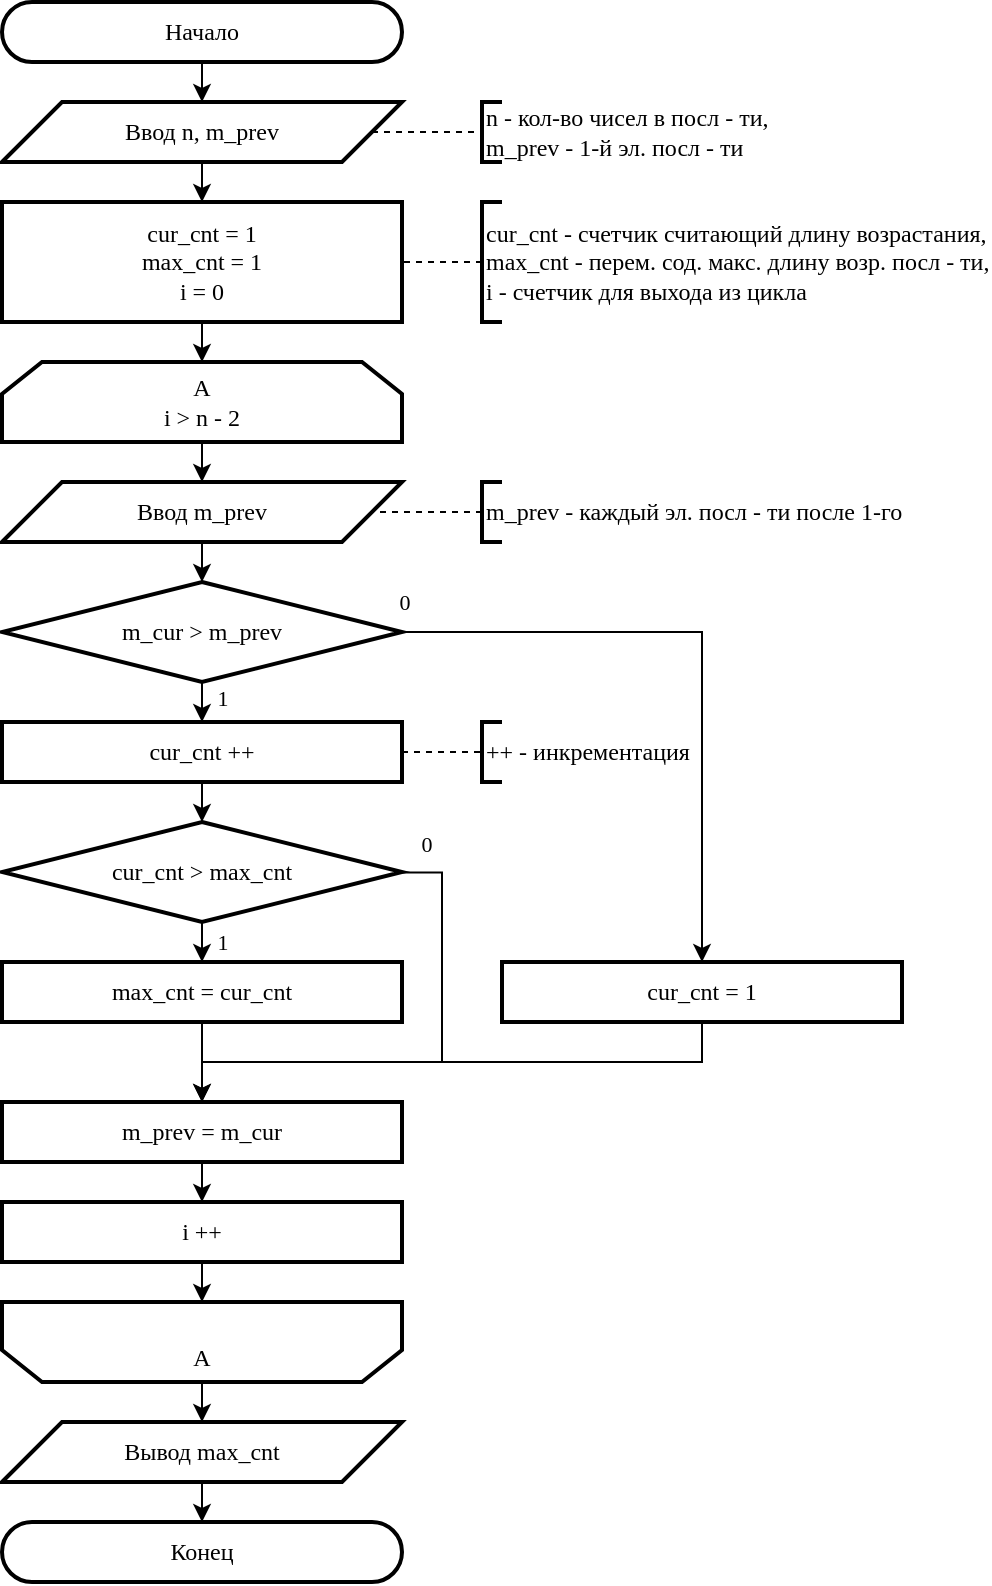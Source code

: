 <mxfile version="24.7.17" pages="12">
  <diagram name="1" id="dCxARPnz_PJ0fLtXInRn">
    <mxGraphModel dx="1434" dy="836" grid="1" gridSize="10" guides="1" tooltips="1" connect="1" arrows="1" fold="1" page="1" pageScale="1" pageWidth="850" pageHeight="1100" math="0" shadow="0">
      <root>
        <mxCell id="0" />
        <mxCell id="1" parent="0" />
        <mxCell id="dLXo_YXkuhED8PBIhZN9-38" style="edgeStyle=orthogonalEdgeStyle;rounded=0;orthogonalLoop=1;jettySize=auto;html=1;entryX=0.5;entryY=1;entryDx=0;entryDy=0;entryPerimeter=0;" parent="1" edge="1">
          <mxGeometry relative="1" as="geometry">
            <mxPoint x="220.034" y="790" as="sourcePoint" />
          </mxGeometry>
        </mxCell>
        <mxCell id="dLXo_YXkuhED8PBIhZN9-69" value="Конец" style="rounded=1;whiteSpace=wrap;html=1;arcSize=50;container=0;strokeWidth=2;fontFamily=Times New Roman;" parent="1" vertex="1">
          <mxGeometry x="10" y="770" width="200" height="30" as="geometry" />
        </mxCell>
        <mxCell id="gQGfrJQ_EjI4G0DBm4ZK-2" style="edgeStyle=orthogonalEdgeStyle;rounded=0;orthogonalLoop=1;jettySize=auto;html=1;entryX=0.5;entryY=0;entryDx=0;entryDy=0;fontFamily=Times New Roman;" parent="1" source="dLXo_YXkuhED8PBIhZN9-2" target="dLXo_YXkuhED8PBIhZN9-67" edge="1">
          <mxGeometry relative="1" as="geometry" />
        </mxCell>
        <mxCell id="dLXo_YXkuhED8PBIhZN9-2" value="Начало" style="rounded=1;whiteSpace=wrap;html=1;arcSize=50;container=0;strokeWidth=2;fontFamily=Times New Roman;" parent="1" vertex="1">
          <mxGeometry x="10" y="10" width="200" height="30" as="geometry" />
        </mxCell>
        <mxCell id="gQGfrJQ_EjI4G0DBm4ZK-4" style="edgeStyle=orthogonalEdgeStyle;rounded=0;orthogonalLoop=1;jettySize=auto;html=1;entryX=0.5;entryY=0;entryDx=0;entryDy=0;fontFamily=Times New Roman;" parent="1" source="dLXo_YXkuhED8PBIhZN9-67" target="gQGfrJQ_EjI4G0DBm4ZK-3" edge="1">
          <mxGeometry relative="1" as="geometry" />
        </mxCell>
        <mxCell id="dLXo_YXkuhED8PBIhZN9-67" value="Ввод n, m_prev" style="shape=parallelogram;perimeter=parallelogramPerimeter;whiteSpace=wrap;html=1;fixedSize=1;size=30;container=0;strokeWidth=2;fontFamily=Times New Roman;" parent="1" vertex="1">
          <mxGeometry x="10" y="60" width="200" height="30" as="geometry" />
        </mxCell>
        <mxCell id="gQGfrJQ_EjI4G0DBm4ZK-8" value="" style="edgeStyle=orthogonalEdgeStyle;rounded=0;orthogonalLoop=1;jettySize=auto;html=1;fontFamily=Times New Roman;" parent="1" source="gQGfrJQ_EjI4G0DBm4ZK-3" target="gQGfrJQ_EjI4G0DBm4ZK-5" edge="1">
          <mxGeometry relative="1" as="geometry" />
        </mxCell>
        <mxCell id="gQGfrJQ_EjI4G0DBm4ZK-3" value="cur_cnt = 1&lt;div&gt;max_cnt = 1&lt;/div&gt;&lt;div&gt;i = 0&lt;/div&gt;" style="rounded=0;whiteSpace=wrap;html=1;fontFamily=Times New Roman;strokeWidth=2;" parent="1" vertex="1">
          <mxGeometry x="10" y="110" width="200" height="60" as="geometry" />
        </mxCell>
        <mxCell id="gQGfrJQ_EjI4G0DBm4ZK-10" value="" style="edgeStyle=orthogonalEdgeStyle;rounded=0;orthogonalLoop=1;jettySize=auto;html=1;fontFamily=Times New Roman;" parent="1" source="gQGfrJQ_EjI4G0DBm4ZK-5" target="gQGfrJQ_EjI4G0DBm4ZK-9" edge="1">
          <mxGeometry relative="1" as="geometry" />
        </mxCell>
        <mxCell id="gQGfrJQ_EjI4G0DBm4ZK-5" value="A&lt;div&gt;i &amp;gt; n - 2&lt;/div&gt;" style="shape=loopLimit;whiteSpace=wrap;html=1;fontFamily=Times New Roman;strokeWidth=2;" parent="1" vertex="1">
          <mxGeometry x="10" y="190" width="200" height="40" as="geometry" />
        </mxCell>
        <mxCell id="gQGfrJQ_EjI4G0DBm4ZK-41" value="" style="edgeStyle=orthogonalEdgeStyle;rounded=0;orthogonalLoop=1;jettySize=auto;html=1;fontFamily=Times New Roman;" parent="1" source="gQGfrJQ_EjI4G0DBm4ZK-6" target="gQGfrJQ_EjI4G0DBm4ZK-40" edge="1">
          <mxGeometry relative="1" as="geometry" />
        </mxCell>
        <mxCell id="gQGfrJQ_EjI4G0DBm4ZK-6" value="&lt;div&gt;&lt;br&gt;&lt;/div&gt;&lt;div&gt;A&lt;/div&gt;" style="shape=loopLimit;whiteSpace=wrap;html=1;direction=west;fontFamily=Times New Roman;strokeWidth=2;" parent="1" vertex="1">
          <mxGeometry x="10" y="660" width="200" height="40" as="geometry" />
        </mxCell>
        <mxCell id="gQGfrJQ_EjI4G0DBm4ZK-13" value="" style="edgeStyle=orthogonalEdgeStyle;rounded=0;orthogonalLoop=1;jettySize=auto;html=1;fontFamily=Times New Roman;" parent="1" source="gQGfrJQ_EjI4G0DBm4ZK-9" target="gQGfrJQ_EjI4G0DBm4ZK-12" edge="1">
          <mxGeometry relative="1" as="geometry" />
        </mxCell>
        <mxCell id="gQGfrJQ_EjI4G0DBm4ZK-9" value="Ввод m_prev" style="shape=parallelogram;perimeter=parallelogramPerimeter;whiteSpace=wrap;html=1;fixedSize=1;size=30;container=0;strokeWidth=2;fontFamily=Times New Roman;" parent="1" vertex="1">
          <mxGeometry x="10" y="250" width="200" height="30" as="geometry" />
        </mxCell>
        <mxCell id="gQGfrJQ_EjI4G0DBm4ZK-16" value="" style="edgeStyle=orthogonalEdgeStyle;rounded=0;orthogonalLoop=1;jettySize=auto;html=1;fontFamily=Times New Roman;" parent="1" source="gQGfrJQ_EjI4G0DBm4ZK-12" target="gQGfrJQ_EjI4G0DBm4ZK-15" edge="1">
          <mxGeometry relative="1" as="geometry" />
        </mxCell>
        <mxCell id="gQGfrJQ_EjI4G0DBm4ZK-17" value="1" style="edgeLabel;html=1;align=center;verticalAlign=middle;resizable=0;points=[];fontFamily=Times New Roman;" parent="gQGfrJQ_EjI4G0DBm4ZK-16" vertex="1" connectable="0">
          <mxGeometry x="0.589" y="1" relative="1" as="geometry">
            <mxPoint x="9" as="offset" />
          </mxGeometry>
        </mxCell>
        <mxCell id="gQGfrJQ_EjI4G0DBm4ZK-29" style="edgeStyle=orthogonalEdgeStyle;rounded=0;orthogonalLoop=1;jettySize=auto;html=1;entryX=0.5;entryY=0;entryDx=0;entryDy=0;fontFamily=Times New Roman;" parent="1" source="gQGfrJQ_EjI4G0DBm4ZK-12" target="gQGfrJQ_EjI4G0DBm4ZK-28" edge="1">
          <mxGeometry relative="1" as="geometry">
            <Array as="points">
              <mxPoint x="360" y="325" />
              <mxPoint x="360" y="490" />
            </Array>
          </mxGeometry>
        </mxCell>
        <mxCell id="gQGfrJQ_EjI4G0DBm4ZK-30" value="0" style="edgeLabel;html=1;align=center;verticalAlign=middle;resizable=0;points=[];fontFamily=Times New Roman;" parent="gQGfrJQ_EjI4G0DBm4ZK-29" vertex="1" connectable="0">
          <mxGeometry x="-0.857" y="1" relative="1" as="geometry">
            <mxPoint x="-22" y="-14" as="offset" />
          </mxGeometry>
        </mxCell>
        <mxCell id="gQGfrJQ_EjI4G0DBm4ZK-12" value="m_cur &amp;gt; m_prev" style="rhombus;whiteSpace=wrap;html=1;fontFamily=Times New Roman;strokeWidth=2;" parent="1" vertex="1">
          <mxGeometry x="10" y="300" width="200" height="50" as="geometry" />
        </mxCell>
        <mxCell id="gQGfrJQ_EjI4G0DBm4ZK-19" value="" style="edgeStyle=orthogonalEdgeStyle;rounded=0;orthogonalLoop=1;jettySize=auto;html=1;fontFamily=Times New Roman;" parent="1" source="gQGfrJQ_EjI4G0DBm4ZK-15" target="gQGfrJQ_EjI4G0DBm4ZK-18" edge="1">
          <mxGeometry relative="1" as="geometry" />
        </mxCell>
        <mxCell id="gQGfrJQ_EjI4G0DBm4ZK-15" value="cur_cnt ++" style="rounded=0;whiteSpace=wrap;html=1;fontFamily=Times New Roman;strokeWidth=2;" parent="1" vertex="1">
          <mxGeometry x="10" y="370" width="200" height="30" as="geometry" />
        </mxCell>
        <mxCell id="gQGfrJQ_EjI4G0DBm4ZK-34" value="" style="edgeStyle=orthogonalEdgeStyle;rounded=0;orthogonalLoop=1;jettySize=auto;html=1;fontFamily=Times New Roman;" parent="1" source="gQGfrJQ_EjI4G0DBm4ZK-18" target="gQGfrJQ_EjI4G0DBm4ZK-33" edge="1">
          <mxGeometry relative="1" as="geometry" />
        </mxCell>
        <mxCell id="gQGfrJQ_EjI4G0DBm4ZK-35" value="1" style="edgeLabel;html=1;align=center;verticalAlign=middle;resizable=0;points=[];fontFamily=Times New Roman;" parent="gQGfrJQ_EjI4G0DBm4ZK-34" vertex="1" connectable="0">
          <mxGeometry x="0.533" y="-1" relative="1" as="geometry">
            <mxPoint x="11" y="4" as="offset" />
          </mxGeometry>
        </mxCell>
        <mxCell id="gQGfrJQ_EjI4G0DBm4ZK-38" style="edgeStyle=orthogonalEdgeStyle;rounded=0;orthogonalLoop=1;jettySize=auto;html=1;exitX=0.968;exitY=0.506;exitDx=0;exitDy=0;exitPerimeter=0;fontFamily=Times New Roman;" parent="1" source="gQGfrJQ_EjI4G0DBm4ZK-18" edge="1">
          <mxGeometry relative="1" as="geometry">
            <Array as="points">
              <mxPoint x="230" y="445" />
              <mxPoint x="230" y="540" />
              <mxPoint x="110" y="540" />
            </Array>
            <mxPoint x="110" y="570" as="targetPoint" />
          </mxGeometry>
        </mxCell>
        <mxCell id="gQGfrJQ_EjI4G0DBm4ZK-39" value="0" style="edgeLabel;html=1;align=center;verticalAlign=middle;resizable=0;points=[];fontFamily=Times New Roman;" parent="gQGfrJQ_EjI4G0DBm4ZK-38" vertex="1" connectable="0">
          <mxGeometry x="-0.865" y="-4" relative="1" as="geometry">
            <mxPoint y="-19" as="offset" />
          </mxGeometry>
        </mxCell>
        <mxCell id="gQGfrJQ_EjI4G0DBm4ZK-18" value="cur_cnt &amp;gt; max_cnt" style="rhombus;whiteSpace=wrap;html=1;fontFamily=Times New Roman;strokeWidth=2;" parent="1" vertex="1">
          <mxGeometry x="10" y="420" width="200" height="50" as="geometry" />
        </mxCell>
        <mxCell id="gQGfrJQ_EjI4G0DBm4ZK-24" value="" style="edgeStyle=orthogonalEdgeStyle;rounded=0;orthogonalLoop=1;jettySize=auto;html=1;fontFamily=Times New Roman;" parent="1" source="gQGfrJQ_EjI4G0DBm4ZK-20" target="gQGfrJQ_EjI4G0DBm4ZK-23" edge="1">
          <mxGeometry relative="1" as="geometry" />
        </mxCell>
        <mxCell id="gQGfrJQ_EjI4G0DBm4ZK-20" value="m_prev = m_cur" style="whiteSpace=wrap;html=1;fontFamily=Times New Roman;strokeWidth=2;" parent="1" vertex="1">
          <mxGeometry x="10" y="560" width="200" height="30" as="geometry" />
        </mxCell>
        <mxCell id="gQGfrJQ_EjI4G0DBm4ZK-25" value="" style="edgeStyle=orthogonalEdgeStyle;rounded=0;orthogonalLoop=1;jettySize=auto;html=1;fontFamily=Times New Roman;" parent="1" source="gQGfrJQ_EjI4G0DBm4ZK-23" target="gQGfrJQ_EjI4G0DBm4ZK-6" edge="1">
          <mxGeometry relative="1" as="geometry" />
        </mxCell>
        <mxCell id="gQGfrJQ_EjI4G0DBm4ZK-23" value="i ++" style="whiteSpace=wrap;html=1;fontFamily=Times New Roman;strokeWidth=2;" parent="1" vertex="1">
          <mxGeometry x="10" y="610" width="200" height="30" as="geometry" />
        </mxCell>
        <mxCell id="gQGfrJQ_EjI4G0DBm4ZK-31" style="edgeStyle=orthogonalEdgeStyle;rounded=0;orthogonalLoop=1;jettySize=auto;html=1;entryX=0.5;entryY=0;entryDx=0;entryDy=0;exitX=0.5;exitY=1;exitDx=0;exitDy=0;fontFamily=Times New Roman;" parent="1" source="gQGfrJQ_EjI4G0DBm4ZK-28" target="gQGfrJQ_EjI4G0DBm4ZK-20" edge="1">
          <mxGeometry relative="1" as="geometry">
            <Array as="points">
              <mxPoint x="360" y="540" />
              <mxPoint x="110" y="540" />
            </Array>
          </mxGeometry>
        </mxCell>
        <mxCell id="gQGfrJQ_EjI4G0DBm4ZK-28" value="cur_cnt = 1" style="whiteSpace=wrap;html=1;fontFamily=Times New Roman;strokeWidth=2;" parent="1" vertex="1">
          <mxGeometry x="260" y="490" width="200" height="30" as="geometry" />
        </mxCell>
        <mxCell id="gQGfrJQ_EjI4G0DBm4ZK-37" style="edgeStyle=orthogonalEdgeStyle;rounded=0;orthogonalLoop=1;jettySize=auto;html=1;entryX=0.5;entryY=0;entryDx=0;entryDy=0;fontFamily=Times New Roman;" parent="1" source="gQGfrJQ_EjI4G0DBm4ZK-33" target="gQGfrJQ_EjI4G0DBm4ZK-20" edge="1">
          <mxGeometry relative="1" as="geometry" />
        </mxCell>
        <mxCell id="gQGfrJQ_EjI4G0DBm4ZK-33" value="max_cnt = cur_cnt" style="whiteSpace=wrap;html=1;fontFamily=Times New Roman;strokeWidth=2;" parent="1" vertex="1">
          <mxGeometry x="10" y="490" width="200" height="30" as="geometry" />
        </mxCell>
        <mxCell id="gQGfrJQ_EjI4G0DBm4ZK-42" value="" style="edgeStyle=orthogonalEdgeStyle;rounded=0;orthogonalLoop=1;jettySize=auto;html=1;fontFamily=Times New Roman;" parent="1" source="gQGfrJQ_EjI4G0DBm4ZK-40" target="dLXo_YXkuhED8PBIhZN9-69" edge="1">
          <mxGeometry relative="1" as="geometry" />
        </mxCell>
        <mxCell id="gQGfrJQ_EjI4G0DBm4ZK-40" value="Вывод max_cnt" style="shape=parallelogram;perimeter=parallelogramPerimeter;whiteSpace=wrap;html=1;fixedSize=1;size=30;container=0;strokeWidth=2;fontFamily=Times New Roman;" parent="1" vertex="1">
          <mxGeometry x="10" y="720" width="200" height="30" as="geometry" />
        </mxCell>
        <mxCell id="gQGfrJQ_EjI4G0DBm4ZK-43" style="edgeStyle=orthogonalEdgeStyle;rounded=0;orthogonalLoop=1;jettySize=auto;html=1;entryX=0;entryY=0.5;entryDx=0;entryDy=0;entryPerimeter=0;endArrow=none;endFill=0;dashed=1;exitX=1;exitY=0.5;exitDx=0;exitDy=0;fontFamily=Times New Roman;" parent="1" source="dLXo_YXkuhED8PBIhZN9-67" target="gQGfrJQ_EjI4G0DBm4ZK-44" edge="1">
          <mxGeometry relative="1" as="geometry">
            <mxPoint x="280" y="140" as="targetPoint" />
          </mxGeometry>
        </mxCell>
        <mxCell id="gQGfrJQ_EjI4G0DBm4ZK-44" value="&lt;font&gt;n - кол-во чисел в&amp;nbsp;&lt;/font&gt;&lt;span style=&quot;&quot;&gt;посл - ти&lt;/span&gt;&lt;font&gt;,&lt;/font&gt;&lt;div&gt;&lt;font&gt;m_prev - 1-й эл. посл - ти&lt;/font&gt;&lt;/div&gt;" style="strokeWidth=2;html=1;shape=mxgraph.flowchart.annotation_1;align=left;pointerEvents=1;fontFamily=Times New Roman;" parent="1" vertex="1">
          <mxGeometry x="250" y="60" width="10" height="30" as="geometry" />
        </mxCell>
        <mxCell id="gQGfrJQ_EjI4G0DBm4ZK-46" style="edgeStyle=orthogonalEdgeStyle;rounded=0;orthogonalLoop=1;jettySize=auto;html=1;entryX=1;entryY=0.5;entryDx=0;entryDy=0;endArrow=none;endFill=0;dashed=1;fontFamily=Times New Roman;" parent="1" source="gQGfrJQ_EjI4G0DBm4ZK-45" target="gQGfrJQ_EjI4G0DBm4ZK-3" edge="1">
          <mxGeometry relative="1" as="geometry" />
        </mxCell>
        <mxCell id="gQGfrJQ_EjI4G0DBm4ZK-45" value="&lt;div&gt;&lt;font&gt;cur_cnt - счетчик считающий длину возрастания,&lt;/font&gt;&lt;/div&gt;&lt;font&gt;max_cnt - перем. сод. макс. длину возр. посл - ти,&lt;/font&gt;&lt;div&gt;&lt;font&gt;i - счетчик для выхода из цикла&lt;/font&gt;&lt;/div&gt;" style="strokeWidth=2;html=1;shape=mxgraph.flowchart.annotation_1;align=left;pointerEvents=1;fontFamily=Times New Roman;" parent="1" vertex="1">
          <mxGeometry x="250" y="110" width="10" height="60" as="geometry" />
        </mxCell>
        <mxCell id="gQGfrJQ_EjI4G0DBm4ZK-47" value="&lt;font&gt;m_prev - каждый эл. посл - ти после 1-го&lt;/font&gt;" style="strokeWidth=2;html=1;shape=mxgraph.flowchart.annotation_1;align=left;pointerEvents=1;fontFamily=Times New Roman;" parent="1" vertex="1">
          <mxGeometry x="250" y="250" width="10" height="30" as="geometry" />
        </mxCell>
        <mxCell id="gQGfrJQ_EjI4G0DBm4ZK-48" style="edgeStyle=orthogonalEdgeStyle;rounded=0;orthogonalLoop=1;jettySize=auto;html=1;entryX=1;entryY=0.5;entryDx=0;entryDy=0;endArrow=none;endFill=0;dashed=1;fontFamily=Times New Roman;" parent="1" source="gQGfrJQ_EjI4G0DBm4ZK-47" target="gQGfrJQ_EjI4G0DBm4ZK-9" edge="1">
          <mxGeometry relative="1" as="geometry">
            <mxPoint x="230" y="275" as="targetPoint" />
          </mxGeometry>
        </mxCell>
        <mxCell id="gQGfrJQ_EjI4G0DBm4ZK-50" value="&lt;font&gt;++ - инкрементация&lt;/font&gt;" style="strokeWidth=2;html=1;shape=mxgraph.flowchart.annotation_1;align=left;pointerEvents=1;fontFamily=Times New Roman;" parent="1" vertex="1">
          <mxGeometry x="250" y="370" width="10" height="30" as="geometry" />
        </mxCell>
        <mxCell id="gQGfrJQ_EjI4G0DBm4ZK-51" style="edgeStyle=orthogonalEdgeStyle;rounded=0;orthogonalLoop=1;jettySize=auto;html=1;entryX=0;entryY=0.5;entryDx=0;entryDy=0;entryPerimeter=0;endArrow=none;endFill=0;dashed=1;fontFamily=Times New Roman;" parent="1" source="gQGfrJQ_EjI4G0DBm4ZK-15" target="gQGfrJQ_EjI4G0DBm4ZK-50" edge="1">
          <mxGeometry relative="1" as="geometry" />
        </mxCell>
      </root>
    </mxGraphModel>
  </diagram>
  <diagram id="YB-ABGaoXx8Whl9R1tOK" name="2">
    <mxGraphModel dx="1434" dy="836" grid="1" gridSize="10" guides="1" tooltips="1" connect="1" arrows="1" fold="1" page="1" pageScale="1" pageWidth="850" pageHeight="1100" math="0" shadow="0">
      <root>
        <mxCell id="0" />
        <mxCell id="1" parent="0" />
        <mxCell id="aAj_iJ96y9lkFKdMglfR-1" value="Конец" style="rounded=1;whiteSpace=wrap;html=1;arcSize=50;container=0;strokeWidth=2;fontFamily=Times New Roman;" parent="1" vertex="1">
          <mxGeometry x="10" y="480" width="200" height="30" as="geometry" />
        </mxCell>
        <mxCell id="aAj_iJ96y9lkFKdMglfR-5" value="" style="edgeStyle=orthogonalEdgeStyle;rounded=0;orthogonalLoop=1;jettySize=auto;html=1;fontFamily=Times New Roman;" parent="1" source="aAj_iJ96y9lkFKdMglfR-2" target="aAj_iJ96y9lkFKdMglfR-3" edge="1">
          <mxGeometry relative="1" as="geometry" />
        </mxCell>
        <mxCell id="aAj_iJ96y9lkFKdMglfR-2" value="Начало" style="rounded=1;whiteSpace=wrap;html=1;arcSize=50;container=0;strokeWidth=2;fontFamily=Times New Roman;" parent="1" vertex="1">
          <mxGeometry x="10" y="10" width="200" height="30" as="geometry" />
        </mxCell>
        <mxCell id="rdxIvy2vFFytFRLsfFR3-2" value="" style="edgeStyle=orthogonalEdgeStyle;rounded=0;orthogonalLoop=1;jettySize=auto;html=1;fontFamily=Times New Roman;" parent="1" source="aAj_iJ96y9lkFKdMglfR-3" target="rdxIvy2vFFytFRLsfFR3-1" edge="1">
          <mxGeometry relative="1" as="geometry" />
        </mxCell>
        <mxCell id="aAj_iJ96y9lkFKdMglfR-3" value="Ввод n, m" style="shape=parallelogram;perimeter=parallelogramPerimeter;whiteSpace=wrap;html=1;fixedSize=1;size=30;container=0;strokeWidth=2;fontFamily=Times New Roman;" parent="1" vertex="1">
          <mxGeometry x="10" y="60" width="200" height="30" as="geometry" />
        </mxCell>
        <mxCell id="bid2CLvIDsf1fD_XNzb2-1" style="edgeStyle=orthogonalEdgeStyle;rounded=0;orthogonalLoop=1;jettySize=auto;html=1;entryX=0;entryY=0.5;entryDx=0;entryDy=0;entryPerimeter=0;endArrow=none;endFill=0;dashed=1;exitX=1;exitY=0.5;exitDx=0;exitDy=0;fontFamily=Times New Roman;" parent="1" target="bid2CLvIDsf1fD_XNzb2-2" edge="1">
          <mxGeometry relative="1" as="geometry">
            <mxPoint x="280" y="140" as="targetPoint" />
            <mxPoint x="195" y="75" as="sourcePoint" />
          </mxGeometry>
        </mxCell>
        <mxCell id="bid2CLvIDsf1fD_XNzb2-2" value="&lt;font&gt;m и n -&amp;nbsp;&lt;/font&gt;&lt;span style=&quot;&quot;&gt;натуральные числа,&lt;br&gt;&lt;/span&gt;&lt;div&gt;0 &lt;span class=&quot;katex&quot;&gt;&lt;span aria-hidden=&quot;true&quot; class=&quot;katex-html&quot;&gt;&lt;span class=&quot;base&quot;&gt;&lt;span class=&quot;mrel&quot;&gt;≤&lt;/span&gt;&lt;/span&gt;&lt;/span&gt;&lt;/span&gt; N &lt;span class=&quot;katex&quot;&gt;&lt;span aria-hidden=&quot;true&quot; class=&quot;katex-html&quot;&gt;&lt;span class=&quot;base&quot;&gt;&lt;span class=&quot;mrel&quot;&gt;≤&lt;/span&gt;&lt;/span&gt;&lt;/span&gt;&lt;/span&gt; 9999999&lt;span style=&quot;&quot;&gt;&lt;br&gt;&lt;/span&gt;&lt;/div&gt;" style="strokeWidth=2;html=1;shape=mxgraph.flowchart.annotation_1;align=left;pointerEvents=1;fontFamily=Times New Roman;" parent="1" vertex="1">
          <mxGeometry x="250" y="60" width="10" height="30" as="geometry" />
        </mxCell>
        <mxCell id="rdxIvy2vFFytFRLsfFR3-4" value="" style="edgeStyle=orthogonalEdgeStyle;rounded=0;orthogonalLoop=1;jettySize=auto;html=1;fontFamily=Times New Roman;" parent="1" source="rdxIvy2vFFytFRLsfFR3-1" target="rdxIvy2vFFytFRLsfFR3-3" edge="1">
          <mxGeometry relative="1" as="geometry" />
        </mxCell>
        <mxCell id="rdxIvy2vFFytFRLsfFR3-1" value="i = 0&lt;div&gt;sum = 0&lt;/div&gt;" style="whiteSpace=wrap;html=1;fontFamily=Times New Roman;strokeWidth=2;" parent="1" vertex="1">
          <mxGeometry x="10" y="110" width="200" height="30" as="geometry" />
        </mxCell>
        <mxCell id="rdxIvy2vFFytFRLsfFR3-9" value="" style="edgeStyle=orthogonalEdgeStyle;rounded=0;orthogonalLoop=1;jettySize=auto;html=1;fontFamily=Times New Roman;" parent="1" source="rdxIvy2vFFytFRLsfFR3-3" target="rdxIvy2vFFytFRLsfFR3-8" edge="1">
          <mxGeometry relative="1" as="geometry" />
        </mxCell>
        <mxCell id="rdxIvy2vFFytFRLsfFR3-3" value="&lt;div&gt;A&lt;/div&gt;i = m" style="shape=loopLimit;whiteSpace=wrap;html=1;strokeWidth=2;fontFamily=Times New Roman;" parent="1" vertex="1">
          <mxGeometry x="10" y="160" width="200" height="40" as="geometry" />
        </mxCell>
        <mxCell id="LPvMJ65Ro2IZsNR_son_-8" value="" style="edgeStyle=orthogonalEdgeStyle;rounded=0;orthogonalLoop=1;jettySize=auto;html=1;fontFamily=Times New Roman;" parent="1" source="rdxIvy2vFFytFRLsfFR3-5" target="LPvMJ65Ro2IZsNR_son_-7" edge="1">
          <mxGeometry relative="1" as="geometry" />
        </mxCell>
        <mxCell id="rdxIvy2vFFytFRLsfFR3-5" value="&lt;div&gt;&lt;br&gt;&lt;/div&gt;A" style="shape=loopLimit;whiteSpace=wrap;html=1;direction=west;strokeWidth=2;fontFamily=Times New Roman;" parent="1" vertex="1">
          <mxGeometry x="10" y="370" width="200" height="40" as="geometry" />
        </mxCell>
        <mxCell id="rdxIvy2vFFytFRLsfFR3-7" value="" style="edgeStyle=orthogonalEdgeStyle;rounded=0;orthogonalLoop=1;jettySize=auto;html=1;fontFamily=Times New Roman;" parent="1" source="rdxIvy2vFFytFRLsfFR3-6" target="rdxIvy2vFFytFRLsfFR3-5" edge="1">
          <mxGeometry relative="1" as="geometry" />
        </mxCell>
        <mxCell id="LPvMJ65Ro2IZsNR_son_-2" value="" style="edgeStyle=orthogonalEdgeStyle;rounded=0;orthogonalLoop=1;jettySize=auto;html=1;endArrow=none;endFill=0;dashed=1;exitX=1;exitY=0.5;exitDx=0;exitDy=0;fontFamily=Times New Roman;" parent="1" source="rdxIvy2vFFytFRLsfFR3-8" target="LPvMJ65Ro2IZsNR_son_-1" edge="1">
          <mxGeometry relative="1" as="geometry">
            <Array as="points" />
          </mxGeometry>
        </mxCell>
        <mxCell id="rdxIvy2vFFytFRLsfFR3-6" value="i ++" style="whiteSpace=wrap;html=1;fontFamily=Times New Roman;strokeWidth=2;" parent="1" vertex="1">
          <mxGeometry x="10" y="320" width="200" height="30" as="geometry" />
        </mxCell>
        <mxCell id="LPvMJ65Ro2IZsNR_son_-5" value="" style="edgeStyle=orthogonalEdgeStyle;rounded=0;orthogonalLoop=1;jettySize=auto;html=1;fontFamily=Times New Roman;" parent="1" source="rdxIvy2vFFytFRLsfFR3-8" target="LPvMJ65Ro2IZsNR_son_-4" edge="1">
          <mxGeometry relative="1" as="geometry" />
        </mxCell>
        <mxCell id="rdxIvy2vFFytFRLsfFR3-8" value="sum = sum + n % 10" style="whiteSpace=wrap;html=1;strokeWidth=2;fontFamily=Times New Roman;" parent="1" vertex="1">
          <mxGeometry x="10" y="220" width="200" height="30" as="geometry" />
        </mxCell>
        <mxCell id="LPvMJ65Ro2IZsNR_son_-1" value="&lt;div&gt;% - остаток от деления на число&lt;/div&gt;" style="strokeWidth=2;html=1;shape=mxgraph.flowchart.annotation_1;align=left;pointerEvents=1;fontFamily=Times New Roman;" parent="1" vertex="1">
          <mxGeometry x="250" y="220" width="10" height="30" as="geometry" />
        </mxCell>
        <mxCell id="LPvMJ65Ro2IZsNR_son_-6" value="" style="edgeStyle=orthogonalEdgeStyle;rounded=0;orthogonalLoop=1;jettySize=auto;html=1;fontFamily=Times New Roman;" parent="1" source="LPvMJ65Ro2IZsNR_son_-4" target="rdxIvy2vFFytFRLsfFR3-6" edge="1">
          <mxGeometry relative="1" as="geometry" />
        </mxCell>
        <mxCell id="LPvMJ65Ro2IZsNR_son_-4" value="n = n / 10" style="whiteSpace=wrap;html=1;fontFamily=Times New Roman;strokeWidth=2;" parent="1" vertex="1">
          <mxGeometry x="10" y="270" width="200" height="30" as="geometry" />
        </mxCell>
        <mxCell id="LPvMJ65Ro2IZsNR_son_-9" value="" style="edgeStyle=orthogonalEdgeStyle;rounded=0;orthogonalLoop=1;jettySize=auto;html=1;fontFamily=Times New Roman;" parent="1" source="LPvMJ65Ro2IZsNR_son_-7" target="aAj_iJ96y9lkFKdMglfR-1" edge="1">
          <mxGeometry relative="1" as="geometry" />
        </mxCell>
        <mxCell id="LPvMJ65Ro2IZsNR_son_-7" value="Вывод sum" style="shape=parallelogram;perimeter=parallelogramPerimeter;whiteSpace=wrap;html=1;fixedSize=1;size=30;container=0;strokeWidth=2;fontFamily=Times New Roman;" parent="1" vertex="1">
          <mxGeometry x="10" y="430" width="200" height="30" as="geometry" />
        </mxCell>
        <mxCell id="Qy8_Srz4p0LT537T9gdT-1" value="&lt;font&gt;++ - инкрементация&lt;/font&gt;" style="strokeWidth=2;html=1;shape=mxgraph.flowchart.annotation_1;align=left;pointerEvents=1;fontFamily=Times New Roman;" parent="1" vertex="1">
          <mxGeometry x="250" y="320" width="10" height="30" as="geometry" />
        </mxCell>
        <mxCell id="Qy8_Srz4p0LT537T9gdT-2" style="edgeStyle=orthogonalEdgeStyle;rounded=0;orthogonalLoop=1;jettySize=auto;html=1;entryX=0;entryY=0.5;entryDx=0;entryDy=0;entryPerimeter=0;dashed=1;endArrow=none;endFill=0;fontFamily=Times New Roman;" parent="1" source="rdxIvy2vFFytFRLsfFR3-6" target="Qy8_Srz4p0LT537T9gdT-1" edge="1">
          <mxGeometry relative="1" as="geometry" />
        </mxCell>
        <mxCell id="xVlKD03RZGNqwsOZjAEs-1" value="&lt;div&gt;&lt;span style=&quot;&quot;&gt;i - счетчик выхода из цикла A,&lt;/span&gt;&lt;/div&gt;&lt;div&gt;sum - содержит сумму младших цифр&lt;/div&gt;" style="strokeWidth=2;html=1;shape=mxgraph.flowchart.annotation_1;align=left;pointerEvents=1;fontFamily=Times New Roman;" parent="1" vertex="1">
          <mxGeometry x="250" y="110" width="10" height="30" as="geometry" />
        </mxCell>
        <mxCell id="xVlKD03RZGNqwsOZjAEs-2" style="edgeStyle=orthogonalEdgeStyle;rounded=0;orthogonalLoop=1;jettySize=auto;html=1;entryX=0;entryY=0.5;entryDx=0;entryDy=0;entryPerimeter=0;endArrow=none;endFill=0;dashed=1;fontFamily=Times New Roman;" parent="1" source="rdxIvy2vFFytFRLsfFR3-1" target="xVlKD03RZGNqwsOZjAEs-1" edge="1">
          <mxGeometry relative="1" as="geometry" />
        </mxCell>
      </root>
    </mxGraphModel>
  </diagram>
  <diagram name="3" id="sDGByz4HOJ6PgG0PwGLi">
    <mxGraphModel dx="1793" dy="1045" grid="1" gridSize="10" guides="1" tooltips="1" connect="1" arrows="1" fold="1" page="1" pageScale="1" pageWidth="850" pageHeight="1100" math="0" shadow="0">
      <root>
        <mxCell id="ZH7_QaGM_D-ihgxKhl0L-0" />
        <mxCell id="ZH7_QaGM_D-ihgxKhl0L-1" parent="ZH7_QaGM_D-ihgxKhl0L-0" />
        <mxCell id="ZH7_QaGM_D-ihgxKhl0L-2" value="Конец" style="rounded=1;whiteSpace=wrap;html=1;arcSize=50;container=0;strokeWidth=2;fontFamily=Times New Roman;" parent="ZH7_QaGM_D-ihgxKhl0L-1" vertex="1">
          <mxGeometry x="400" y="208.13" width="200" height="30" as="geometry" />
        </mxCell>
        <mxCell id="ZH7_QaGM_D-ihgxKhl0L-3" value="" style="edgeStyle=orthogonalEdgeStyle;rounded=0;orthogonalLoop=1;jettySize=auto;html=1;fontFamily=Times New Roman;" parent="ZH7_QaGM_D-ihgxKhl0L-1" source="ZH7_QaGM_D-ihgxKhl0L-4" target="ZH7_QaGM_D-ihgxKhl0L-6" edge="1">
          <mxGeometry relative="1" as="geometry" />
        </mxCell>
        <mxCell id="ZH7_QaGM_D-ihgxKhl0L-4" value="Начало" style="rounded=1;whiteSpace=wrap;html=1;arcSize=50;container=0;strokeWidth=2;fontFamily=Times New Roman;" parent="ZH7_QaGM_D-ihgxKhl0L-1" vertex="1">
          <mxGeometry x="10" y="10" width="200" height="30" as="geometry" />
        </mxCell>
        <mxCell id="unu9eZN18DCwSipjZnP7-4" value="" style="edgeStyle=orthogonalEdgeStyle;rounded=0;orthogonalLoop=1;jettySize=auto;html=1;fontFamily=Times New Roman;" parent="ZH7_QaGM_D-ihgxKhl0L-1" source="ZH7_QaGM_D-ihgxKhl0L-6" target="unu9eZN18DCwSipjZnP7-3" edge="1">
          <mxGeometry relative="1" as="geometry" />
        </mxCell>
        <mxCell id="ZH7_QaGM_D-ihgxKhl0L-6" value="Ввод n" style="shape=parallelogram;perimeter=parallelogramPerimeter;whiteSpace=wrap;html=1;fixedSize=1;size=30;container=0;strokeWidth=2;fontFamily=Times New Roman;" parent="ZH7_QaGM_D-ihgxKhl0L-1" vertex="1">
          <mxGeometry x="10" y="60" width="200" height="30" as="geometry" />
        </mxCell>
        <mxCell id="ZH7_QaGM_D-ihgxKhl0L-7" style="edgeStyle=orthogonalEdgeStyle;rounded=0;orthogonalLoop=1;jettySize=auto;html=1;entryX=0;entryY=0.5;entryDx=0;entryDy=0;entryPerimeter=0;endArrow=none;endFill=0;dashed=1;exitX=1;exitY=0.5;exitDx=0;exitDy=0;fontFamily=Times New Roman;" parent="ZH7_QaGM_D-ihgxKhl0L-1" target="ZH7_QaGM_D-ihgxKhl0L-8" edge="1">
          <mxGeometry relative="1" as="geometry">
            <mxPoint x="280" y="140" as="targetPoint" />
            <mxPoint x="195" y="75" as="sourcePoint" />
          </mxGeometry>
        </mxCell>
        <mxCell id="ZH7_QaGM_D-ihgxKhl0L-8" value="&lt;font&gt;n - 3-х значное число&lt;/font&gt;" style="strokeWidth=2;html=1;shape=mxgraph.flowchart.annotation_1;align=left;pointerEvents=1;fontFamily=Times New Roman;" parent="ZH7_QaGM_D-ihgxKhl0L-1" vertex="1">
          <mxGeometry x="250" y="60" width="10" height="30" as="geometry" />
        </mxCell>
        <mxCell id="unu9eZN18DCwSipjZnP7-8" style="edgeStyle=orthogonalEdgeStyle;rounded=0;orthogonalLoop=1;jettySize=auto;html=1;entryX=0.5;entryY=0;entryDx=0;entryDy=0;fontFamily=Times New Roman;" parent="ZH7_QaGM_D-ihgxKhl0L-1" source="ZH7_QaGM_D-ihgxKhl0L-10" target="unu9eZN18DCwSipjZnP7-2" edge="1">
          <mxGeometry relative="1" as="geometry" />
        </mxCell>
        <mxCell id="ZH7_QaGM_D-ihgxKhl0L-10" value="a =&amp;nbsp;n // 100&lt;div&gt;&lt;span style=&quot;background-color: initial;&quot;&gt;b = (n // 10) % 10;&lt;/span&gt;&lt;div&gt;c = n // 10;&lt;br&gt;&lt;/div&gt;&lt;/div&gt;" style="whiteSpace=wrap;html=1;fontFamily=Times New Roman;strokeWidth=2;" parent="ZH7_QaGM_D-ihgxKhl0L-1" vertex="1">
          <mxGeometry x="10" y="160" width="200" height="50" as="geometry" />
        </mxCell>
        <mxCell id="ZH7_QaGM_D-ihgxKhl0L-15" value="" style="edgeStyle=orthogonalEdgeStyle;rounded=0;orthogonalLoop=1;jettySize=auto;html=1;fontFamily=Times New Roman;" parent="ZH7_QaGM_D-ihgxKhl0L-1" edge="1">
          <mxGeometry relative="1" as="geometry">
            <mxPoint x="110" y="443.75" as="sourcePoint" />
          </mxGeometry>
        </mxCell>
        <mxCell id="ZH7_QaGM_D-ihgxKhl0L-18" value="" style="edgeStyle=orthogonalEdgeStyle;rounded=0;orthogonalLoop=1;jettySize=auto;html=1;fontFamily=Times New Roman;" parent="ZH7_QaGM_D-ihgxKhl0L-1" edge="1">
          <mxGeometry relative="1" as="geometry">
            <mxPoint x="110" y="343.75" as="sourcePoint" />
          </mxGeometry>
        </mxCell>
        <mxCell id="ZH7_QaGM_D-ihgxKhl0L-21" value="" style="edgeStyle=orthogonalEdgeStyle;rounded=0;orthogonalLoop=1;jettySize=auto;html=1;fontFamily=Times New Roman;" parent="ZH7_QaGM_D-ihgxKhl0L-1" edge="1">
          <mxGeometry relative="1" as="geometry">
            <mxPoint x="110" y="393.75" as="sourcePoint" />
          </mxGeometry>
        </mxCell>
        <mxCell id="unu9eZN18DCwSipjZnP7-1" style="edgeStyle=orthogonalEdgeStyle;rounded=0;orthogonalLoop=1;jettySize=auto;html=1;entryX=1;entryY=0.5;entryDx=0;entryDy=0;endArrow=none;endFill=0;dashed=1;fontFamily=Times New Roman;" parent="ZH7_QaGM_D-ihgxKhl0L-1" source="unu9eZN18DCwSipjZnP7-0" target="ZH7_QaGM_D-ihgxKhl0L-10" edge="1">
          <mxGeometry relative="1" as="geometry" />
        </mxCell>
        <mxCell id="unu9eZN18DCwSipjZnP7-0" value="// - целочисленное деление" style="strokeWidth=2;html=1;shape=mxgraph.flowchart.annotation_1;align=left;pointerEvents=1;fontFamily=Times New Roman;" parent="ZH7_QaGM_D-ihgxKhl0L-1" vertex="1">
          <mxGeometry x="250" y="160" width="10" height="50" as="geometry" />
        </mxCell>
        <mxCell id="iTnnSVnfNeFmAbMLLXNT-8" style="edgeStyle=orthogonalEdgeStyle;rounded=0;orthogonalLoop=1;jettySize=auto;html=1;entryX=0.5;entryY=0;entryDx=0;entryDy=0;fontFamily=Times New Roman;" parent="ZH7_QaGM_D-ihgxKhl0L-1" source="unu9eZN18DCwSipjZnP7-2" target="iTnnSVnfNeFmAbMLLXNT-2" edge="1">
          <mxGeometry relative="1" as="geometry" />
        </mxCell>
        <mxCell id="iTnnSVnfNeFmAbMLLXNT-41" value="1" style="edgeLabel;html=1;align=center;verticalAlign=middle;resizable=0;points=[];fontFamily=Times New Roman;" parent="iTnnSVnfNeFmAbMLLXNT-8" vertex="1" connectable="0">
          <mxGeometry x="-0.724" y="1" relative="1" as="geometry">
            <mxPoint x="9" as="offset" />
          </mxGeometry>
        </mxCell>
        <mxCell id="iTnnSVnfNeFmAbMLLXNT-34" style="edgeStyle=orthogonalEdgeStyle;rounded=0;orthogonalLoop=1;jettySize=auto;html=1;fontFamily=Times New Roman;" parent="ZH7_QaGM_D-ihgxKhl0L-1" source="unu9eZN18DCwSipjZnP7-2" target="iTnnSVnfNeFmAbMLLXNT-30" edge="1">
          <mxGeometry relative="1" as="geometry">
            <Array as="points">
              <mxPoint x="230" y="255" />
              <mxPoint x="230" y="890" />
              <mxPoint x="110" y="890" />
            </Array>
          </mxGeometry>
        </mxCell>
        <mxCell id="iTnnSVnfNeFmAbMLLXNT-36" value="0" style="edgeLabel;html=1;align=center;verticalAlign=middle;resizable=0;points=[];fontFamily=Times New Roman;" parent="iTnnSVnfNeFmAbMLLXNT-34" vertex="1" connectable="0">
          <mxGeometry x="-0.971" y="-2" relative="1" as="geometry">
            <mxPoint x="-11" y="-17" as="offset" />
          </mxGeometry>
        </mxCell>
        <mxCell id="unu9eZN18DCwSipjZnP7-2" value="a &amp;gt; b" style="rhombus;whiteSpace=wrap;html=1;strokeWidth=2;fontFamily=Times New Roman;" parent="ZH7_QaGM_D-ihgxKhl0L-1" vertex="1">
          <mxGeometry x="10" y="230" width="200" height="50" as="geometry" />
        </mxCell>
        <mxCell id="unu9eZN18DCwSipjZnP7-7" style="edgeStyle=orthogonalEdgeStyle;rounded=0;orthogonalLoop=1;jettySize=auto;html=1;entryX=0.5;entryY=0;entryDx=0;entryDy=0;fontFamily=Times New Roman;" parent="ZH7_QaGM_D-ihgxKhl0L-1" source="unu9eZN18DCwSipjZnP7-3" target="ZH7_QaGM_D-ihgxKhl0L-10" edge="1">
          <mxGeometry relative="1" as="geometry" />
        </mxCell>
        <mxCell id="unu9eZN18DCwSipjZnP7-3" value="temp = 0" style="whiteSpace=wrap;html=1;fontFamily=Times New Roman;strokeWidth=2;" parent="ZH7_QaGM_D-ihgxKhl0L-1" vertex="1">
          <mxGeometry x="10" y="110" width="200" height="30" as="geometry" />
        </mxCell>
        <mxCell id="iTnnSVnfNeFmAbMLLXNT-16" style="edgeStyle=orthogonalEdgeStyle;rounded=0;orthogonalLoop=1;jettySize=auto;html=1;entryX=0.5;entryY=0;entryDx=0;entryDy=0;fontFamily=Times New Roman;" parent="ZH7_QaGM_D-ihgxKhl0L-1" source="unu9eZN18DCwSipjZnP7-15" target="iTnnSVnfNeFmAbMLLXNT-11" edge="1">
          <mxGeometry relative="1" as="geometry" />
        </mxCell>
        <mxCell id="iTnnSVnfNeFmAbMLLXNT-40" value="1" style="edgeLabel;html=1;align=center;verticalAlign=middle;resizable=0;points=[];fontFamily=Times New Roman;" parent="iTnnSVnfNeFmAbMLLXNT-16" vertex="1" connectable="0">
          <mxGeometry x="0.591" y="-2" relative="1" as="geometry">
            <mxPoint x="12" as="offset" />
          </mxGeometry>
        </mxCell>
        <mxCell id="iTnnSVnfNeFmAbMLLXNT-33" style="edgeStyle=orthogonalEdgeStyle;rounded=0;orthogonalLoop=1;jettySize=auto;html=1;fontFamily=Times New Roman;" parent="ZH7_QaGM_D-ihgxKhl0L-1" source="unu9eZN18DCwSipjZnP7-15" target="iTnnSVnfNeFmAbMLLXNT-30" edge="1">
          <mxGeometry relative="1" as="geometry">
            <Array as="points">
              <mxPoint x="230" y="475" />
              <mxPoint x="230" y="890" />
              <mxPoint x="110" y="890" />
            </Array>
          </mxGeometry>
        </mxCell>
        <mxCell id="iTnnSVnfNeFmAbMLLXNT-37" value="0" style="edgeLabel;html=1;align=center;verticalAlign=middle;resizable=0;points=[];fontFamily=Times New Roman;" parent="iTnnSVnfNeFmAbMLLXNT-33" vertex="1" connectable="0">
          <mxGeometry x="-0.973" y="1" relative="1" as="geometry">
            <mxPoint x="-7" y="-14" as="offset" />
          </mxGeometry>
        </mxCell>
        <mxCell id="unu9eZN18DCwSipjZnP7-15" value="b &amp;gt; c" style="rhombus;whiteSpace=wrap;html=1;strokeWidth=2;fontFamily=Times New Roman;" parent="ZH7_QaGM_D-ihgxKhl0L-1" vertex="1">
          <mxGeometry x="10" y="450" width="200" height="50" as="geometry" />
        </mxCell>
        <mxCell id="unu9eZN18DCwSipjZnP7-29" value="" style="edgeStyle=orthogonalEdgeStyle;rounded=0;orthogonalLoop=1;jettySize=auto;html=1;fontFamily=Times New Roman;" parent="ZH7_QaGM_D-ihgxKhl0L-1" source="unu9eZN18DCwSipjZnP7-25" target="unu9eZN18DCwSipjZnP7-28" edge="1">
          <mxGeometry relative="1" as="geometry" />
        </mxCell>
        <mxCell id="ACiwKLFV1bkw6GIKQH0M-2" value="1" style="edgeLabel;html=1;align=center;verticalAlign=middle;resizable=0;points=[];fontFamily=Times New Roman;" parent="unu9eZN18DCwSipjZnP7-29" vertex="1" connectable="0">
          <mxGeometry x="0.092" y="-1" relative="1" as="geometry">
            <mxPoint x="9" as="offset" />
          </mxGeometry>
        </mxCell>
        <mxCell id="ACiwKLFV1bkw6GIKQH0M-3" style="edgeStyle=orthogonalEdgeStyle;rounded=0;orthogonalLoop=1;jettySize=auto;html=1;entryX=0.5;entryY=0;entryDx=0;entryDy=0;fontFamily=Times New Roman;" parent="ZH7_QaGM_D-ihgxKhl0L-1" source="unu9eZN18DCwSipjZnP7-25" target="unu9eZN18DCwSipjZnP7-30" edge="1">
          <mxGeometry relative="1" as="geometry" />
        </mxCell>
        <mxCell id="ACiwKLFV1bkw6GIKQH0M-4" value="0" style="edgeLabel;html=1;align=center;verticalAlign=middle;resizable=0;points=[];fontFamily=Times New Roman;" parent="ACiwKLFV1bkw6GIKQH0M-3" vertex="1" connectable="0">
          <mxGeometry x="-0.68" y="2" relative="1" as="geometry">
            <mxPoint x="-26" y="-13" as="offset" />
          </mxGeometry>
        </mxCell>
        <mxCell id="unu9eZN18DCwSipjZnP7-25" value="(a + c) // 2 &amp;lt; b" style="rhombus;whiteSpace=wrap;html=1;strokeWidth=2;fontFamily=Times New Roman;" parent="ZH7_QaGM_D-ihgxKhl0L-1" vertex="1">
          <mxGeometry x="400" y="68.13" width="200" height="50" as="geometry" />
        </mxCell>
        <mxCell id="ACiwKLFV1bkw6GIKQH0M-10" style="edgeStyle=orthogonalEdgeStyle;rounded=0;orthogonalLoop=1;jettySize=auto;html=1;entryX=0.5;entryY=0;entryDx=0;entryDy=0;fontFamily=Times New Roman;" parent="ZH7_QaGM_D-ihgxKhl0L-1" source="unu9eZN18DCwSipjZnP7-28" target="ZH7_QaGM_D-ihgxKhl0L-2" edge="1">
          <mxGeometry relative="1" as="geometry" />
        </mxCell>
        <mxCell id="unu9eZN18DCwSipjZnP7-28" value="Вывод Yes" style="shape=parallelogram;perimeter=parallelogramPerimeter;whiteSpace=wrap;html=1;fixedSize=1;size=30;container=0;strokeWidth=2;fontFamily=Times New Roman;" parent="ZH7_QaGM_D-ihgxKhl0L-1" vertex="1">
          <mxGeometry x="400" y="138.13" width="200" height="30" as="geometry" />
        </mxCell>
        <mxCell id="ACiwKLFV1bkw6GIKQH0M-9" style="edgeStyle=orthogonalEdgeStyle;rounded=0;orthogonalLoop=1;jettySize=auto;html=1;fontFamily=Times New Roman;" parent="ZH7_QaGM_D-ihgxKhl0L-1" source="unu9eZN18DCwSipjZnP7-30" target="ZH7_QaGM_D-ihgxKhl0L-2" edge="1">
          <mxGeometry relative="1" as="geometry">
            <Array as="points">
              <mxPoint x="715" y="188.13" />
              <mxPoint x="500" y="188.13" />
            </Array>
          </mxGeometry>
        </mxCell>
        <mxCell id="unu9eZN18DCwSipjZnP7-30" value="Вывод No" style="shape=parallelogram;perimeter=parallelogramPerimeter;whiteSpace=wrap;html=1;fixedSize=1;size=30;container=0;strokeWidth=2;fontFamily=Times New Roman;" parent="ZH7_QaGM_D-ihgxKhl0L-1" vertex="1">
          <mxGeometry x="615" y="138.13" width="200" height="30" as="geometry" />
        </mxCell>
        <mxCell id="KF2yNK1LXpr0Aatawdgq-1" value="&lt;font&gt;n - 3-х значное число&lt;/font&gt;" style="strokeWidth=2;html=1;shape=mxgraph.flowchart.annotation_1;align=left;pointerEvents=1;fontFamily=Times New Roman;" parent="ZH7_QaGM_D-ihgxKhl0L-1" vertex="1">
          <mxGeometry x="250" y="110" width="10" height="30" as="geometry" />
        </mxCell>
        <mxCell id="KF2yNK1LXpr0Aatawdgq-2" style="edgeStyle=orthogonalEdgeStyle;rounded=0;orthogonalLoop=1;jettySize=auto;html=1;entryX=0;entryY=0.5;entryDx=0;entryDy=0;entryPerimeter=0;dashed=1;endArrow=none;endFill=0;fontFamily=Times New Roman;" parent="ZH7_QaGM_D-ihgxKhl0L-1" source="unu9eZN18DCwSipjZnP7-3" target="KF2yNK1LXpr0Aatawdgq-1" edge="1">
          <mxGeometry relative="1" as="geometry" />
        </mxCell>
        <mxCell id="iTnnSVnfNeFmAbMLLXNT-5" style="edgeStyle=orthogonalEdgeStyle;rounded=0;orthogonalLoop=1;jettySize=auto;html=1;entryX=0.5;entryY=0;entryDx=0;entryDy=0;fontFamily=Times New Roman;" parent="ZH7_QaGM_D-ihgxKhl0L-1" source="iTnnSVnfNeFmAbMLLXNT-2" target="iTnnSVnfNeFmAbMLLXNT-3" edge="1">
          <mxGeometry relative="1" as="geometry" />
        </mxCell>
        <mxCell id="iTnnSVnfNeFmAbMLLXNT-2" value="temp = a" style="rounded=0;whiteSpace=wrap;html=1;strokeWidth=2;fontFamily=Times New Roman;" parent="ZH7_QaGM_D-ihgxKhl0L-1" vertex="1">
          <mxGeometry x="10" y="300" width="200" height="30" as="geometry" />
        </mxCell>
        <mxCell id="iTnnSVnfNeFmAbMLLXNT-6" style="edgeStyle=orthogonalEdgeStyle;rounded=0;orthogonalLoop=1;jettySize=auto;html=1;entryX=0.5;entryY=0;entryDx=0;entryDy=0;fontFamily=Times New Roman;" parent="ZH7_QaGM_D-ihgxKhl0L-1" source="iTnnSVnfNeFmAbMLLXNT-3" target="iTnnSVnfNeFmAbMLLXNT-4" edge="1">
          <mxGeometry relative="1" as="geometry" />
        </mxCell>
        <mxCell id="iTnnSVnfNeFmAbMLLXNT-3" value="a = b" style="rounded=0;whiteSpace=wrap;html=1;strokeWidth=2;fontFamily=Times New Roman;" parent="ZH7_QaGM_D-ihgxKhl0L-1" vertex="1">
          <mxGeometry x="10" y="350" width="200" height="30" as="geometry" />
        </mxCell>
        <mxCell id="iTnnSVnfNeFmAbMLLXNT-9" style="edgeStyle=orthogonalEdgeStyle;rounded=0;orthogonalLoop=1;jettySize=auto;html=1;entryX=0.5;entryY=0;entryDx=0;entryDy=0;fontFamily=Times New Roman;" parent="ZH7_QaGM_D-ihgxKhl0L-1" source="iTnnSVnfNeFmAbMLLXNT-4" target="unu9eZN18DCwSipjZnP7-15" edge="1">
          <mxGeometry relative="1" as="geometry" />
        </mxCell>
        <mxCell id="iTnnSVnfNeFmAbMLLXNT-4" value="b = temp" style="rounded=0;whiteSpace=wrap;html=1;strokeWidth=2;fontFamily=Times New Roman;" parent="ZH7_QaGM_D-ihgxKhl0L-1" vertex="1">
          <mxGeometry x="10" y="400" width="200" height="30" as="geometry" />
        </mxCell>
        <mxCell id="iTnnSVnfNeFmAbMLLXNT-14" style="edgeStyle=orthogonalEdgeStyle;rounded=0;orthogonalLoop=1;jettySize=auto;html=1;entryX=0.5;entryY=0;entryDx=0;entryDy=0;fontFamily=Times New Roman;" parent="ZH7_QaGM_D-ihgxKhl0L-1" source="iTnnSVnfNeFmAbMLLXNT-11" target="iTnnSVnfNeFmAbMLLXNT-12" edge="1">
          <mxGeometry relative="1" as="geometry" />
        </mxCell>
        <mxCell id="iTnnSVnfNeFmAbMLLXNT-11" value="temp = b" style="rounded=0;whiteSpace=wrap;html=1;strokeWidth=2;fontFamily=Times New Roman;" parent="ZH7_QaGM_D-ihgxKhl0L-1" vertex="1">
          <mxGeometry x="10" y="520" width="200" height="30" as="geometry" />
        </mxCell>
        <mxCell id="iTnnSVnfNeFmAbMLLXNT-15" style="edgeStyle=orthogonalEdgeStyle;rounded=0;orthogonalLoop=1;jettySize=auto;html=1;entryX=0.5;entryY=0;entryDx=0;entryDy=0;fontFamily=Times New Roman;" parent="ZH7_QaGM_D-ihgxKhl0L-1" source="iTnnSVnfNeFmAbMLLXNT-12" target="iTnnSVnfNeFmAbMLLXNT-13" edge="1">
          <mxGeometry relative="1" as="geometry" />
        </mxCell>
        <mxCell id="iTnnSVnfNeFmAbMLLXNT-12" value="b = c" style="rounded=0;whiteSpace=wrap;html=1;strokeWidth=2;fontFamily=Times New Roman;" parent="ZH7_QaGM_D-ihgxKhl0L-1" vertex="1">
          <mxGeometry x="10" y="570" width="200" height="30" as="geometry" />
        </mxCell>
        <mxCell id="iTnnSVnfNeFmAbMLLXNT-29" style="edgeStyle=orthogonalEdgeStyle;rounded=0;orthogonalLoop=1;jettySize=auto;html=1;entryX=0.5;entryY=0;entryDx=0;entryDy=0;fontFamily=Times New Roman;" parent="ZH7_QaGM_D-ihgxKhl0L-1" source="iTnnSVnfNeFmAbMLLXNT-13" target="iTnnSVnfNeFmAbMLLXNT-18" edge="1">
          <mxGeometry relative="1" as="geometry" />
        </mxCell>
        <mxCell id="iTnnSVnfNeFmAbMLLXNT-13" value="c = temp" style="rounded=0;whiteSpace=wrap;html=1;strokeWidth=2;fontFamily=Times New Roman;" parent="ZH7_QaGM_D-ihgxKhl0L-1" vertex="1">
          <mxGeometry x="10" y="620" width="200" height="30" as="geometry" />
        </mxCell>
        <mxCell id="iTnnSVnfNeFmAbMLLXNT-17" style="edgeStyle=orthogonalEdgeStyle;rounded=0;orthogonalLoop=1;jettySize=auto;html=1;entryX=0.5;entryY=0;entryDx=0;entryDy=0;fontFamily=Times New Roman;" parent="ZH7_QaGM_D-ihgxKhl0L-1" source="iTnnSVnfNeFmAbMLLXNT-18" target="iTnnSVnfNeFmAbMLLXNT-20" edge="1">
          <mxGeometry relative="1" as="geometry" />
        </mxCell>
        <mxCell id="iTnnSVnfNeFmAbMLLXNT-39" value="1" style="edgeLabel;html=1;align=center;verticalAlign=middle;resizable=0;points=[];fontFamily=Times New Roman;" parent="iTnnSVnfNeFmAbMLLXNT-17" vertex="1" connectable="0">
          <mxGeometry x="-0.838" y="1" relative="1" as="geometry">
            <mxPoint x="9" y="5" as="offset" />
          </mxGeometry>
        </mxCell>
        <mxCell id="iTnnSVnfNeFmAbMLLXNT-31" style="edgeStyle=orthogonalEdgeStyle;rounded=0;orthogonalLoop=1;jettySize=auto;html=1;fontFamily=Times New Roman;" parent="ZH7_QaGM_D-ihgxKhl0L-1" source="iTnnSVnfNeFmAbMLLXNT-18" target="iTnnSVnfNeFmAbMLLXNT-30" edge="1">
          <mxGeometry relative="1" as="geometry">
            <Array as="points">
              <mxPoint x="230" y="695" />
              <mxPoint x="230" y="890" />
              <mxPoint x="110" y="890" />
            </Array>
          </mxGeometry>
        </mxCell>
        <mxCell id="iTnnSVnfNeFmAbMLLXNT-38" value="0" style="edgeLabel;html=1;align=center;verticalAlign=middle;resizable=0;points=[];fontFamily=Times New Roman;" parent="iTnnSVnfNeFmAbMLLXNT-31" vertex="1" connectable="0">
          <mxGeometry x="-0.937" y="-1" relative="1" as="geometry">
            <mxPoint x="-11" y="-16" as="offset" />
          </mxGeometry>
        </mxCell>
        <mxCell id="iTnnSVnfNeFmAbMLLXNT-18" value="a &amp;gt; b" style="rhombus;whiteSpace=wrap;html=1;strokeWidth=2;fontFamily=Times New Roman;" parent="ZH7_QaGM_D-ihgxKhl0L-1" vertex="1">
          <mxGeometry x="10" y="670" width="200" height="50" as="geometry" />
        </mxCell>
        <mxCell id="iTnnSVnfNeFmAbMLLXNT-19" style="edgeStyle=orthogonalEdgeStyle;rounded=0;orthogonalLoop=1;jettySize=auto;html=1;entryX=0.5;entryY=0;entryDx=0;entryDy=0;fontFamily=Times New Roman;" parent="ZH7_QaGM_D-ihgxKhl0L-1" source="iTnnSVnfNeFmAbMLLXNT-20" target="iTnnSVnfNeFmAbMLLXNT-22" edge="1">
          <mxGeometry relative="1" as="geometry" />
        </mxCell>
        <mxCell id="iTnnSVnfNeFmAbMLLXNT-20" value="temp = a" style="rounded=0;whiteSpace=wrap;html=1;strokeWidth=2;fontFamily=Times New Roman;" parent="ZH7_QaGM_D-ihgxKhl0L-1" vertex="1">
          <mxGeometry x="10" y="740" width="200" height="30" as="geometry" />
        </mxCell>
        <mxCell id="iTnnSVnfNeFmAbMLLXNT-21" style="edgeStyle=orthogonalEdgeStyle;rounded=0;orthogonalLoop=1;jettySize=auto;html=1;entryX=0.5;entryY=0;entryDx=0;entryDy=0;fontFamily=Times New Roman;" parent="ZH7_QaGM_D-ihgxKhl0L-1" source="iTnnSVnfNeFmAbMLLXNT-22" target="iTnnSVnfNeFmAbMLLXNT-23" edge="1">
          <mxGeometry relative="1" as="geometry" />
        </mxCell>
        <mxCell id="iTnnSVnfNeFmAbMLLXNT-22" value="a = b" style="rounded=0;whiteSpace=wrap;html=1;strokeWidth=2;fontFamily=Times New Roman;" parent="ZH7_QaGM_D-ihgxKhl0L-1" vertex="1">
          <mxGeometry x="10" y="790" width="200" height="30" as="geometry" />
        </mxCell>
        <mxCell id="iTnnSVnfNeFmAbMLLXNT-35" style="edgeStyle=orthogonalEdgeStyle;rounded=0;orthogonalLoop=1;jettySize=auto;html=1;fontFamily=Times New Roman;" parent="ZH7_QaGM_D-ihgxKhl0L-1" source="iTnnSVnfNeFmAbMLLXNT-23" target="iTnnSVnfNeFmAbMLLXNT-30" edge="1">
          <mxGeometry relative="1" as="geometry" />
        </mxCell>
        <mxCell id="iTnnSVnfNeFmAbMLLXNT-23" value="b = temp" style="rounded=0;whiteSpace=wrap;html=1;strokeWidth=2;fontFamily=Times New Roman;" parent="ZH7_QaGM_D-ihgxKhl0L-1" vertex="1">
          <mxGeometry x="10" y="840" width="200" height="30" as="geometry" />
        </mxCell>
        <mxCell id="iTnnSVnfNeFmAbMLLXNT-30" value="П" style="ellipse;whiteSpace=wrap;html=1;aspect=fixed;strokeWidth=2;fontFamily=Times New Roman;" parent="ZH7_QaGM_D-ihgxKhl0L-1" vertex="1">
          <mxGeometry x="92.5" y="910" width="35" height="35" as="geometry" />
        </mxCell>
        <mxCell id="iTnnSVnfNeFmAbMLLXNT-44" style="edgeStyle=orthogonalEdgeStyle;rounded=0;orthogonalLoop=1;jettySize=auto;html=1;exitX=0.5;exitY=1;exitDx=0;exitDy=0;entryX=0.5;entryY=0;entryDx=0;entryDy=0;fontFamily=Times New Roman;" parent="ZH7_QaGM_D-ihgxKhl0L-1" source="iTnnSVnfNeFmAbMLLXNT-42" target="unu9eZN18DCwSipjZnP7-25" edge="1">
          <mxGeometry relative="1" as="geometry" />
        </mxCell>
        <mxCell id="iTnnSVnfNeFmAbMLLXNT-42" value="П" style="ellipse;whiteSpace=wrap;html=1;aspect=fixed;strokeWidth=2;fontFamily=Times New Roman;" parent="ZH7_QaGM_D-ihgxKhl0L-1" vertex="1">
          <mxGeometry x="482.5" y="10" width="35" height="35" as="geometry" />
        </mxCell>
      </root>
    </mxGraphModel>
  </diagram>
  <diagram name="4" id="tthDpr5yweIX9alQ_OKg">
    <mxGraphModel dx="1434" dy="836" grid="1" gridSize="10" guides="1" tooltips="1" connect="1" arrows="1" fold="1" page="1" pageScale="1" pageWidth="850" pageHeight="1100" math="0" shadow="0">
      <root>
        <mxCell id="4jYtbscfFPTRrK2vukGY-0" />
        <mxCell id="4jYtbscfFPTRrK2vukGY-1" parent="4jYtbscfFPTRrK2vukGY-0" />
        <mxCell id="4jYtbscfFPTRrK2vukGY-2" value="Конец" style="rounded=1;whiteSpace=wrap;html=1;arcSize=50;container=0;strokeWidth=2;fontFamily=Times New Roman;" parent="4jYtbscfFPTRrK2vukGY-1" vertex="1">
          <mxGeometry x="10" y="560" width="200" height="30" as="geometry" />
        </mxCell>
        <mxCell id="4jYtbscfFPTRrK2vukGY-3" value="" style="edgeStyle=orthogonalEdgeStyle;rounded=0;orthogonalLoop=1;jettySize=auto;html=1;fontFamily=Times New Roman;entryX=0.5;entryY=0;entryDx=0;entryDy=0;" parent="4jYtbscfFPTRrK2vukGY-1" source="4jYtbscfFPTRrK2vukGY-4" target="4jYtbscfFPTRrK2vukGY-10" edge="1">
          <mxGeometry relative="1" as="geometry">
            <mxPoint x="110" y="60" as="targetPoint" />
          </mxGeometry>
        </mxCell>
        <mxCell id="4jYtbscfFPTRrK2vukGY-4" value="Начало" style="rounded=1;whiteSpace=wrap;html=1;arcSize=50;container=0;strokeWidth=2;fontFamily=Times New Roman;" parent="4jYtbscfFPTRrK2vukGY-1" vertex="1">
          <mxGeometry x="10" y="10" width="200" height="30" as="geometry" />
        </mxCell>
        <mxCell id="4jYtbscfFPTRrK2vukGY-7" style="edgeStyle=orthogonalEdgeStyle;rounded=0;orthogonalLoop=1;jettySize=auto;html=1;entryX=0;entryY=0.5;entryDx=0;entryDy=0;entryPerimeter=0;endArrow=none;endFill=0;dashed=1;exitX=1;exitY=0.5;exitDx=0;exitDy=0;fontFamily=Times New Roman;" parent="4jYtbscfFPTRrK2vukGY-1" source="4jYtbscfFPTRrK2vukGY-10" target="4jYtbscfFPTRrK2vukGY-8" edge="1">
          <mxGeometry relative="1" as="geometry">
            <mxPoint x="280" y="140" as="targetPoint" />
            <mxPoint x="195" y="75" as="sourcePoint" />
          </mxGeometry>
        </mxCell>
        <mxCell id="4jYtbscfFPTRrK2vukGY-8" value="count -&amp;nbsp;счетчик количества введенных чисел,&lt;div&gt;min -&amp;nbsp;минимальное введенное число,&lt;/div&gt;&lt;div&gt;i - индекс числа&lt;/div&gt;" style="strokeWidth=2;html=1;shape=mxgraph.flowchart.annotation_1;align=left;pointerEvents=1;fontFamily=Times New Roman;" parent="4jYtbscfFPTRrK2vukGY-1" vertex="1">
          <mxGeometry x="250" y="56.88" width="10" height="52.5" as="geometry" />
        </mxCell>
        <mxCell id="4jYtbscfFPTRrK2vukGY-9" value="" style="edgeStyle=orthogonalEdgeStyle;rounded=0;orthogonalLoop=1;jettySize=auto;html=1;fontFamily=Times New Roman;" parent="4jYtbscfFPTRrK2vukGY-1" source="4jYtbscfFPTRrK2vukGY-10" target="4jYtbscfFPTRrK2vukGY-12" edge="1">
          <mxGeometry relative="1" as="geometry" />
        </mxCell>
        <mxCell id="4jYtbscfFPTRrK2vukGY-10" value="count = 0&lt;div&gt;min = 0&lt;/div&gt;&lt;div&gt;i = 0&lt;/div&gt;" style="whiteSpace=wrap;html=1;fontFamily=Times New Roman;strokeWidth=2;" parent="4jYtbscfFPTRrK2vukGY-1" vertex="1">
          <mxGeometry x="10" y="56.25" width="200" height="53.75" as="geometry" />
        </mxCell>
        <mxCell id="myBRCn3OX1WJGYlKZonK-4" value="" style="edgeStyle=orthogonalEdgeStyle;rounded=0;orthogonalLoop=1;jettySize=auto;html=1;fontFamily=Times New Roman;" parent="4jYtbscfFPTRrK2vukGY-1" source="4jYtbscfFPTRrK2vukGY-12" target="myBRCn3OX1WJGYlKZonK-2" edge="1">
          <mxGeometry relative="1" as="geometry" />
        </mxCell>
        <mxCell id="4jYtbscfFPTRrK2vukGY-12" value="&lt;div&gt;A&lt;/div&gt;&lt;div&gt;n = 0&lt;/div&gt;" style="shape=loopLimit;whiteSpace=wrap;html=1;strokeWidth=2;fontFamily=Times New Roman;" parent="4jYtbscfFPTRrK2vukGY-1" vertex="1">
          <mxGeometry x="10" y="130" width="200" height="40" as="geometry" />
        </mxCell>
        <mxCell id="4jYtbscfFPTRrK2vukGY-15" value="" style="edgeStyle=orthogonalEdgeStyle;rounded=0;orthogonalLoop=1;jettySize=auto;html=1;fontFamily=Times New Roman;" parent="4jYtbscfFPTRrK2vukGY-1" edge="1">
          <mxGeometry relative="1" as="geometry">
            <mxPoint x="110" y="380" as="sourcePoint" />
          </mxGeometry>
        </mxCell>
        <mxCell id="4jYtbscfFPTRrK2vukGY-16" value="" style="edgeStyle=orthogonalEdgeStyle;rounded=0;orthogonalLoop=1;jettySize=auto;html=1;endArrow=none;endFill=0;dashed=1;exitX=1;exitY=0.5;exitDx=0;exitDy=0;fontFamily=Times New Roman;entryX=0;entryY=0.5;entryDx=0;entryDy=0;entryPerimeter=0;" parent="4jYtbscfFPTRrK2vukGY-1" source="myBRCn3OX1WJGYlKZonK-2" target="4jYtbscfFPTRrK2vukGY-20" edge="1">
          <mxGeometry relative="1" as="geometry">
            <mxPoint x="210" y="205" as="sourcePoint" />
            <Array as="points" />
          </mxGeometry>
        </mxCell>
        <mxCell id="4jYtbscfFPTRrK2vukGY-20" value="n - целое число" style="strokeWidth=2;html=1;shape=mxgraph.flowchart.annotation_1;align=left;pointerEvents=1;fontFamily=Times New Roman;" parent="4jYtbscfFPTRrK2vukGY-1" vertex="1">
          <mxGeometry x="250" y="190" width="10" height="30" as="geometry" />
        </mxCell>
        <mxCell id="4jYtbscfFPTRrK2vukGY-23" value="" style="edgeStyle=orthogonalEdgeStyle;rounded=0;orthogonalLoop=1;jettySize=auto;html=1;fontFamily=Times New Roman;" parent="4jYtbscfFPTRrK2vukGY-1" source="4jYtbscfFPTRrK2vukGY-24" target="4jYtbscfFPTRrK2vukGY-2" edge="1">
          <mxGeometry relative="1" as="geometry" />
        </mxCell>
        <mxCell id="4jYtbscfFPTRrK2vukGY-24" value="Вывод i" style="shape=parallelogram;perimeter=parallelogramPerimeter;whiteSpace=wrap;html=1;fixedSize=1;size=30;container=0;strokeWidth=2;fontFamily=Times New Roman;" parent="4jYtbscfFPTRrK2vukGY-1" vertex="1">
          <mxGeometry x="10" y="510" width="200" height="30" as="geometry" />
        </mxCell>
        <mxCell id="myBRCn3OX1WJGYlKZonK-7" value="" style="edgeStyle=orthogonalEdgeStyle;rounded=0;orthogonalLoop=1;jettySize=auto;html=1;fontFamily=Times New Roman;" parent="4jYtbscfFPTRrK2vukGY-1" source="myBRCn3OX1WJGYlKZonK-2" target="myBRCn3OX1WJGYlKZonK-6" edge="1">
          <mxGeometry relative="1" as="geometry" />
        </mxCell>
        <mxCell id="myBRCn3OX1WJGYlKZonK-2" value="Ввод n" style="shape=parallelogram;perimeter=parallelogramPerimeter;whiteSpace=wrap;html=1;fixedSize=1;size=30;container=0;strokeWidth=2;fontFamily=Times New Roman;" parent="4jYtbscfFPTRrK2vukGY-1" vertex="1">
          <mxGeometry x="10" y="190" width="200" height="30" as="geometry" />
        </mxCell>
        <mxCell id="myBRCn3OX1WJGYlKZonK-12" value="" style="edgeStyle=orthogonalEdgeStyle;rounded=0;orthogonalLoop=1;jettySize=auto;html=1;fontFamily=Times New Roman;" parent="4jYtbscfFPTRrK2vukGY-1" source="myBRCn3OX1WJGYlKZonK-6" target="myBRCn3OX1WJGYlKZonK-11" edge="1">
          <mxGeometry relative="1" as="geometry" />
        </mxCell>
        <mxCell id="myBRCn3OX1WJGYlKZonK-18" value="1" style="edgeLabel;html=1;align=center;verticalAlign=middle;resizable=0;points=[];fontFamily=Times New Roman;" parent="myBRCn3OX1WJGYlKZonK-12" vertex="1" connectable="0">
          <mxGeometry x="0.507" relative="1" as="geometry">
            <mxPoint x="10" y="5" as="offset" />
          </mxGeometry>
        </mxCell>
        <mxCell id="myBRCn3OX1WJGYlKZonK-13" style="edgeStyle=orthogonalEdgeStyle;rounded=0;orthogonalLoop=1;jettySize=auto;html=1;entryX=0.5;entryY=0;entryDx=0;entryDy=0;fontFamily=Times New Roman;" parent="4jYtbscfFPTRrK2vukGY-1" source="myBRCn3OX1WJGYlKZonK-6" target="myBRCn3OX1WJGYlKZonK-15" edge="1">
          <mxGeometry relative="1" as="geometry">
            <mxPoint x="230" y="380" as="targetPoint" />
            <Array as="points">
              <mxPoint x="230" y="270" />
              <mxPoint x="230" y="380" />
              <mxPoint x="110" y="380" />
            </Array>
          </mxGeometry>
        </mxCell>
        <mxCell id="myBRCn3OX1WJGYlKZonK-17" value="0" style="edgeLabel;html=1;align=center;verticalAlign=middle;resizable=0;points=[];fontFamily=Times New Roman;" parent="myBRCn3OX1WJGYlKZonK-13" vertex="1" connectable="0">
          <mxGeometry x="-0.899" relative="1" as="geometry">
            <mxPoint x="-4" y="-10" as="offset" />
          </mxGeometry>
        </mxCell>
        <mxCell id="myBRCn3OX1WJGYlKZonK-6" value="n &amp;lt; min" style="rhombus;whiteSpace=wrap;html=1;strokeWidth=2;fontFamily=Times New Roman;" parent="4jYtbscfFPTRrK2vukGY-1" vertex="1">
          <mxGeometry x="10" y="240" width="200" height="60" as="geometry" />
        </mxCell>
        <mxCell id="myBRCn3OX1WJGYlKZonK-16" value="" style="edgeStyle=orthogonalEdgeStyle;rounded=0;orthogonalLoop=1;jettySize=auto;html=1;fontFamily=Times New Roman;" parent="4jYtbscfFPTRrK2vukGY-1" source="myBRCn3OX1WJGYlKZonK-11" target="myBRCn3OX1WJGYlKZonK-15" edge="1">
          <mxGeometry relative="1" as="geometry" />
        </mxCell>
        <mxCell id="myBRCn3OX1WJGYlKZonK-11" value="min = n&lt;div&gt;i = count&lt;/div&gt;" style="whiteSpace=wrap;html=1;strokeWidth=2;fontFamily=Times New Roman;" parent="4jYtbscfFPTRrK2vukGY-1" vertex="1">
          <mxGeometry x="10" y="320" width="200" height="40" as="geometry" />
        </mxCell>
        <mxCell id="HoO8K3OXnmOK7kgzMAmt-1" value="" style="edgeStyle=orthogonalEdgeStyle;rounded=0;orthogonalLoop=1;jettySize=auto;html=1;fontFamily=Times New Roman;" parent="4jYtbscfFPTRrK2vukGY-1" source="myBRCn3OX1WJGYlKZonK-15" target="HoO8K3OXnmOK7kgzMAmt-0" edge="1">
          <mxGeometry relative="1" as="geometry" />
        </mxCell>
        <mxCell id="myBRCn3OX1WJGYlKZonK-15" value="count ++" style="whiteSpace=wrap;html=1;strokeWidth=2;fontFamily=Times New Roman;" parent="4jYtbscfFPTRrK2vukGY-1" vertex="1">
          <mxGeometry x="10" y="400" width="200" height="30" as="geometry" />
        </mxCell>
        <mxCell id="HoO8K3OXnmOK7kgzMAmt-2" value="" style="edgeStyle=orthogonalEdgeStyle;rounded=0;orthogonalLoop=1;jettySize=auto;html=1;fontFamily=Times New Roman;" parent="4jYtbscfFPTRrK2vukGY-1" source="HoO8K3OXnmOK7kgzMAmt-0" target="4jYtbscfFPTRrK2vukGY-24" edge="1">
          <mxGeometry relative="1" as="geometry" />
        </mxCell>
        <mxCell id="HoO8K3OXnmOK7kgzMAmt-0" value="&lt;div&gt;&lt;br&gt;&lt;/div&gt;&lt;div&gt;A&lt;/div&gt;" style="shape=loopLimit;whiteSpace=wrap;html=1;strokeWidth=2;fontFamily=Times New Roman;direction=west;" parent="4jYtbscfFPTRrK2vukGY-1" vertex="1">
          <mxGeometry x="10" y="450" width="200" height="40" as="geometry" />
        </mxCell>
        <mxCell id="m3ELBHvoT3pwSQOtOq3U-1" style="edgeStyle=orthogonalEdgeStyle;rounded=0;orthogonalLoop=1;jettySize=auto;html=1;entryX=1;entryY=0.5;entryDx=0;entryDy=0;endArrow=none;endFill=0;dashed=1;fontFamily=Times New Roman;" parent="4jYtbscfFPTRrK2vukGY-1" source="m3ELBHvoT3pwSQOtOq3U-0" target="myBRCn3OX1WJGYlKZonK-15" edge="1">
          <mxGeometry relative="1" as="geometry" />
        </mxCell>
        <mxCell id="m3ELBHvoT3pwSQOtOq3U-0" value="&lt;font&gt;++ - инкрементация&lt;/font&gt;" style="strokeWidth=2;html=1;shape=mxgraph.flowchart.annotation_1;align=left;pointerEvents=1;fontFamily=Times New Roman;" parent="4jYtbscfFPTRrK2vukGY-1" vertex="1">
          <mxGeometry x="250" y="400" width="10" height="30" as="geometry" />
        </mxCell>
      </root>
    </mxGraphModel>
  </diagram>
  <diagram id="9NdOLLzFj9fXtvqXaqY8" name="5">
    <mxGraphModel dx="1434" dy="836" grid="1" gridSize="10" guides="1" tooltips="1" connect="1" arrows="1" fold="1" page="1" pageScale="1" pageWidth="850" pageHeight="1100" math="0" shadow="0">
      <root>
        <mxCell id="0" />
        <mxCell id="1" parent="0" />
        <mxCell id="sTzD-CfgRCKRGjWMnB2J-2" value="" style="edgeStyle=orthogonalEdgeStyle;rounded=0;orthogonalLoop=1;jettySize=auto;html=1;fontFamily=Times New Roman;" parent="1" source="_QQnY9ZNR4H4146DO1WD-5" target="sTzD-CfgRCKRGjWMnB2J-1" edge="1">
          <mxGeometry relative="1" as="geometry" />
        </mxCell>
        <mxCell id="_QQnY9ZNR4H4146DO1WD-5" value="Начало" style="rounded=1;whiteSpace=wrap;html=1;arcSize=50;container=0;strokeWidth=2;fontFamily=Times New Roman;" parent="1" vertex="1">
          <mxGeometry x="20" y="20" width="200" height="30" as="geometry" />
        </mxCell>
        <mxCell id="2JoC-jH-BJxMZAj40YyE-2" value="" style="edgeStyle=orthogonalEdgeStyle;rounded=0;orthogonalLoop=1;jettySize=auto;html=1;endArrow=none;endFill=0;dashed=1;fontFamily=Times New Roman;" parent="1" source="sTzD-CfgRCKRGjWMnB2J-1" target="2JoC-jH-BJxMZAj40YyE-1" edge="1">
          <mxGeometry relative="1" as="geometry" />
        </mxCell>
        <mxCell id="2JoC-jH-BJxMZAj40YyE-4" value="" style="edgeStyle=orthogonalEdgeStyle;rounded=0;orthogonalLoop=1;jettySize=auto;html=1;fontFamily=Times New Roman;" parent="1" source="sTzD-CfgRCKRGjWMnB2J-1" target="2JoC-jH-BJxMZAj40YyE-3" edge="1">
          <mxGeometry relative="1" as="geometry" />
        </mxCell>
        <mxCell id="sTzD-CfgRCKRGjWMnB2J-1" value="Ввод&amp;nbsp;a, b, x, y, z" style="shape=parallelogram;perimeter=parallelogramPerimeter;whiteSpace=wrap;html=1;fixedSize=1;size=30;container=0;strokeWidth=2;fontFamily=Times New Roman;" parent="1" vertex="1">
          <mxGeometry x="20" y="70" width="200" height="30" as="geometry" />
        </mxCell>
        <mxCell id="2JoC-jH-BJxMZAj40YyE-1" value="&lt;font&gt;a, b - высота и ширина отверсти,&lt;/font&gt;&lt;div&gt;&lt;font&gt;x, y, z - размеры кирпича&lt;/font&gt;&lt;/div&gt;" style="strokeWidth=2;html=1;shape=mxgraph.flowchart.annotation_1;align=left;pointerEvents=1;fontFamily=Times New Roman;" parent="1" vertex="1">
          <mxGeometry x="260" y="70" width="10" height="30" as="geometry" />
        </mxCell>
        <mxCell id="2JoC-jH-BJxMZAj40YyE-7" value="" style="edgeStyle=orthogonalEdgeStyle;rounded=0;orthogonalLoop=1;jettySize=auto;html=1;fontFamily=Times New Roman;" parent="1" source="2JoC-jH-BJxMZAj40YyE-3" target="2JoC-jH-BJxMZAj40YyE-6" edge="1">
          <mxGeometry relative="1" as="geometry" />
        </mxCell>
        <mxCell id="2JoC-jH-BJxMZAj40YyE-9" style="edgeStyle=orthogonalEdgeStyle;rounded=0;orthogonalLoop=1;jettySize=auto;html=1;fontFamily=Times New Roman;" parent="1" source="2JoC-jH-BJxMZAj40YyE-3" target="2JoC-jH-BJxMZAj40YyE-8" edge="1">
          <mxGeometry relative="1" as="geometry" />
        </mxCell>
        <mxCell id="2JoC-jH-BJxMZAj40YyE-3" value="(x*z &amp;lt;= a*b) или&lt;br&gt;(y*z &amp;lt;= a*b) или&amp;nbsp;&lt;div&gt;(x*y &amp;lt;= a*b)&lt;/div&gt;" style="rhombus;whiteSpace=wrap;html=1;strokeWidth=2;fontFamily=Times New Roman;" parent="1" vertex="1">
          <mxGeometry x="20" y="120" width="200" height="80" as="geometry" />
        </mxCell>
        <mxCell id="2JoC-jH-BJxMZAj40YyE-11" style="edgeStyle=orthogonalEdgeStyle;rounded=0;orthogonalLoop=1;jettySize=auto;html=1;entryX=0.5;entryY=0;entryDx=0;entryDy=0;fontFamily=Times New Roman;" parent="1" source="2JoC-jH-BJxMZAj40YyE-6" target="2JoC-jH-BJxMZAj40YyE-10" edge="1">
          <mxGeometry relative="1" as="geometry" />
        </mxCell>
        <mxCell id="2JoC-jH-BJxMZAj40YyE-6" value="Вывод Yes" style="shape=parallelogram;perimeter=parallelogramPerimeter;whiteSpace=wrap;html=1;fixedSize=1;size=30;container=0;strokeWidth=2;fontFamily=Times New Roman;" parent="1" vertex="1">
          <mxGeometry x="20" y="220" width="200" height="30" as="geometry" />
        </mxCell>
        <mxCell id="2JoC-jH-BJxMZAj40YyE-12" style="edgeStyle=orthogonalEdgeStyle;rounded=0;orthogonalLoop=1;jettySize=auto;html=1;entryX=0.5;entryY=0;entryDx=0;entryDy=0;fontFamily=Times New Roman;" parent="1" source="2JoC-jH-BJxMZAj40YyE-8" target="2JoC-jH-BJxMZAj40YyE-10" edge="1">
          <mxGeometry relative="1" as="geometry">
            <Array as="points">
              <mxPoint x="330" y="270" />
              <mxPoint x="120" y="270" />
            </Array>
          </mxGeometry>
        </mxCell>
        <mxCell id="2JoC-jH-BJxMZAj40YyE-8" value="Вывод No" style="shape=parallelogram;perimeter=parallelogramPerimeter;whiteSpace=wrap;html=1;fixedSize=1;size=30;container=0;strokeWidth=2;fontFamily=Times New Roman;" parent="1" vertex="1">
          <mxGeometry x="230" y="220" width="200" height="30" as="geometry" />
        </mxCell>
        <mxCell id="2JoC-jH-BJxMZAj40YyE-10" value="Конец" style="rounded=1;whiteSpace=wrap;html=1;arcSize=50;container=0;strokeWidth=2;fontFamily=Times New Roman;" parent="1" vertex="1">
          <mxGeometry x="20" y="290" width="200" height="30" as="geometry" />
        </mxCell>
      </root>
    </mxGraphModel>
  </diagram>
  <diagram id="UBtugbtLhhuG7Etf7oud" name="6">
    <mxGraphModel dx="2607" dy="1520" grid="1" gridSize="10" guides="1" tooltips="1" connect="1" arrows="1" fold="1" page="1" pageScale="1" pageWidth="850" pageHeight="1100" math="0" shadow="0">
      <root>
        <mxCell id="0" />
        <mxCell id="1" parent="0" />
        <mxCell id="TD4mn4OazaCKgCibRIpl-2" value="" style="edgeStyle=orthogonalEdgeStyle;rounded=0;orthogonalLoop=1;jettySize=auto;html=1;fontFamily=Times New Roman;" parent="1" source="E_TmMwX2RDd7R-aoTzz9-1" target="TD4mn4OazaCKgCibRIpl-1" edge="1">
          <mxGeometry relative="1" as="geometry" />
        </mxCell>
        <mxCell id="E_TmMwX2RDd7R-aoTzz9-1" value="Начало" style="rounded=1;whiteSpace=wrap;html=1;arcSize=50;container=0;strokeWidth=2;fontFamily=Times New Roman;" parent="1" vertex="1">
          <mxGeometry x="10" y="10" width="200" height="30" as="geometry" />
        </mxCell>
        <mxCell id="E_TmMwX2RDd7R-aoTzz9-2" value="Конец" style="rounded=1;whiteSpace=wrap;html=1;arcSize=50;container=0;strokeWidth=2;fontFamily=Times New Roman;" parent="1" vertex="1">
          <mxGeometry x="860" y="650" width="200" height="30" as="geometry" />
        </mxCell>
        <mxCell id="958noPmC3gT15-J5HNtS-4" value="" style="edgeStyle=orthogonalEdgeStyle;rounded=0;orthogonalLoop=1;jettySize=auto;html=1;fontFamily=Times New Roman;" parent="1" source="TD4mn4OazaCKgCibRIpl-1" target="958noPmC3gT15-J5HNtS-3" edge="1">
          <mxGeometry relative="1" as="geometry" />
        </mxCell>
        <mxCell id="TD4mn4OazaCKgCibRIpl-1" value="&lt;div style=&quot;text-align: start;&quot;&gt;Ввод x1, y1, x2, y2&lt;/div&gt;" style="shape=parallelogram;perimeter=parallelogramPerimeter;whiteSpace=wrap;html=1;fixedSize=1;size=30;container=0;strokeWidth=2;fontFamily=Times New Roman;" parent="1" vertex="1">
          <mxGeometry x="10" y="60" width="200" height="30" as="geometry" />
        </mxCell>
        <mxCell id="958noPmC3gT15-J5HNtS-1" value="&lt;div&gt;&lt;font&gt;x1, y1 - координаты 1 вершины прямоугольника,&lt;/font&gt;&lt;/div&gt;&lt;div&gt;&lt;font&gt;x2, y2 - координаты 2 вершины прямоугольника&lt;/font&gt;&lt;/div&gt;" style="strokeWidth=2;html=1;shape=mxgraph.flowchart.annotation_1;align=left;pointerEvents=1;fontFamily=Times New Roman;" parent="1" vertex="1">
          <mxGeometry x="250" y="60" width="10" height="30" as="geometry" />
        </mxCell>
        <mxCell id="958noPmC3gT15-J5HNtS-2" style="edgeStyle=orthogonalEdgeStyle;rounded=0;orthogonalLoop=1;jettySize=auto;html=1;exitX=1;exitY=0.5;exitDx=0;exitDy=0;entryX=0;entryY=0.5;entryDx=0;entryDy=0;entryPerimeter=0;endArrow=none;endFill=0;dashed=1;fontFamily=Times New Roman;" parent="1" source="TD4mn4OazaCKgCibRIpl-1" target="958noPmC3gT15-J5HNtS-1" edge="1">
          <mxGeometry relative="1" as="geometry" />
        </mxCell>
        <mxCell id="958noPmC3gT15-J5HNtS-8" value="" style="edgeStyle=orthogonalEdgeStyle;rounded=0;orthogonalLoop=1;jettySize=auto;html=1;fontFamily=Times New Roman;" parent="1" source="958noPmC3gT15-J5HNtS-3" target="958noPmC3gT15-J5HNtS-7" edge="1">
          <mxGeometry relative="1" as="geometry" />
        </mxCell>
        <mxCell id="958noPmC3gT15-J5HNtS-11" value="0" style="edgeLabel;html=1;align=center;verticalAlign=middle;resizable=0;points=[];fontFamily=Times New Roman;" parent="958noPmC3gT15-J5HNtS-8" vertex="1" connectable="0">
          <mxGeometry x="-0.118" relative="1" as="geometry">
            <mxPoint x="-72" y="-15" as="offset" />
          </mxGeometry>
        </mxCell>
        <mxCell id="958noPmC3gT15-J5HNtS-10" value="" style="edgeStyle=orthogonalEdgeStyle;rounded=0;orthogonalLoop=1;jettySize=auto;html=1;fontFamily=Times New Roman;" parent="1" source="958noPmC3gT15-J5HNtS-3" target="958noPmC3gT15-J5HNtS-9" edge="1">
          <mxGeometry relative="1" as="geometry" />
        </mxCell>
        <mxCell id="958noPmC3gT15-J5HNtS-23" value="1" style="edgeLabel;html=1;align=center;verticalAlign=middle;resizable=0;points=[];fontFamily=Times New Roman;" parent="958noPmC3gT15-J5HNtS-10" vertex="1" connectable="0">
          <mxGeometry x="-0.733" y="-1" relative="1" as="geometry">
            <mxPoint x="11" as="offset" />
          </mxGeometry>
        </mxCell>
        <mxCell id="958noPmC3gT15-J5HNtS-3" value="x1 &amp;lt; x2" style="rhombus;whiteSpace=wrap;html=1;strokeWidth=2;fontFamily=Times New Roman;" parent="1" vertex="1">
          <mxGeometry x="10" y="110" width="200" height="50" as="geometry" />
        </mxCell>
        <mxCell id="xuNqOGtfRkkF-WQqr4sF-2" style="edgeStyle=orthogonalEdgeStyle;rounded=0;orthogonalLoop=1;jettySize=auto;html=1;exitX=0.5;exitY=1;exitDx=0;exitDy=0;entryX=0.5;entryY=0;entryDx=0;entryDy=0;fontFamily=Times New Roman;" edge="1" parent="1" source="958noPmC3gT15-J5HNtS-7" target="958noPmC3gT15-J5HNtS-16">
          <mxGeometry relative="1" as="geometry" />
        </mxCell>
        <mxCell id="958noPmC3gT15-J5HNtS-7" value="min_x = x2" style="whiteSpace=wrap;html=1;strokeWidth=2;fontFamily=Times New Roman;" parent="1" vertex="1">
          <mxGeometry x="230" y="180" width="200" height="30" as="geometry" />
        </mxCell>
        <mxCell id="xuNqOGtfRkkF-WQqr4sF-3" style="edgeStyle=orthogonalEdgeStyle;rounded=0;orthogonalLoop=1;jettySize=auto;html=1;exitX=0.5;exitY=1;exitDx=0;exitDy=0;entryX=0.5;entryY=0;entryDx=0;entryDy=0;fontFamily=Times New Roman;" edge="1" parent="1" source="958noPmC3gT15-J5HNtS-9" target="958noPmC3gT15-J5HNtS-15">
          <mxGeometry relative="1" as="geometry" />
        </mxCell>
        <mxCell id="958noPmC3gT15-J5HNtS-9" value="min_x = x1" style="whiteSpace=wrap;html=1;strokeWidth=2;fontFamily=Times New Roman;" parent="1" vertex="1">
          <mxGeometry x="10" y="180" width="200" height="30" as="geometry" />
        </mxCell>
        <mxCell id="xuNqOGtfRkkF-WQqr4sF-4" style="edgeStyle=orthogonalEdgeStyle;rounded=0;orthogonalLoop=1;jettySize=auto;html=1;entryX=0.5;entryY=0;entryDx=0;entryDy=0;fontFamily=Times New Roman;" edge="1" parent="1" source="958noPmC3gT15-J5HNtS-15" target="958noPmC3gT15-J5HNtS-17">
          <mxGeometry relative="1" as="geometry" />
        </mxCell>
        <mxCell id="958noPmC3gT15-J5HNtS-15" value="max_x = x2" style="whiteSpace=wrap;html=1;strokeWidth=2;fontFamily=Times New Roman;" parent="1" vertex="1">
          <mxGeometry x="10" y="230" width="200" height="30" as="geometry" />
        </mxCell>
        <mxCell id="OCvg63I5XwCRHtvand38-1" style="edgeStyle=orthogonalEdgeStyle;rounded=0;orthogonalLoop=1;jettySize=auto;html=1;entryX=0.5;entryY=0;entryDx=0;entryDy=0;fontFamily=Times New Roman;" parent="1" source="958noPmC3gT15-J5HNtS-16" target="958noPmC3gT15-J5HNtS-17" edge="1">
          <mxGeometry relative="1" as="geometry">
            <Array as="points">
              <mxPoint x="330" y="280" />
              <mxPoint x="110" y="280" />
            </Array>
          </mxGeometry>
        </mxCell>
        <mxCell id="958noPmC3gT15-J5HNtS-16" value="max_x = x1" style="whiteSpace=wrap;html=1;strokeWidth=2;fontFamily=Times New Roman;" parent="1" vertex="1">
          <mxGeometry x="230" y="230" width="200" height="30" as="geometry" />
        </mxCell>
        <mxCell id="OCvg63I5XwCRHtvand38-4" style="edgeStyle=orthogonalEdgeStyle;rounded=0;orthogonalLoop=1;jettySize=auto;html=1;entryX=0.5;entryY=0;entryDx=0;entryDy=0;fontFamily=Times New Roman;" parent="1" source="958noPmC3gT15-J5HNtS-17" target="958noPmC3gT15-J5HNtS-19" edge="1">
          <mxGeometry relative="1" as="geometry" />
        </mxCell>
        <mxCell id="OCvg63I5XwCRHtvand38-11" value="0" style="edgeLabel;html=1;align=center;verticalAlign=middle;resizable=0;points=[];fontFamily=Times New Roman;" parent="OCvg63I5XwCRHtvand38-4" vertex="1" connectable="0">
          <mxGeometry x="-0.876" y="2" relative="1" as="geometry">
            <mxPoint x="-10" y="-13" as="offset" />
          </mxGeometry>
        </mxCell>
        <mxCell id="xuNqOGtfRkkF-WQqr4sF-5" style="edgeStyle=orthogonalEdgeStyle;rounded=0;orthogonalLoop=1;jettySize=auto;html=1;entryX=0.5;entryY=0;entryDx=0;entryDy=0;fontFamily=Times New Roman;" edge="1" parent="1" source="958noPmC3gT15-J5HNtS-17" target="958noPmC3gT15-J5HNtS-18">
          <mxGeometry relative="1" as="geometry" />
        </mxCell>
        <mxCell id="958noPmC3gT15-J5HNtS-17" value="y1 &amp;lt; y2" style="rhombus;whiteSpace=wrap;html=1;strokeWidth=2;fontFamily=Times New Roman;" parent="1" vertex="1">
          <mxGeometry x="10" y="300" width="200" height="50" as="geometry" />
        </mxCell>
        <mxCell id="xuNqOGtfRkkF-WQqr4sF-6" style="edgeStyle=orthogonalEdgeStyle;rounded=0;orthogonalLoop=1;jettySize=auto;html=1;exitX=0.5;exitY=1;exitDx=0;exitDy=0;entryX=0.5;entryY=0;entryDx=0;entryDy=0;fontFamily=Times New Roman;" edge="1" parent="1" source="958noPmC3gT15-J5HNtS-18" target="OCvg63I5XwCRHtvand38-7">
          <mxGeometry relative="1" as="geometry" />
        </mxCell>
        <mxCell id="958noPmC3gT15-J5HNtS-18" value="min_y = y1" style="whiteSpace=wrap;html=1;strokeWidth=2;fontFamily=Times New Roman;" parent="1" vertex="1">
          <mxGeometry x="10" y="370" width="200" height="30" as="geometry" />
        </mxCell>
        <mxCell id="xuNqOGtfRkkF-WQqr4sF-7" style="edgeStyle=orthogonalEdgeStyle;rounded=0;orthogonalLoop=1;jettySize=auto;html=1;exitX=0.5;exitY=1;exitDx=0;exitDy=0;entryX=0.5;entryY=0;entryDx=0;entryDy=0;fontFamily=Times New Roman;" edge="1" parent="1" source="958noPmC3gT15-J5HNtS-19" target="OCvg63I5XwCRHtvand38-8">
          <mxGeometry relative="1" as="geometry" />
        </mxCell>
        <mxCell id="958noPmC3gT15-J5HNtS-19" value="min_y = y2" style="whiteSpace=wrap;html=1;strokeWidth=2;fontFamily=Times New Roman;" parent="1" vertex="1">
          <mxGeometry x="230" y="370" width="200" height="30" as="geometry" />
        </mxCell>
        <mxCell id="OCvg63I5XwCRHtvand38-18" style="edgeStyle=orthogonalEdgeStyle;rounded=0;orthogonalLoop=1;jettySize=auto;html=1;fontFamily=Times New Roman;entryX=0.5;entryY=0;entryDx=0;entryDy=0;" parent="1" source="OCvg63I5XwCRHtvand38-7" edge="1" target="OCvg63I5XwCRHtvand38-16">
          <mxGeometry relative="1" as="geometry">
            <mxPoint x="110" y="492.5" as="targetPoint" />
          </mxGeometry>
        </mxCell>
        <mxCell id="OCvg63I5XwCRHtvand38-7" value="max_y = y2" style="whiteSpace=wrap;html=1;strokeWidth=2;fontFamily=Times New Roman;" parent="1" vertex="1">
          <mxGeometry x="10" y="422.5" width="200" height="30" as="geometry" />
        </mxCell>
        <mxCell id="OCvg63I5XwCRHtvand38-17" style="edgeStyle=orthogonalEdgeStyle;rounded=0;orthogonalLoop=1;jettySize=auto;html=1;fontFamily=Times New Roman;" parent="1" source="OCvg63I5XwCRHtvand38-8" target="OCvg63I5XwCRHtvand38-16" edge="1">
          <mxGeometry relative="1" as="geometry">
            <Array as="points">
              <mxPoint x="330" y="472.5" />
              <mxPoint x="110" y="472.5" />
            </Array>
          </mxGeometry>
        </mxCell>
        <mxCell id="OCvg63I5XwCRHtvand38-8" value="max_y = y1" style="whiteSpace=wrap;html=1;strokeWidth=2;fontFamily=Times New Roman;" parent="1" vertex="1">
          <mxGeometry x="230" y="422.5" width="200" height="30" as="geometry" />
        </mxCell>
        <mxCell id="OCvg63I5XwCRHtvand38-20" value="" style="edgeStyle=orthogonalEdgeStyle;rounded=0;orthogonalLoop=1;jettySize=auto;html=1;fontFamily=Times New Roman;" parent="1" source="OCvg63I5XwCRHtvand38-16" target="OCvg63I5XwCRHtvand38-19" edge="1">
          <mxGeometry relative="1" as="geometry" />
        </mxCell>
        <mxCell id="OCvg63I5XwCRHtvand38-26" value="1" style="edgeLabel;html=1;align=center;verticalAlign=middle;resizable=0;points=[];fontFamily=Times New Roman;" parent="OCvg63I5XwCRHtvand38-20" vertex="1" connectable="0">
          <mxGeometry x="-0.752" relative="1" as="geometry">
            <mxPoint x="10" as="offset" />
          </mxGeometry>
        </mxCell>
        <mxCell id="OCvg63I5XwCRHtvand38-22" value="" style="edgeStyle=orthogonalEdgeStyle;rounded=0;orthogonalLoop=1;jettySize=auto;html=1;fontFamily=Times New Roman;" parent="1" source="OCvg63I5XwCRHtvand38-16" target="OCvg63I5XwCRHtvand38-21" edge="1">
          <mxGeometry relative="1" as="geometry" />
        </mxCell>
        <mxCell id="OCvg63I5XwCRHtvand38-25" value="0" style="edgeLabel;html=1;align=center;verticalAlign=middle;resizable=0;points=[];fontFamily=Times New Roman;" parent="OCvg63I5XwCRHtvand38-22" vertex="1" connectable="0">
          <mxGeometry x="-0.487" y="1" relative="1" as="geometry">
            <mxPoint x="-42" y="-14" as="offset" />
          </mxGeometry>
        </mxCell>
        <mxCell id="OCvg63I5XwCRHtvand38-16" value="min_x &amp;lt; 0" style="rhombus;whiteSpace=wrap;html=1;strokeWidth=2;fontFamily=Times New Roman;" parent="1" vertex="1">
          <mxGeometry x="10" y="490" width="200" height="50" as="geometry" />
        </mxCell>
        <mxCell id="OCvg63I5XwCRHtvand38-51" style="edgeStyle=orthogonalEdgeStyle;rounded=0;orthogonalLoop=1;jettySize=auto;html=1;fontFamily=Times New Roman;" parent="1" source="OCvg63I5XwCRHtvand38-19" edge="1">
          <mxGeometry relative="1" as="geometry">
            <mxPoint x="110" y="632.5" as="targetPoint" />
          </mxGeometry>
        </mxCell>
        <mxCell id="OCvg63I5XwCRHtvand38-19" value="peresech_min_x = 0" style="whiteSpace=wrap;html=1;strokeWidth=2;fontFamily=Times New Roman;" parent="1" vertex="1">
          <mxGeometry x="10" y="560" width="200" height="30" as="geometry" />
        </mxCell>
        <mxCell id="OCvg63I5XwCRHtvand38-50" style="edgeStyle=orthogonalEdgeStyle;rounded=0;orthogonalLoop=1;jettySize=auto;html=1;entryX=0.5;entryY=0;entryDx=0;entryDy=0;fontFamily=Times New Roman;" parent="1" source="OCvg63I5XwCRHtvand38-21" target="OCvg63I5XwCRHtvand38-27" edge="1">
          <mxGeometry relative="1" as="geometry">
            <Array as="points">
              <mxPoint x="330" y="612.5" />
              <mxPoint x="110" y="612.5" />
            </Array>
          </mxGeometry>
        </mxCell>
        <mxCell id="OCvg63I5XwCRHtvand38-21" value="peresech_min_x = min_x" style="whiteSpace=wrap;html=1;strokeWidth=2;fontFamily=Times New Roman;" parent="1" vertex="1">
          <mxGeometry x="230" y="560" width="200" height="30" as="geometry" />
        </mxCell>
        <mxCell id="OCvg63I5XwCRHtvand38-27" value="max_x &amp;lt; 0" style="rhombus;whiteSpace=wrap;html=1;strokeWidth=2;fontFamily=Times New Roman;" parent="1" vertex="1">
          <mxGeometry x="10" y="632.5" width="200" height="50" as="geometry" />
        </mxCell>
        <mxCell id="OCvg63I5XwCRHtvand38-71" style="edgeStyle=orthogonalEdgeStyle;rounded=0;orthogonalLoop=1;jettySize=auto;html=1;entryX=0.5;entryY=0;entryDx=0;entryDy=0;fontFamily=Times New Roman;" parent="1" source="OCvg63I5XwCRHtvand38-28" target="OCvg63I5XwCRHtvand38-69" edge="1">
          <mxGeometry relative="1" as="geometry">
            <mxPoint x="190" y="772.5" as="targetPoint" />
            <Array as="points">
              <mxPoint x="110" y="752.5" />
              <mxPoint x="212" y="752.5" />
            </Array>
          </mxGeometry>
        </mxCell>
        <mxCell id="OCvg63I5XwCRHtvand38-28" value="peresech_max_x = 0" style="whiteSpace=wrap;html=1;strokeWidth=2;fontFamily=Times New Roman;" parent="1" vertex="1">
          <mxGeometry x="10" y="702.5" width="200" height="30" as="geometry" />
        </mxCell>
        <mxCell id="OCvg63I5XwCRHtvand38-70" style="edgeStyle=orthogonalEdgeStyle;rounded=0;orthogonalLoop=1;jettySize=auto;html=1;entryX=0.5;entryY=0;entryDx=0;entryDy=0;fontFamily=Times New Roman;" parent="1" source="OCvg63I5XwCRHtvand38-29" target="OCvg63I5XwCRHtvand38-69" edge="1">
          <mxGeometry relative="1" as="geometry">
            <Array as="points">
              <mxPoint x="330" y="752.5" />
              <mxPoint x="212" y="752.5" />
            </Array>
          </mxGeometry>
        </mxCell>
        <mxCell id="OCvg63I5XwCRHtvand38-29" value="peresech_max_x = max_x" style="whiteSpace=wrap;html=1;strokeWidth=2;fontFamily=Times New Roman;" parent="1" vertex="1">
          <mxGeometry x="230" y="702.5" width="200" height="30" as="geometry" />
        </mxCell>
        <mxCell id="OCvg63I5XwCRHtvand38-30" value="" style="edgeStyle=orthogonalEdgeStyle;rounded=0;orthogonalLoop=1;jettySize=auto;html=1;fontFamily=Times New Roman;" parent="1" source="OCvg63I5XwCRHtvand38-27" target="OCvg63I5XwCRHtvand38-29" edge="1">
          <mxGeometry relative="1" as="geometry" />
        </mxCell>
        <mxCell id="OCvg63I5XwCRHtvand38-31" value="0" style="edgeLabel;html=1;align=center;verticalAlign=middle;resizable=0;points=[];fontFamily=Times New Roman;" parent="OCvg63I5XwCRHtvand38-30" vertex="1" connectable="0">
          <mxGeometry x="-0.487" y="1" relative="1" as="geometry">
            <mxPoint x="-42" y="-14" as="offset" />
          </mxGeometry>
        </mxCell>
        <mxCell id="OCvg63I5XwCRHtvand38-32" value="" style="edgeStyle=orthogonalEdgeStyle;rounded=0;orthogonalLoop=1;jettySize=auto;html=1;fontFamily=Times New Roman;" parent="1" source="OCvg63I5XwCRHtvand38-27" target="OCvg63I5XwCRHtvand38-28" edge="1">
          <mxGeometry relative="1" as="geometry" />
        </mxCell>
        <mxCell id="OCvg63I5XwCRHtvand38-33" value="1" style="edgeLabel;html=1;align=center;verticalAlign=middle;resizable=0;points=[];fontFamily=Times New Roman;" parent="OCvg63I5XwCRHtvand38-32" vertex="1" connectable="0">
          <mxGeometry x="-0.752" relative="1" as="geometry">
            <mxPoint x="10" as="offset" />
          </mxGeometry>
        </mxCell>
        <mxCell id="OCvg63I5XwCRHtvand38-55" value="max_y &amp;lt; 0" style="rhombus;whiteSpace=wrap;html=1;strokeWidth=2;fontFamily=Times New Roman;" parent="1" vertex="1">
          <mxGeometry x="860" y="60" width="200" height="50" as="geometry" />
        </mxCell>
        <mxCell id="OCvg63I5XwCRHtvand38-77" style="edgeStyle=orthogonalEdgeStyle;rounded=0;orthogonalLoop=1;jettySize=auto;html=1;entryX=0.5;entryY=0;entryDx=0;entryDy=0;fontFamily=Times New Roman;" parent="1" source="OCvg63I5XwCRHtvand38-56" target="OCvg63I5XwCRHtvand38-62" edge="1">
          <mxGeometry relative="1" as="geometry" />
        </mxCell>
        <mxCell id="OCvg63I5XwCRHtvand38-56" value="peresech_max_y = 0" style="whiteSpace=wrap;html=1;strokeWidth=2;fontFamily=Times New Roman;" parent="1" vertex="1">
          <mxGeometry x="860" y="130" width="200" height="30" as="geometry" />
        </mxCell>
        <mxCell id="OCvg63I5XwCRHtvand38-57" value="" style="edgeStyle=orthogonalEdgeStyle;rounded=0;orthogonalLoop=1;jettySize=auto;html=1;fontFamily=Times New Roman;" parent="1" source="OCvg63I5XwCRHtvand38-55" target="OCvg63I5XwCRHtvand38-61" edge="1">
          <mxGeometry relative="1" as="geometry" />
        </mxCell>
        <mxCell id="OCvg63I5XwCRHtvand38-58" value="0" style="edgeLabel;html=1;align=center;verticalAlign=middle;resizable=0;points=[];fontFamily=Times New Roman;" parent="OCvg63I5XwCRHtvand38-57" vertex="1" connectable="0">
          <mxGeometry x="-0.487" y="1" relative="1" as="geometry">
            <mxPoint x="-42" y="-14" as="offset" />
          </mxGeometry>
        </mxCell>
        <mxCell id="OCvg63I5XwCRHtvand38-59" value="" style="edgeStyle=orthogonalEdgeStyle;rounded=0;orthogonalLoop=1;jettySize=auto;html=1;fontFamily=Times New Roman;" parent="1" source="OCvg63I5XwCRHtvand38-55" target="OCvg63I5XwCRHtvand38-56" edge="1">
          <mxGeometry relative="1" as="geometry" />
        </mxCell>
        <mxCell id="OCvg63I5XwCRHtvand38-60" value="1" style="edgeLabel;html=1;align=center;verticalAlign=middle;resizable=0;points=[];fontFamily=Times New Roman;" parent="OCvg63I5XwCRHtvand38-59" vertex="1" connectable="0">
          <mxGeometry x="-0.752" relative="1" as="geometry">
            <mxPoint x="10" as="offset" />
          </mxGeometry>
        </mxCell>
        <mxCell id="OCvg63I5XwCRHtvand38-75" style="edgeStyle=orthogonalEdgeStyle;rounded=0;orthogonalLoop=1;jettySize=auto;html=1;entryX=0.5;entryY=0;entryDx=0;entryDy=0;fontFamily=Times New Roman;" parent="1" source="OCvg63I5XwCRHtvand38-61" target="OCvg63I5XwCRHtvand38-62" edge="1">
          <mxGeometry relative="1" as="geometry">
            <Array as="points">
              <mxPoint x="1180" y="180" />
              <mxPoint x="960" y="180" />
            </Array>
          </mxGeometry>
        </mxCell>
        <mxCell id="OCvg63I5XwCRHtvand38-61" value="peresech_max_y = man_y" style="whiteSpace=wrap;html=1;strokeWidth=2;fontFamily=Times New Roman;" parent="1" vertex="1">
          <mxGeometry x="1080" y="130" width="200" height="30" as="geometry" />
        </mxCell>
        <mxCell id="OCvg63I5XwCRHtvand38-62" value="min_y &amp;lt; 0" style="rhombus;whiteSpace=wrap;html=1;strokeWidth=2;fontFamily=Times New Roman;" parent="1" vertex="1">
          <mxGeometry x="860" y="200" width="200" height="50" as="geometry" />
        </mxCell>
        <mxCell id="OCvg63I5XwCRHtvand38-63" value="" style="edgeStyle=orthogonalEdgeStyle;rounded=0;orthogonalLoop=1;jettySize=auto;html=1;fontFamily=Times New Roman;" parent="1" source="OCvg63I5XwCRHtvand38-62" target="OCvg63I5XwCRHtvand38-65" edge="1">
          <mxGeometry relative="1" as="geometry" />
        </mxCell>
        <mxCell id="OCvg63I5XwCRHtvand38-64" value="1" style="edgeLabel;html=1;align=center;verticalAlign=middle;resizable=0;points=[];fontFamily=Times New Roman;" parent="OCvg63I5XwCRHtvand38-63" vertex="1" connectable="0">
          <mxGeometry x="-0.752" relative="1" as="geometry">
            <mxPoint x="10" as="offset" />
          </mxGeometry>
        </mxCell>
        <mxCell id="OCvg63I5XwCRHtvand38-79" value="" style="edgeStyle=orthogonalEdgeStyle;rounded=0;orthogonalLoop=1;jettySize=auto;html=1;fontFamily=Times New Roman;" parent="1" source="OCvg63I5XwCRHtvand38-65" target="OCvg63I5XwCRHtvand38-78" edge="1">
          <mxGeometry relative="1" as="geometry" />
        </mxCell>
        <mxCell id="OCvg63I5XwCRHtvand38-65" value="peresech_min_y = 0" style="whiteSpace=wrap;html=1;strokeWidth=2;fontFamily=Times New Roman;" parent="1" vertex="1">
          <mxGeometry x="860" y="270" width="200" height="30" as="geometry" />
        </mxCell>
        <mxCell id="OCvg63I5XwCRHtvand38-66" value="" style="edgeStyle=orthogonalEdgeStyle;rounded=0;orthogonalLoop=1;jettySize=auto;html=1;fontFamily=Times New Roman;" parent="1" source="OCvg63I5XwCRHtvand38-62" target="OCvg63I5XwCRHtvand38-68" edge="1">
          <mxGeometry relative="1" as="geometry" />
        </mxCell>
        <mxCell id="OCvg63I5XwCRHtvand38-67" value="0" style="edgeLabel;html=1;align=center;verticalAlign=middle;resizable=0;points=[];fontFamily=Times New Roman;" parent="OCvg63I5XwCRHtvand38-66" vertex="1" connectable="0">
          <mxGeometry x="-0.487" y="1" relative="1" as="geometry">
            <mxPoint x="-42" y="-14" as="offset" />
          </mxGeometry>
        </mxCell>
        <mxCell id="OCvg63I5XwCRHtvand38-80" style="edgeStyle=orthogonalEdgeStyle;rounded=0;orthogonalLoop=1;jettySize=auto;html=1;entryX=0.5;entryY=0;entryDx=0;entryDy=0;fontFamily=Times New Roman;" parent="1" source="OCvg63I5XwCRHtvand38-68" target="OCvg63I5XwCRHtvand38-78" edge="1">
          <mxGeometry relative="1" as="geometry">
            <Array as="points">
              <mxPoint x="1180" y="320" />
              <mxPoint x="960" y="320" />
            </Array>
          </mxGeometry>
        </mxCell>
        <mxCell id="OCvg63I5XwCRHtvand38-68" value="peresech_min_x = min_y" style="whiteSpace=wrap;html=1;strokeWidth=2;fontFamily=Times New Roman;" parent="1" vertex="1">
          <mxGeometry x="1080" y="270" width="200" height="30" as="geometry" />
        </mxCell>
        <mxCell id="OCvg63I5XwCRHtvand38-69" value="П" style="ellipse;whiteSpace=wrap;html=1;aspect=fixed;strokeWidth=2;fontFamily=Times New Roman;" parent="1" vertex="1">
          <mxGeometry x="195" y="772.5" width="35" height="35" as="geometry" />
        </mxCell>
        <mxCell id="OCvg63I5XwCRHtvand38-74" style="edgeStyle=orthogonalEdgeStyle;rounded=0;orthogonalLoop=1;jettySize=auto;html=1;entryX=0.5;entryY=0;entryDx=0;entryDy=0;fontFamily=Times New Roman;" parent="1" source="OCvg63I5XwCRHtvand38-72" target="OCvg63I5XwCRHtvand38-55" edge="1">
          <mxGeometry relative="1" as="geometry" />
        </mxCell>
        <mxCell id="OCvg63I5XwCRHtvand38-72" value="П" style="ellipse;whiteSpace=wrap;html=1;aspect=fixed;strokeWidth=2;fontFamily=Times New Roman;" parent="1" vertex="1">
          <mxGeometry x="942.5" y="5" width="35" height="35" as="geometry" />
        </mxCell>
        <mxCell id="OCvg63I5XwCRHtvand38-82" value="" style="edgeStyle=orthogonalEdgeStyle;rounded=0;orthogonalLoop=1;jettySize=auto;html=1;fontFamily=Times New Roman;" parent="1" source="OCvg63I5XwCRHtvand38-78" target="OCvg63I5XwCRHtvand38-81" edge="1">
          <mxGeometry relative="1" as="geometry" />
        </mxCell>
        <mxCell id="OCvg63I5XwCRHtvand38-78" value="width&amp;nbsp;= peresech_max_x - peresech_min_x" style="whiteSpace=wrap;html=1;strokeWidth=2;fontFamily=Times New Roman;" parent="1" vertex="1">
          <mxGeometry x="860" y="340" width="200" height="40" as="geometry" />
        </mxCell>
        <mxCell id="OCvg63I5XwCRHtvand38-84" style="edgeStyle=orthogonalEdgeStyle;rounded=0;orthogonalLoop=1;jettySize=auto;html=1;entryX=0.5;entryY=0;entryDx=0;entryDy=0;fontFamily=Times New Roman;" parent="1" source="OCvg63I5XwCRHtvand38-81" target="OCvg63I5XwCRHtvand38-83" edge="1">
          <mxGeometry relative="1" as="geometry" />
        </mxCell>
        <mxCell id="OCvg63I5XwCRHtvand38-81" value="height = peresech_max_y - peresech_min_y" style="whiteSpace=wrap;html=1;strokeWidth=2;fontFamily=Times New Roman;" parent="1" vertex="1">
          <mxGeometry x="860" y="400" width="200" height="40" as="geometry" />
        </mxCell>
        <mxCell id="OCvg63I5XwCRHtvand38-90" value="" style="edgeStyle=orthogonalEdgeStyle;rounded=0;orthogonalLoop=1;jettySize=auto;html=1;fontFamily=Times New Roman;" parent="1" source="OCvg63I5XwCRHtvand38-83" target="OCvg63I5XwCRHtvand38-89" edge="1">
          <mxGeometry relative="1" as="geometry" />
        </mxCell>
        <mxCell id="VOlEpqN3wmLN1vSsJ1ok-1" style="edgeStyle=orthogonalEdgeStyle;rounded=0;orthogonalLoop=1;jettySize=auto;html=1;entryX=0.5;entryY=0;entryDx=0;entryDy=0;fontFamily=Times New Roman;" parent="1" source="OCvg63I5XwCRHtvand38-83" target="OCvg63I5XwCRHtvand38-87" edge="1">
          <mxGeometry relative="1" as="geometry">
            <mxPoint x="1100" y="580" as="targetPoint" />
            <Array as="points">
              <mxPoint x="1280" y="485" />
              <mxPoint x="1280" y="580" />
              <mxPoint x="960" y="580" />
            </Array>
          </mxGeometry>
        </mxCell>
        <mxCell id="OCvg63I5XwCRHtvand38-83" value="width &amp;gt; 0 и height &amp;gt; 0" style="rhombus;whiteSpace=wrap;html=1;strokeWidth=2;fontFamily=Times New Roman;" parent="1" vertex="1">
          <mxGeometry x="860" y="460" width="200" height="50" as="geometry" />
        </mxCell>
        <mxCell id="OCvg63I5XwCRHtvand38-92" style="edgeStyle=orthogonalEdgeStyle;rounded=0;orthogonalLoop=1;jettySize=auto;html=1;entryX=0.5;entryY=0;entryDx=0;entryDy=0;fontFamily=Times New Roman;" parent="1" source="OCvg63I5XwCRHtvand38-87" target="E_TmMwX2RDd7R-aoTzz9-2" edge="1">
          <mxGeometry relative="1" as="geometry" />
        </mxCell>
        <mxCell id="OCvg63I5XwCRHtvand38-87" value="&lt;div style=&quot;text-align: start;&quot;&gt;Вывод&amp;nbsp;area&lt;/div&gt;" style="shape=parallelogram;perimeter=parallelogramPerimeter;whiteSpace=wrap;html=1;fixedSize=1;size=30;container=0;strokeWidth=2;fontFamily=Times New Roman;" parent="1" vertex="1">
          <mxGeometry x="860" y="600" width="200" height="30" as="geometry" />
        </mxCell>
        <mxCell id="OCvg63I5XwCRHtvand38-91" style="edgeStyle=orthogonalEdgeStyle;rounded=0;orthogonalLoop=1;jettySize=auto;html=1;entryX=0.5;entryY=0;entryDx=0;entryDy=0;fontFamily=Times New Roman;" parent="1" source="OCvg63I5XwCRHtvand38-89" target="OCvg63I5XwCRHtvand38-87" edge="1">
          <mxGeometry relative="1" as="geometry" />
        </mxCell>
        <mxCell id="OCvg63I5XwCRHtvand38-89" value="area = width * height" style="whiteSpace=wrap;html=1;strokeWidth=2;fontFamily=Times New Roman;" parent="1" vertex="1">
          <mxGeometry x="860" y="530" width="200" height="30" as="geometry" />
        </mxCell>
        <mxCell id="xuNqOGtfRkkF-WQqr4sF-8" value="min_x - минимальное из x1/x2" style="strokeWidth=2;html=1;shape=mxgraph.flowchart.annotation_1;align=left;pointerEvents=1;fontFamily=Times New Roman;" vertex="1" parent="1">
          <mxGeometry x="470" y="180" width="10" height="30" as="geometry" />
        </mxCell>
        <mxCell id="xuNqOGtfRkkF-WQqr4sF-9" style="edgeStyle=orthogonalEdgeStyle;rounded=0;orthogonalLoop=1;jettySize=auto;html=1;entryX=0;entryY=0.5;entryDx=0;entryDy=0;entryPerimeter=0;endArrow=none;endFill=0;dashed=1;fontFamily=Times New Roman;" edge="1" parent="1" source="958noPmC3gT15-J5HNtS-7" target="xuNqOGtfRkkF-WQqr4sF-8">
          <mxGeometry relative="1" as="geometry" />
        </mxCell>
        <mxCell id="xuNqOGtfRkkF-WQqr4sF-10" value="max_x - максимальное из x1/x2" style="strokeWidth=2;html=1;shape=mxgraph.flowchart.annotation_1;align=left;pointerEvents=1;fontFamily=Times New Roman;" vertex="1" parent="1">
          <mxGeometry x="470" y="230" width="10" height="30" as="geometry" />
        </mxCell>
        <mxCell id="xuNqOGtfRkkF-WQqr4sF-11" style="edgeStyle=orthogonalEdgeStyle;rounded=0;orthogonalLoop=1;jettySize=auto;html=1;entryX=0;entryY=0.5;entryDx=0;entryDy=0;entryPerimeter=0;endArrow=none;endFill=0;dashed=1;fontFamily=Times New Roman;" edge="1" parent="1" source="958noPmC3gT15-J5HNtS-16" target="xuNqOGtfRkkF-WQqr4sF-10">
          <mxGeometry relative="1" as="geometry" />
        </mxCell>
        <mxCell id="xuNqOGtfRkkF-WQqr4sF-12" value="min_y - минимальное из y1/y2" style="strokeWidth=2;html=1;shape=mxgraph.flowchart.annotation_1;align=left;pointerEvents=1;fontFamily=Times New Roman;" vertex="1" parent="1">
          <mxGeometry x="470" y="370" width="10" height="30" as="geometry" />
        </mxCell>
        <mxCell id="xuNqOGtfRkkF-WQqr4sF-13" value="max_y - максимальное из y1/y2" style="strokeWidth=2;html=1;shape=mxgraph.flowchart.annotation_1;align=left;pointerEvents=1;fontFamily=Times New Roman;" vertex="1" parent="1">
          <mxGeometry x="470" y="422.5" width="10" height="30" as="geometry" />
        </mxCell>
        <mxCell id="xuNqOGtfRkkF-WQqr4sF-14" style="edgeStyle=orthogonalEdgeStyle;rounded=0;orthogonalLoop=1;jettySize=auto;html=1;entryX=0;entryY=0.5;entryDx=0;entryDy=0;entryPerimeter=0;endArrow=none;endFill=0;dashed=1;fontFamily=Times New Roman;" edge="1" parent="1" source="958noPmC3gT15-J5HNtS-19" target="xuNqOGtfRkkF-WQqr4sF-12">
          <mxGeometry relative="1" as="geometry" />
        </mxCell>
        <mxCell id="xuNqOGtfRkkF-WQqr4sF-15" style="edgeStyle=orthogonalEdgeStyle;rounded=0;orthogonalLoop=1;jettySize=auto;html=1;entryX=0;entryY=0.5;entryDx=0;entryDy=0;entryPerimeter=0;endArrow=none;endFill=0;dashed=1;fontFamily=Times New Roman;" edge="1" parent="1" source="OCvg63I5XwCRHtvand38-8" target="xuNqOGtfRkkF-WQqr4sF-13">
          <mxGeometry relative="1" as="geometry" />
        </mxCell>
        <mxCell id="xuNqOGtfRkkF-WQqr4sF-18" style="edgeStyle=orthogonalEdgeStyle;rounded=0;orthogonalLoop=1;jettySize=auto;html=1;entryX=0;entryY=0.5;entryDx=0;entryDy=0;entryPerimeter=0;endArrow=none;endFill=0;dashed=1;fontFamily=Times New Roman;" edge="1" parent="1" source="OCvg63I5XwCRHtvand38-21" target="xuNqOGtfRkkF-WQqr4sF-19">
          <mxGeometry relative="1" as="geometry">
            <mxPoint x="468.39" y="574.91" as="targetPoint" />
          </mxGeometry>
        </mxCell>
        <mxCell id="xuNqOGtfRkkF-WQqr4sF-19" value="&lt;div&gt;peresech_min_x - min_x не может&lt;/div&gt;&lt;div&gt;принимать значение &amp;lt; 0 в пересечении&lt;/div&gt;&lt;div&gt;с 1 четвертью&lt;/div&gt;" style="strokeWidth=2;html=1;shape=mxgraph.flowchart.annotation_1;align=left;pointerEvents=1;fontFamily=Times New Roman;" vertex="1" parent="1">
          <mxGeometry x="470" y="550" width="10" height="50" as="geometry" />
        </mxCell>
        <mxCell id="xuNqOGtfRkkF-WQqr4sF-20" value="&lt;div&gt;peresech_max_x - max_x не может&lt;/div&gt;&lt;div&gt;принимать значение &amp;lt; 0 в пересечении&lt;/div&gt;&lt;div&gt;с 1 четвертью&lt;/div&gt;" style="strokeWidth=2;html=1;shape=mxgraph.flowchart.annotation_1;align=left;pointerEvents=1;fontFamily=Times New Roman;" vertex="1" parent="1">
          <mxGeometry x="470" y="692.5" width="10" height="50" as="geometry" />
        </mxCell>
        <mxCell id="xuNqOGtfRkkF-WQqr4sF-21" style="edgeStyle=orthogonalEdgeStyle;rounded=0;orthogonalLoop=1;jettySize=auto;html=1;entryX=0;entryY=0.5;entryDx=0;entryDy=0;entryPerimeter=0;endArrow=none;endFill=0;dashed=1;fontFamily=Times New Roman;" edge="1" parent="1" source="OCvg63I5XwCRHtvand38-29" target="xuNqOGtfRkkF-WQqr4sF-20">
          <mxGeometry relative="1" as="geometry" />
        </mxCell>
        <mxCell id="xuNqOGtfRkkF-WQqr4sF-22" value="&lt;div&gt;peresech_min_y - min_y не может&lt;/div&gt;&lt;div&gt;принимать значение &amp;lt; 0 в пересечении&lt;/div&gt;&lt;div&gt;с 1 четвертью&lt;/div&gt;" style="strokeWidth=2;html=1;shape=mxgraph.flowchart.annotation_1;align=left;pointerEvents=1;fontFamily=Times New Roman;" vertex="1" parent="1">
          <mxGeometry x="1320" y="260" width="10" height="50" as="geometry" />
        </mxCell>
        <mxCell id="xuNqOGtfRkkF-WQqr4sF-23" value="&lt;div&gt;peresech_max_y - max_y не может&lt;/div&gt;&lt;div&gt;принимать значение &amp;lt; 0 в пересечении&lt;/div&gt;&lt;div&gt;с 1 четвертью&lt;/div&gt;" style="strokeWidth=2;html=1;shape=mxgraph.flowchart.annotation_1;align=left;pointerEvents=1;fontFamily=Times New Roman;" vertex="1" parent="1">
          <mxGeometry x="1320" y="120" width="10" height="50" as="geometry" />
        </mxCell>
        <mxCell id="xuNqOGtfRkkF-WQqr4sF-26" style="edgeStyle=orthogonalEdgeStyle;rounded=0;orthogonalLoop=1;jettySize=auto;html=1;entryX=0;entryY=0.5;entryDx=0;entryDy=0;entryPerimeter=0;endArrow=none;endFill=0;dashed=1;fontFamily=Times New Roman;" edge="1" parent="1" source="OCvg63I5XwCRHtvand38-68" target="xuNqOGtfRkkF-WQqr4sF-22">
          <mxGeometry relative="1" as="geometry" />
        </mxCell>
        <mxCell id="xuNqOGtfRkkF-WQqr4sF-27" style="edgeStyle=orthogonalEdgeStyle;rounded=0;orthogonalLoop=1;jettySize=auto;html=1;entryX=0;entryY=0.5;entryDx=0;entryDy=0;entryPerimeter=0;endArrow=none;endFill=0;dashed=1;fontFamily=Times New Roman;" edge="1" parent="1" source="OCvg63I5XwCRHtvand38-61" target="xuNqOGtfRkkF-WQqr4sF-23">
          <mxGeometry relative="1" as="geometry" />
        </mxCell>
        <mxCell id="xuNqOGtfRkkF-WQqr4sF-28" value="area - площадь пересечения" style="strokeWidth=2;html=1;shape=mxgraph.flowchart.annotation_1;align=left;pointerEvents=1;fontFamily=Times New Roman;" vertex="1" parent="1">
          <mxGeometry x="1110" y="530" width="10" height="30" as="geometry" />
        </mxCell>
        <mxCell id="NSWqKENMVel1DblwbJOk-1" style="edgeStyle=orthogonalEdgeStyle;rounded=0;orthogonalLoop=1;jettySize=auto;html=1;entryX=0;entryY=0.5;entryDx=0;entryDy=0;entryPerimeter=0;endArrow=none;endFill=0;dashed=1;fontFamily=Times New Roman;" edge="1" parent="1" source="OCvg63I5XwCRHtvand38-89" target="xuNqOGtfRkkF-WQqr4sF-28">
          <mxGeometry relative="1" as="geometry" />
        </mxCell>
        <mxCell id="NSWqKENMVel1DblwbJOk-4" value="width - ширина пересечения" style="strokeWidth=2;html=1;shape=mxgraph.flowchart.annotation_1;align=left;pointerEvents=1;fontFamily=Times New Roman;" vertex="1" parent="1">
          <mxGeometry x="1100" y="340" width="10" height="40" as="geometry" />
        </mxCell>
        <mxCell id="NSWqKENMVel1DblwbJOk-5" style="edgeStyle=orthogonalEdgeStyle;rounded=0;orthogonalLoop=1;jettySize=auto;html=1;entryX=0;entryY=0.5;entryDx=0;entryDy=0;entryPerimeter=0;endArrow=none;endFill=0;dashed=1;fontFamily=Times New Roman;" edge="1" parent="1" source="OCvg63I5XwCRHtvand38-78" target="NSWqKENMVel1DblwbJOk-4">
          <mxGeometry relative="1" as="geometry" />
        </mxCell>
        <mxCell id="NSWqKENMVel1DblwbJOk-6" value="height - высота пересечения" style="strokeWidth=2;html=1;shape=mxgraph.flowchart.annotation_1;align=left;pointerEvents=1;fontFamily=Times New Roman;" vertex="1" parent="1">
          <mxGeometry x="1100" y="400" width="10" height="40" as="geometry" />
        </mxCell>
        <mxCell id="NSWqKENMVel1DblwbJOk-7" style="edgeStyle=orthogonalEdgeStyle;rounded=0;orthogonalLoop=1;jettySize=auto;html=1;entryX=0;entryY=0.5;entryDx=0;entryDy=0;entryPerimeter=0;endArrow=none;endFill=0;dashed=1;fontFamily=Times New Roman;" edge="1" parent="1" source="OCvg63I5XwCRHtvand38-81" target="NSWqKENMVel1DblwbJOk-6">
          <mxGeometry relative="1" as="geometry" />
        </mxCell>
      </root>
    </mxGraphModel>
  </diagram>
  <diagram id="TKzmlFzHggc-i_sC_RDn" name="7">
    <mxGraphModel dx="1687" dy="984" grid="1" gridSize="10" guides="1" tooltips="1" connect="1" arrows="1" fold="1" page="1" pageScale="1" pageWidth="850" pageHeight="1100" math="0" shadow="0">
      <root>
        <mxCell id="0" />
        <mxCell id="1" parent="0" />
        <mxCell id="gSsc91OnK91v0DS5rBPe-1" value="Конец" style="rounded=1;whiteSpace=wrap;html=1;arcSize=50;container=0;strokeWidth=2;fontFamily=Times New Roman;" parent="1" vertex="1">
          <mxGeometry x="10" y="720" width="200" height="30" as="geometry" />
        </mxCell>
        <mxCell id="37lAWBAQmxEEMwSNPwdA-1" style="edgeStyle=orthogonalEdgeStyle;rounded=0;orthogonalLoop=1;jettySize=auto;html=1;entryX=0.5;entryY=0;entryDx=0;entryDy=0;fontFamily=Times New Roman;" parent="1" source="gSsc91OnK91v0DS5rBPe-2" target="gSsc91OnK91v0DS5rBPe-3" edge="1">
          <mxGeometry relative="1" as="geometry" />
        </mxCell>
        <mxCell id="gSsc91OnK91v0DS5rBPe-2" value="Начало" style="rounded=1;whiteSpace=wrap;html=1;arcSize=50;container=0;strokeWidth=2;fontFamily=Times New Roman;" parent="1" vertex="1">
          <mxGeometry x="10" y="10" width="200" height="30" as="geometry" />
        </mxCell>
        <mxCell id="37lAWBAQmxEEMwSNPwdA-4" value="" style="edgeStyle=orthogonalEdgeStyle;rounded=0;orthogonalLoop=1;jettySize=auto;html=1;fontFamily=Times New Roman;" parent="1" source="gSsc91OnK91v0DS5rBPe-3" target="37lAWBAQmxEEMwSNPwdA-3" edge="1">
          <mxGeometry relative="1" as="geometry" />
        </mxCell>
        <mxCell id="gSsc91OnK91v0DS5rBPe-3" value="Ввод n, m_prev" style="shape=parallelogram;perimeter=parallelogramPerimeter;whiteSpace=wrap;html=1;fixedSize=1;size=30;container=0;strokeWidth=2;fontFamily=Times New Roman;" parent="1" vertex="1">
          <mxGeometry x="10" y="60" width="200" height="30" as="geometry" />
        </mxCell>
        <mxCell id="Dw0ht9rWFLWb6Y4IW0hS-16" style="edgeStyle=orthogonalEdgeStyle;rounded=0;orthogonalLoop=1;jettySize=auto;html=1;entryX=0.5;entryY=0;entryDx=0;entryDy=0;fontFamily=Times New Roman;" parent="1" source="gSsc91OnK91v0DS5rBPe-4" target="gSsc91OnK91v0DS5rBPe-1" edge="1">
          <mxGeometry relative="1" as="geometry" />
        </mxCell>
        <mxCell id="gSsc91OnK91v0DS5rBPe-4" value="Вывод cnt" style="shape=parallelogram;perimeter=parallelogramPerimeter;whiteSpace=wrap;html=1;fixedSize=1;size=30;container=0;strokeWidth=2;fontFamily=Times New Roman;" parent="1" vertex="1">
          <mxGeometry x="10" y="670" width="200" height="30" as="geometry" />
        </mxCell>
        <mxCell id="Dw0ht9rWFLWb6Y4IW0hS-2" style="edgeStyle=orthogonalEdgeStyle;rounded=0;orthogonalLoop=1;jettySize=auto;html=1;entryX=0.5;entryY=0;entryDx=0;entryDy=0;fontFamily=Times New Roman;" parent="1" source="37lAWBAQmxEEMwSNPwdA-3" target="Dw0ht9rWFLWb6Y4IW0hS-1" edge="1">
          <mxGeometry relative="1" as="geometry" />
        </mxCell>
        <mxCell id="37lAWBAQmxEEMwSNPwdA-3" value="cnt, i = 0" style="whiteSpace=wrap;html=1;fontFamily=Times New Roman;strokeWidth=2;" parent="1" vertex="1">
          <mxGeometry x="10" y="110" width="200" height="30" as="geometry" />
        </mxCell>
        <mxCell id="Dw0ht9rWFLWb6Y4IW0hS-4" style="edgeStyle=orthogonalEdgeStyle;rounded=0;orthogonalLoop=1;jettySize=auto;html=1;entryX=0.5;entryY=0;entryDx=0;entryDy=0;fontFamily=Times New Roman;" parent="1" source="Dw0ht9rWFLWb6Y4IW0hS-1" target="Dw0ht9rWFLWb6Y4IW0hS-3" edge="1">
          <mxGeometry relative="1" as="geometry" />
        </mxCell>
        <mxCell id="Dw0ht9rWFLWb6Y4IW0hS-1" value="&lt;div&gt;A&lt;/div&gt;&lt;div&gt;i &amp;gt; n - 2&lt;/div&gt;" style="shape=loopLimit;whiteSpace=wrap;html=1;strokeWidth=2;fontFamily=Times New Roman;" parent="1" vertex="1">
          <mxGeometry x="10" y="160" width="200" height="40" as="geometry" />
        </mxCell>
        <mxCell id="Dw0ht9rWFLWb6Y4IW0hS-6" value="" style="edgeStyle=orthogonalEdgeStyle;rounded=0;orthogonalLoop=1;jettySize=auto;html=1;fontFamily=Times New Roman;" parent="1" source="Dw0ht9rWFLWb6Y4IW0hS-3" target="Dw0ht9rWFLWb6Y4IW0hS-5" edge="1">
          <mxGeometry relative="1" as="geometry" />
        </mxCell>
        <mxCell id="Dw0ht9rWFLWb6Y4IW0hS-3" value="Ввод m_cur" style="shape=parallelogram;perimeter=parallelogramPerimeter;whiteSpace=wrap;html=1;fixedSize=1;size=30;container=0;strokeWidth=2;fontFamily=Times New Roman;" parent="1" vertex="1">
          <mxGeometry x="10" y="220" width="200" height="30" as="geometry" />
        </mxCell>
        <mxCell id="Dw0ht9rWFLWb6Y4IW0hS-10" value="" style="edgeStyle=orthogonalEdgeStyle;rounded=0;orthogonalLoop=1;jettySize=auto;html=1;fontFamily=Times New Roman;" parent="1" source="Dw0ht9rWFLWb6Y4IW0hS-5" target="Dw0ht9rWFLWb6Y4IW0hS-9" edge="1">
          <mxGeometry relative="1" as="geometry" />
        </mxCell>
        <mxCell id="Dw0ht9rWFLWb6Y4IW0hS-11" value="1" style="edgeLabel;html=1;align=center;verticalAlign=middle;resizable=0;points=[];fontFamily=Times New Roman;" parent="Dw0ht9rWFLWb6Y4IW0hS-10" vertex="1" connectable="0">
          <mxGeometry x="0.547" y="-1" relative="1" as="geometry">
            <mxPoint x="11" as="offset" />
          </mxGeometry>
        </mxCell>
        <mxCell id="Dw0ht9rWFLWb6Y4IW0hS-13" style="edgeStyle=orthogonalEdgeStyle;rounded=0;orthogonalLoop=1;jettySize=auto;html=1;entryX=0.5;entryY=0;entryDx=0;entryDy=0;fontFamily=Times New Roman;" parent="1" source="Dw0ht9rWFLWb6Y4IW0hS-5" target="Dw0ht9rWFLWb6Y4IW0hS-12" edge="1">
          <mxGeometry relative="1" as="geometry">
            <mxPoint x="320" y="490" as="targetPoint" />
            <Array as="points">
              <mxPoint x="230" y="345" />
              <mxPoint x="230" y="490" />
              <mxPoint x="110" y="490" />
            </Array>
          </mxGeometry>
        </mxCell>
        <mxCell id="Dw0ht9rWFLWb6Y4IW0hS-5" value="((m_cur &amp;gt; 0) и (m_prev &amp;lt; 0)) или ((m_cur &amp;lt; 0) и (m_prev &amp;gt; 0))" style="rhombus;whiteSpace=wrap;html=1;fontFamily=Times New Roman;strokeWidth=2;" parent="1" vertex="1">
          <mxGeometry x="10" y="270" width="200" height="150" as="geometry" />
        </mxCell>
        <mxCell id="Dw0ht9rWFLWb6Y4IW0hS-14" style="edgeStyle=orthogonalEdgeStyle;rounded=0;orthogonalLoop=1;jettySize=auto;html=1;entryX=0.5;entryY=0;entryDx=0;entryDy=0;fontFamily=Times New Roman;" parent="1" source="Dw0ht9rWFLWb6Y4IW0hS-9" target="Dw0ht9rWFLWb6Y4IW0hS-12" edge="1">
          <mxGeometry relative="1" as="geometry" />
        </mxCell>
        <mxCell id="Dw0ht9rWFLWb6Y4IW0hS-9" value="cnt ++" style="whiteSpace=wrap;html=1;fontFamily=Times New Roman;strokeWidth=2;" parent="1" vertex="1">
          <mxGeometry x="10" y="440" width="200" height="30" as="geometry" />
        </mxCell>
        <mxCell id="Dw0ht9rWFLWb6Y4IW0hS-20" value="" style="edgeStyle=orthogonalEdgeStyle;rounded=0;orthogonalLoop=1;jettySize=auto;html=1;fontFamily=Times New Roman;" parent="1" source="Dw0ht9rWFLWb6Y4IW0hS-12" target="Dw0ht9rWFLWb6Y4IW0hS-19" edge="1">
          <mxGeometry relative="1" as="geometry" />
        </mxCell>
        <mxCell id="Dw0ht9rWFLWb6Y4IW0hS-12" value="m_prev = m_cur" style="whiteSpace=wrap;html=1;fontFamily=Times New Roman;strokeWidth=2;" parent="1" vertex="1">
          <mxGeometry x="10" y="510" width="200" height="30" as="geometry" />
        </mxCell>
        <mxCell id="Dw0ht9rWFLWb6Y4IW0hS-22" style="edgeStyle=orthogonalEdgeStyle;rounded=0;orthogonalLoop=1;jettySize=auto;html=1;entryX=0.5;entryY=1;entryDx=0;entryDy=0;fontFamily=Times New Roman;" parent="1" source="Dw0ht9rWFLWb6Y4IW0hS-19" target="Dw0ht9rWFLWb6Y4IW0hS-21" edge="1">
          <mxGeometry relative="1" as="geometry" />
        </mxCell>
        <mxCell id="Dw0ht9rWFLWb6Y4IW0hS-19" value="i ++" style="whiteSpace=wrap;html=1;fontFamily=Times New Roman;strokeWidth=2;" parent="1" vertex="1">
          <mxGeometry x="10" y="560" width="200" height="30" as="geometry" />
        </mxCell>
        <mxCell id="Dw0ht9rWFLWb6Y4IW0hS-23" style="edgeStyle=orthogonalEdgeStyle;rounded=0;orthogonalLoop=1;jettySize=auto;html=1;entryX=0.5;entryY=0;entryDx=0;entryDy=0;fontFamily=Times New Roman;" parent="1" source="Dw0ht9rWFLWb6Y4IW0hS-21" target="gSsc91OnK91v0DS5rBPe-4" edge="1">
          <mxGeometry relative="1" as="geometry" />
        </mxCell>
        <mxCell id="Dw0ht9rWFLWb6Y4IW0hS-21" value="&lt;div&gt;&lt;br&gt;&lt;/div&gt;&lt;div&gt;A&lt;/div&gt;" style="shape=loopLimit;whiteSpace=wrap;html=1;strokeWidth=2;fontFamily=Times New Roman;direction=west;" parent="1" vertex="1">
          <mxGeometry x="10" y="610" width="200" height="40" as="geometry" />
        </mxCell>
        <mxCell id="5LpQj8y4rSQJFasybxO7-1" value="cnt - счетчик чередований знака,&lt;div&gt;i - счетчик цикла&lt;/div&gt;" style="strokeWidth=2;html=1;shape=mxgraph.flowchart.annotation_1;align=left;pointerEvents=1;fontFamily=Times New Roman;" parent="1" vertex="1">
          <mxGeometry x="250" y="110" width="10" height="30" as="geometry" />
        </mxCell>
        <mxCell id="5LpQj8y4rSQJFasybxO7-3" style="edgeStyle=orthogonalEdgeStyle;rounded=0;orthogonalLoop=1;jettySize=auto;html=1;entryX=0;entryY=0.5;entryDx=0;entryDy=0;entryPerimeter=0;endArrow=none;endFill=0;dashed=1;fontFamily=Times New Roman;" parent="1" source="37lAWBAQmxEEMwSNPwdA-3" target="5LpQj8y4rSQJFasybxO7-1" edge="1">
          <mxGeometry relative="1" as="geometry" />
        </mxCell>
        <mxCell id="L30WoKGtNv-aRrpQhffL-2" style="edgeStyle=orthogonalEdgeStyle;rounded=0;orthogonalLoop=1;jettySize=auto;html=1;entryX=1;entryY=0.5;entryDx=0;entryDy=0;endArrow=none;endFill=0;dashed=1;fontFamily=Times New Roman;" parent="1" source="L30WoKGtNv-aRrpQhffL-1" target="gSsc91OnK91v0DS5rBPe-3" edge="1">
          <mxGeometry relative="1" as="geometry" />
        </mxCell>
        <mxCell id="L30WoKGtNv-aRrpQhffL-1" value="&lt;font&gt;n - кол-во чисел в&amp;nbsp;&lt;/font&gt;&lt;span style=&quot;&quot;&gt;посл - ти&lt;/span&gt;&lt;font&gt;,&lt;/font&gt;&lt;div&gt;&lt;font&gt;m_prev - 1-й эл. посл - ти&lt;/font&gt;&lt;/div&gt;" style="strokeWidth=2;html=1;shape=mxgraph.flowchart.annotation_1;align=left;pointerEvents=1;fontFamily=Times New Roman;" parent="1" vertex="1">
          <mxGeometry x="250" y="60" width="10" height="30" as="geometry" />
        </mxCell>
        <mxCell id="XvTQH38hPtBvGL1kKeR3-2" style="edgeStyle=orthogonalEdgeStyle;rounded=0;orthogonalLoop=1;jettySize=auto;html=1;entryX=1;entryY=0.5;entryDx=0;entryDy=0;endArrow=none;endFill=0;dashed=1;fontFamily=Times New Roman;" parent="1" source="XvTQH38hPtBvGL1kKeR3-1" target="Dw0ht9rWFLWb6Y4IW0hS-19" edge="1">
          <mxGeometry relative="1" as="geometry" />
        </mxCell>
        <mxCell id="XvTQH38hPtBvGL1kKeR3-1" value="&lt;font&gt;++ - инкрементация&lt;/font&gt;" style="strokeWidth=2;html=1;shape=mxgraph.flowchart.annotation_1;align=left;pointerEvents=1;fontFamily=Times New Roman;" parent="1" vertex="1">
          <mxGeometry x="250" y="560" width="10" height="30" as="geometry" />
        </mxCell>
      </root>
    </mxGraphModel>
  </diagram>
  <diagram id="3lJ31jEXA22KCCFP9nVl" name="8">
    <mxGraphModel dx="1434" dy="836" grid="1" gridSize="10" guides="1" tooltips="1" connect="1" arrows="1" fold="1" page="1" pageScale="1" pageWidth="827" pageHeight="1169" math="0" shadow="0">
      <root>
        <mxCell id="0" />
        <mxCell id="1" parent="0" />
        <mxCell id="RzR7sz5ksee4ET3xtde0-3" style="edgeStyle=orthogonalEdgeStyle;rounded=0;orthogonalLoop=1;jettySize=auto;html=1;entryX=0.5;entryY=0;entryDx=0;entryDy=0;fontFamily=Times New Roman;" parent="1" source="RzR7sz5ksee4ET3xtde0-1" target="RzR7sz5ksee4ET3xtde0-2" edge="1">
          <mxGeometry relative="1" as="geometry" />
        </mxCell>
        <mxCell id="RzR7sz5ksee4ET3xtde0-1" value="Начало" style="rounded=1;whiteSpace=wrap;html=1;arcSize=50;container=0;strokeWidth=2;fontFamily=Times New Roman;" parent="1" vertex="1">
          <mxGeometry x="10" y="10" width="200" height="30" as="geometry" />
        </mxCell>
        <mxCell id="RzR7sz5ksee4ET3xtde0-5" style="edgeStyle=orthogonalEdgeStyle;rounded=0;orthogonalLoop=1;jettySize=auto;html=1;entryX=0.5;entryY=0;entryDx=0;entryDy=0;fontFamily=Times New Roman;" parent="1" source="RzR7sz5ksee4ET3xtde0-2" target="RzR7sz5ksee4ET3xtde0-4" edge="1">
          <mxGeometry relative="1" as="geometry" />
        </mxCell>
        <mxCell id="RzR7sz5ksee4ET3xtde0-6" style="edgeStyle=orthogonalEdgeStyle;rounded=0;orthogonalLoop=1;jettySize=auto;html=1;fontFamily=Times New Roman;" parent="1" source="RzR7sz5ksee4ET3xtde0-2" edge="1">
          <mxGeometry relative="1" as="geometry">
            <mxPoint x="250" y="75" as="targetPoint" />
          </mxGeometry>
        </mxCell>
        <mxCell id="RzR7sz5ksee4ET3xtde0-2" value="Ввод n" style="shape=parallelogram;perimeter=parallelogramPerimeter;whiteSpace=wrap;html=1;fixedSize=1;size=30;container=0;strokeWidth=2;fontFamily=Times New Roman;" parent="1" vertex="1">
          <mxGeometry x="10" y="60" width="200" height="30" as="geometry" />
        </mxCell>
        <mxCell id="RzR7sz5ksee4ET3xtde0-7" style="edgeStyle=orthogonalEdgeStyle;rounded=0;orthogonalLoop=1;jettySize=auto;html=1;fontFamily=Times New Roman;" parent="1" source="RzR7sz5ksee4ET3xtde0-4" edge="1">
          <mxGeometry relative="1" as="geometry">
            <mxPoint x="250" y="135" as="targetPoint" />
          </mxGeometry>
        </mxCell>
        <mxCell id="RzR7sz5ksee4ET3xtde0-14" style="edgeStyle=orthogonalEdgeStyle;rounded=0;orthogonalLoop=1;jettySize=auto;html=1;entryX=0.5;entryY=0;entryDx=0;entryDy=0;fontFamily=Times New Roman;" parent="1" source="RzR7sz5ksee4ET3xtde0-4" target="RzR7sz5ksee4ET3xtde0-11" edge="1">
          <mxGeometry relative="1" as="geometry" />
        </mxCell>
        <mxCell id="RzR7sz5ksee4ET3xtde0-4" value="en = 0&lt;div&gt;fr = 0&lt;/div&gt;&lt;div&gt;de = 0&lt;/div&gt;" style="rounded=0;whiteSpace=wrap;html=1;strokeWidth=2;fontFamily=Times New Roman;" parent="1" vertex="1">
          <mxGeometry x="10" y="110" width="200" height="50" as="geometry" />
        </mxCell>
        <mxCell id="RzR7sz5ksee4ET3xtde0-8" value="n - кол-во опрошенных" style="strokeWidth=2;html=1;shape=mxgraph.flowchart.annotation_1;align=left;pointerEvents=1;fontFamily=Times New Roman;" parent="1" vertex="1">
          <mxGeometry x="250" y="60" width="10" height="30" as="geometry" />
        </mxCell>
        <mxCell id="RzR7sz5ksee4ET3xtde0-9" value="en - кол-во изуч. английский,&lt;div&gt;fr - кол-во изуч. французский,&lt;/div&gt;&lt;div&gt;de - кол-во изуч. немецкий&lt;/div&gt;" style="strokeWidth=2;html=1;shape=mxgraph.flowchart.annotation_1;align=left;pointerEvents=1;fontFamily=Times New Roman;" parent="1" vertex="1">
          <mxGeometry x="250" y="110" width="10" height="50" as="geometry" />
        </mxCell>
        <mxCell id="RzR7sz5ksee4ET3xtde0-20" style="edgeStyle=orthogonalEdgeStyle;rounded=0;orthogonalLoop=1;jettySize=auto;html=1;entryX=0.5;entryY=0;entryDx=0;entryDy=0;" parent="1" source="RzR7sz5ksee4ET3xtde0-11" target="RzR7sz5ksee4ET3xtde0-19" edge="1">
          <mxGeometry relative="1" as="geometry" />
        </mxCell>
        <mxCell id="RzR7sz5ksee4ET3xtde0-11" value="i = 0" style="rounded=0;whiteSpace=wrap;html=1;strokeWidth=2;fontFamily=Times New Roman;" parent="1" vertex="1">
          <mxGeometry x="10" y="180" width="200" height="30" as="geometry" />
        </mxCell>
        <mxCell id="RzR7sz5ksee4ET3xtde0-12" value="i - счетчик выхода из цикла" style="strokeWidth=2;html=1;shape=mxgraph.flowchart.annotation_1;align=left;pointerEvents=1;fontFamily=Times New Roman;" parent="1" vertex="1">
          <mxGeometry x="250" y="180" width="10" height="30" as="geometry" />
        </mxCell>
        <mxCell id="RzR7sz5ksee4ET3xtde0-13" style="edgeStyle=orthogonalEdgeStyle;rounded=0;orthogonalLoop=1;jettySize=auto;html=1;entryX=0;entryY=0.5;entryDx=0;entryDy=0;entryPerimeter=0;fontFamily=Times New Roman;" parent="1" source="RzR7sz5ksee4ET3xtde0-11" target="RzR7sz5ksee4ET3xtde0-12" edge="1">
          <mxGeometry relative="1" as="geometry" />
        </mxCell>
        <mxCell id="RzR7sz5ksee4ET3xtde0-23" style="edgeStyle=orthogonalEdgeStyle;rounded=0;orthogonalLoop=1;jettySize=auto;html=1;entryX=0.5;entryY=0;entryDx=0;entryDy=0;" parent="1" source="RzR7sz5ksee4ET3xtde0-15" target="RzR7sz5ksee4ET3xtde0-22" edge="1">
          <mxGeometry relative="1" as="geometry" />
        </mxCell>
        <mxCell id="RzR7sz5ksee4ET3xtde0-15" value="Ввод a" style="shape=parallelogram;perimeter=parallelogramPerimeter;whiteSpace=wrap;html=1;fixedSize=1;size=30;container=0;strokeWidth=2;fontFamily=Times New Roman;" parent="1" vertex="1">
          <mxGeometry x="10" y="290" width="200" height="30" as="geometry" />
        </mxCell>
        <mxCell id="RzR7sz5ksee4ET3xtde0-16" value="a - опрошенный" style="strokeWidth=2;html=1;shape=mxgraph.flowchart.annotation_1;align=left;pointerEvents=1;fontFamily=Times New Roman;" parent="1" vertex="1">
          <mxGeometry x="250" y="290" width="10" height="30" as="geometry" />
        </mxCell>
        <mxCell id="RzR7sz5ksee4ET3xtde0-17" style="edgeStyle=orthogonalEdgeStyle;rounded=0;orthogonalLoop=1;jettySize=auto;html=1;entryX=0;entryY=0.5;entryDx=0;entryDy=0;entryPerimeter=0;" parent="1" source="RzR7sz5ksee4ET3xtde0-15" target="RzR7sz5ksee4ET3xtde0-16" edge="1">
          <mxGeometry relative="1" as="geometry" />
        </mxCell>
        <mxCell id="RzR7sz5ksee4ET3xtde0-21" style="edgeStyle=orthogonalEdgeStyle;rounded=0;orthogonalLoop=1;jettySize=auto;html=1;entryX=0.5;entryY=0;entryDx=0;entryDy=0;" parent="1" source="RzR7sz5ksee4ET3xtde0-19" target="RzR7sz5ksee4ET3xtde0-15" edge="1">
          <mxGeometry relative="1" as="geometry" />
        </mxCell>
        <mxCell id="RzR7sz5ksee4ET3xtde0-19" value="&lt;div&gt;A&lt;/div&gt;i &amp;gt; m" style="shape=loopLimit;whiteSpace=wrap;html=1;strokeWidth=2;fontFamily=Times New Roman;" parent="1" vertex="1">
          <mxGeometry x="10" y="230" width="200" height="40" as="geometry" />
        </mxCell>
        <mxCell id="RzR7sz5ksee4ET3xtde0-29" style="edgeStyle=orthogonalEdgeStyle;rounded=0;orthogonalLoop=1;jettySize=auto;html=1;entryX=0.5;entryY=0;entryDx=0;entryDy=0;" parent="1" source="RzR7sz5ksee4ET3xtde0-22" target="RzR7sz5ksee4ET3xtde0-24" edge="1">
          <mxGeometry relative="1" as="geometry" />
        </mxCell>
        <mxCell id="RzR7sz5ksee4ET3xtde0-32" value="1" style="edgeLabel;html=1;align=center;verticalAlign=middle;resizable=0;points=[];" parent="RzR7sz5ksee4ET3xtde0-29" vertex="1" connectable="0">
          <mxGeometry x="-0.727" y="1" relative="1" as="geometry">
            <mxPoint x="9" as="offset" />
          </mxGeometry>
        </mxCell>
        <mxCell id="RzR7sz5ksee4ET3xtde0-30" style="edgeStyle=orthogonalEdgeStyle;rounded=0;orthogonalLoop=1;jettySize=auto;html=1;entryX=0.5;entryY=0;entryDx=0;entryDy=0;" parent="1" source="RzR7sz5ksee4ET3xtde0-22" target="RzR7sz5ksee4ET3xtde0-25" edge="1">
          <mxGeometry relative="1" as="geometry">
            <Array as="points">
              <mxPoint x="230" y="365" />
              <mxPoint x="230" y="460" />
              <mxPoint x="110" y="460" />
            </Array>
          </mxGeometry>
        </mxCell>
        <mxCell id="RzR7sz5ksee4ET3xtde0-33" value="0" style="edgeLabel;html=1;align=center;verticalAlign=middle;resizable=0;points=[];" parent="RzR7sz5ksee4ET3xtde0-30" vertex="1" connectable="0">
          <mxGeometry x="-0.923" y="-1" relative="1" as="geometry">
            <mxPoint x="-10" y="-16" as="offset" />
          </mxGeometry>
        </mxCell>
        <mxCell id="RzR7sz5ksee4ET3xtde0-22" value="a = 1" style="rhombus;whiteSpace=wrap;html=1;strokeWidth=2;fontFamily=Times New Roman;" parent="1" vertex="1">
          <mxGeometry x="10" y="340" width="200" height="50" as="geometry" />
        </mxCell>
        <mxCell id="RzR7sz5ksee4ET3xtde0-31" style="edgeStyle=orthogonalEdgeStyle;rounded=0;orthogonalLoop=1;jettySize=auto;html=1;" parent="1" source="RzR7sz5ksee4ET3xtde0-24" edge="1">
          <mxGeometry relative="1" as="geometry">
            <mxPoint x="110" y="480" as="targetPoint" />
          </mxGeometry>
        </mxCell>
        <mxCell id="RzR7sz5ksee4ET3xtde0-24" value="en = en + 1" style="rounded=0;whiteSpace=wrap;html=1;strokeWidth=2;fontFamily=Times New Roman;" parent="1" vertex="1">
          <mxGeometry x="10" y="410" width="200" height="30" as="geometry" />
        </mxCell>
        <mxCell id="RzR7sz5ksee4ET3xtde0-34" style="edgeStyle=orthogonalEdgeStyle;rounded=0;orthogonalLoop=1;jettySize=auto;html=1;entryX=0.5;entryY=0;entryDx=0;entryDy=0;" parent="1" source="RzR7sz5ksee4ET3xtde0-25" target="RzR7sz5ksee4ET3xtde0-26" edge="1">
          <mxGeometry relative="1" as="geometry" />
        </mxCell>
        <mxCell id="RzR7sz5ksee4ET3xtde0-38" value="1" style="edgeLabel;html=1;align=center;verticalAlign=middle;resizable=0;points=[];" parent="RzR7sz5ksee4ET3xtde0-34" vertex="1" connectable="0">
          <mxGeometry x="0.686" relative="1" as="geometry">
            <mxPoint x="10" as="offset" />
          </mxGeometry>
        </mxCell>
        <mxCell id="RzR7sz5ksee4ET3xtde0-35" style="edgeStyle=orthogonalEdgeStyle;rounded=0;orthogonalLoop=1;jettySize=auto;html=1;entryX=0.5;entryY=0;entryDx=0;entryDy=0;" parent="1" source="RzR7sz5ksee4ET3xtde0-25" target="RzR7sz5ksee4ET3xtde0-27" edge="1">
          <mxGeometry relative="1" as="geometry">
            <Array as="points">
              <mxPoint x="230" y="505" />
              <mxPoint x="230" y="600" />
              <mxPoint x="110" y="600" />
            </Array>
          </mxGeometry>
        </mxCell>
        <mxCell id="RzR7sz5ksee4ET3xtde0-37" value="0" style="edgeLabel;html=1;align=center;verticalAlign=middle;resizable=0;points=[];" parent="RzR7sz5ksee4ET3xtde0-35" vertex="1" connectable="0">
          <mxGeometry x="-0.941" y="-1" relative="1" as="geometry">
            <mxPoint x="-8" y="-16" as="offset" />
          </mxGeometry>
        </mxCell>
        <mxCell id="RzR7sz5ksee4ET3xtde0-25" value="a = 2" style="rhombus;whiteSpace=wrap;html=1;strokeWidth=2;fontFamily=Times New Roman;" parent="1" vertex="1">
          <mxGeometry x="10" y="480" width="200" height="50" as="geometry" />
        </mxCell>
        <mxCell id="RzR7sz5ksee4ET3xtde0-36" style="edgeStyle=orthogonalEdgeStyle;rounded=0;orthogonalLoop=1;jettySize=auto;html=1;" parent="1" source="RzR7sz5ksee4ET3xtde0-26" edge="1">
          <mxGeometry relative="1" as="geometry">
            <mxPoint x="110" y="620" as="targetPoint" />
          </mxGeometry>
        </mxCell>
        <mxCell id="RzR7sz5ksee4ET3xtde0-26" value="de = de + 1" style="rounded=0;whiteSpace=wrap;html=1;strokeWidth=2;fontFamily=Times New Roman;" parent="1" vertex="1">
          <mxGeometry x="10" y="550" width="200" height="30" as="geometry" />
        </mxCell>
        <mxCell id="RzR7sz5ksee4ET3xtde0-40" style="edgeStyle=orthogonalEdgeStyle;rounded=0;orthogonalLoop=1;jettySize=auto;html=1;" parent="1" source="RzR7sz5ksee4ET3xtde0-27" target="RzR7sz5ksee4ET3xtde0-39" edge="1">
          <mxGeometry relative="1" as="geometry">
            <Array as="points">
              <mxPoint x="230" y="645" />
              <mxPoint x="230" y="740" />
              <mxPoint x="110" y="740" />
            </Array>
          </mxGeometry>
        </mxCell>
        <mxCell id="RzR7sz5ksee4ET3xtde0-42" value="0" style="edgeLabel;html=1;align=center;verticalAlign=middle;resizable=0;points=[];" parent="RzR7sz5ksee4ET3xtde0-40" vertex="1" connectable="0">
          <mxGeometry x="-0.94" y="1" relative="1" as="geometry">
            <mxPoint x="-8" y="-14" as="offset" />
          </mxGeometry>
        </mxCell>
        <mxCell id="RzR7sz5ksee4ET3xtde0-43" style="edgeStyle=orthogonalEdgeStyle;rounded=0;orthogonalLoop=1;jettySize=auto;html=1;entryX=0.5;entryY=0;entryDx=0;entryDy=0;" parent="1" source="RzR7sz5ksee4ET3xtde0-27" target="RzR7sz5ksee4ET3xtde0-28" edge="1">
          <mxGeometry relative="1" as="geometry" />
        </mxCell>
        <mxCell id="RzR7sz5ksee4ET3xtde0-44" value="1" style="edgeLabel;html=1;align=center;verticalAlign=middle;resizable=0;points=[];" parent="RzR7sz5ksee4ET3xtde0-43" vertex="1" connectable="0">
          <mxGeometry x="0.544" relative="1" as="geometry">
            <mxPoint x="10" y="4" as="offset" />
          </mxGeometry>
        </mxCell>
        <mxCell id="RzR7sz5ksee4ET3xtde0-27" value="a = 3" style="rhombus;whiteSpace=wrap;html=1;strokeWidth=2;fontFamily=Times New Roman;" parent="1" vertex="1">
          <mxGeometry x="10" y="620" width="200" height="50" as="geometry" />
        </mxCell>
        <mxCell id="RzR7sz5ksee4ET3xtde0-41" style="edgeStyle=orthogonalEdgeStyle;rounded=0;orthogonalLoop=1;jettySize=auto;html=1;" parent="1" source="RzR7sz5ksee4ET3xtde0-28" target="RzR7sz5ksee4ET3xtde0-39" edge="1">
          <mxGeometry relative="1" as="geometry" />
        </mxCell>
        <mxCell id="RzR7sz5ksee4ET3xtde0-28" value="fr = fr + 1" style="rounded=0;whiteSpace=wrap;html=1;strokeWidth=2;fontFamily=Times New Roman;" parent="1" vertex="1">
          <mxGeometry x="10" y="690" width="200" height="30" as="geometry" />
        </mxCell>
        <mxCell id="RzR7sz5ksee4ET3xtde0-48" style="edgeStyle=orthogonalEdgeStyle;rounded=0;orthogonalLoop=1;jettySize=auto;html=1;entryX=0.5;entryY=0;entryDx=0;entryDy=0;" parent="1" source="RzR7sz5ksee4ET3xtde0-39" target="RzR7sz5ksee4ET3xtde0-47" edge="1">
          <mxGeometry relative="1" as="geometry" />
        </mxCell>
        <mxCell id="RzR7sz5ksee4ET3xtde0-39" value="&lt;div&gt;&lt;br&gt;&lt;/div&gt;A" style="shape=loopLimit;whiteSpace=wrap;html=1;direction=west;strokeWidth=2;fontFamily=Times New Roman;" parent="1" vertex="1">
          <mxGeometry x="10" y="760" width="200" height="40" as="geometry" />
        </mxCell>
        <mxCell id="RzR7sz5ksee4ET3xtde0-50" style="edgeStyle=orthogonalEdgeStyle;rounded=0;orthogonalLoop=1;jettySize=auto;html=1;entryX=0.5;entryY=0;entryDx=0;entryDy=0;" parent="1" source="RzR7sz5ksee4ET3xtde0-47" target="RzR7sz5ksee4ET3xtde0-49" edge="1">
          <mxGeometry relative="1" as="geometry" />
        </mxCell>
        <mxCell id="RzR7sz5ksee4ET3xtde0-47" value="Вывод en, fr, de" style="shape=parallelogram;perimeter=parallelogramPerimeter;whiteSpace=wrap;html=1;fixedSize=1;size=30;container=0;strokeWidth=2;fontFamily=Times New Roman;" parent="1" vertex="1">
          <mxGeometry x="10" y="820" width="200" height="30" as="geometry" />
        </mxCell>
        <mxCell id="RzR7sz5ksee4ET3xtde0-49" value="Конец" style="rounded=1;whiteSpace=wrap;html=1;arcSize=50;container=0;strokeWidth=2;fontFamily=Times New Roman;" parent="1" vertex="1">
          <mxGeometry x="10" y="870" width="200" height="30" as="geometry" />
        </mxCell>
      </root>
    </mxGraphModel>
  </diagram>
  <diagram id="2Y6fTz0vIUMJ2VV4Hbac" name="9">
    <mxGraphModel dx="1195" dy="697" grid="1" gridSize="10" guides="1" tooltips="1" connect="1" arrows="1" fold="1" page="1" pageScale="1" pageWidth="827" pageHeight="1169" math="0" shadow="0">
      <root>
        <mxCell id="0" />
        <mxCell id="1" parent="0" />
        <mxCell id="QH87wQTtSjUTHjdi6sLM-3" style="edgeStyle=orthogonalEdgeStyle;rounded=0;orthogonalLoop=1;jettySize=auto;html=1;entryX=0.5;entryY=0;entryDx=0;entryDy=0;" edge="1" parent="1" source="QH87wQTtSjUTHjdi6sLM-1" target="QH87wQTtSjUTHjdi6sLM-2">
          <mxGeometry relative="1" as="geometry" />
        </mxCell>
        <mxCell id="QH87wQTtSjUTHjdi6sLM-1" value="Начало" style="rounded=1;whiteSpace=wrap;html=1;arcSize=50;container=0;strokeWidth=2;fontFamily=Times New Roman;" vertex="1" parent="1">
          <mxGeometry x="10" y="10" width="200" height="30" as="geometry" />
        </mxCell>
        <mxCell id="QH87wQTtSjUTHjdi6sLM-5" style="edgeStyle=orthogonalEdgeStyle;rounded=0;orthogonalLoop=1;jettySize=auto;html=1;entryX=0.5;entryY=0;entryDx=0;entryDy=0;" edge="1" parent="1" source="QH87wQTtSjUTHjdi6sLM-2" target="QH87wQTtSjUTHjdi6sLM-4">
          <mxGeometry relative="1" as="geometry" />
        </mxCell>
        <mxCell id="QH87wQTtSjUTHjdi6sLM-2" value="Ввод n, m" style="shape=parallelogram;perimeter=parallelogramPerimeter;whiteSpace=wrap;html=1;fixedSize=1;size=30;container=0;strokeWidth=2;fontFamily=Times New Roman;" vertex="1" parent="1">
          <mxGeometry x="10" y="60" width="200" height="30" as="geometry" />
        </mxCell>
        <mxCell id="ZWxrIBWvqnooa2cgYau--5" style="edgeStyle=orthogonalEdgeStyle;rounded=0;orthogonalLoop=1;jettySize=auto;html=1;entryX=0.5;entryY=0;entryDx=0;entryDy=0;" edge="1" parent="1" source="QH87wQTtSjUTHjdi6sLM-4" target="ZWxrIBWvqnooa2cgYau--4">
          <mxGeometry relative="1" as="geometry" />
        </mxCell>
        <mxCell id="QH87wQTtSjUTHjdi6sLM-4" value="cnt = 0" style="rounded=0;whiteSpace=wrap;html=1;strokeWidth=2;fontFamily=Times New Roman;" vertex="1" parent="1">
          <mxGeometry x="10" y="110" width="200" height="30" as="geometry" />
        </mxCell>
        <mxCell id="QH87wQTtSjUTHjdi6sLM-6" value="n - 6 зн. номер 1-го билета в катушке,&lt;div&gt;m -&amp;nbsp;&lt;span style=&quot;background-color: initial;&quot;&gt;6 зн. номер последнего билета в катушке&lt;/span&gt;&lt;/div&gt;" style="strokeWidth=2;html=1;shape=mxgraph.flowchart.annotation_1;align=left;pointerEvents=1;fontFamily=Times New Roman;" vertex="1" parent="1">
          <mxGeometry x="250" y="60" width="10" height="30" as="geometry" />
        </mxCell>
        <mxCell id="ZWxrIBWvqnooa2cgYau--1" style="edgeStyle=orthogonalEdgeStyle;rounded=0;orthogonalLoop=1;jettySize=auto;html=1;entryX=0;entryY=0.5;entryDx=0;entryDy=0;entryPerimeter=0;fontFamily=Times New Roman;endArrow=none;endFill=0;dashed=1;" edge="1" parent="1" source="QH87wQTtSjUTHjdi6sLM-2" target="QH87wQTtSjUTHjdi6sLM-6">
          <mxGeometry relative="1" as="geometry" />
        </mxCell>
        <mxCell id="ZWxrIBWvqnooa2cgYau--2" value="cnt - счетчик" style="strokeWidth=2;html=1;shape=mxgraph.flowchart.annotation_1;align=left;pointerEvents=1;fontFamily=Times New Roman;" vertex="1" parent="1">
          <mxGeometry x="250" y="110" width="10" height="30" as="geometry" />
        </mxCell>
        <mxCell id="ZWxrIBWvqnooa2cgYau--3" style="edgeStyle=orthogonalEdgeStyle;rounded=0;orthogonalLoop=1;jettySize=auto;html=1;entryX=0;entryY=0.5;entryDx=0;entryDy=0;entryPerimeter=0;endArrow=none;endFill=0;dashed=1;" edge="1" parent="1" source="QH87wQTtSjUTHjdi6sLM-4" target="ZWxrIBWvqnooa2cgYau--2">
          <mxGeometry relative="1" as="geometry" />
        </mxCell>
        <mxCell id="ZWxrIBWvqnooa2cgYau--9" style="edgeStyle=orthogonalEdgeStyle;rounded=0;orthogonalLoop=1;jettySize=auto;html=1;entryX=0.5;entryY=0;entryDx=0;entryDy=0;" edge="1" parent="1" source="ZWxrIBWvqnooa2cgYau--4" target="ZWxrIBWvqnooa2cgYau--8">
          <mxGeometry relative="1" as="geometry" />
        </mxCell>
        <mxCell id="ZWxrIBWvqnooa2cgYau--4" value="i = n" style="rounded=0;whiteSpace=wrap;html=1;strokeWidth=2;fontFamily=Times New Roman;" vertex="1" parent="1">
          <mxGeometry x="10" y="160" width="200" height="30" as="geometry" />
        </mxCell>
        <mxCell id="ZWxrIBWvqnooa2cgYau--6" value="i - счетчик от n" style="strokeWidth=2;html=1;shape=mxgraph.flowchart.annotation_1;align=left;pointerEvents=1;fontFamily=Times New Roman;" vertex="1" parent="1">
          <mxGeometry x="250" y="160" width="10" height="30" as="geometry" />
        </mxCell>
        <mxCell id="ZWxrIBWvqnooa2cgYau--7" style="edgeStyle=orthogonalEdgeStyle;rounded=0;orthogonalLoop=1;jettySize=auto;html=1;entryX=0;entryY=0.5;entryDx=0;entryDy=0;entryPerimeter=0;endArrow=none;endFill=0;dashed=1;" edge="1" parent="1" source="ZWxrIBWvqnooa2cgYau--4" target="ZWxrIBWvqnooa2cgYau--6">
          <mxGeometry relative="1" as="geometry" />
        </mxCell>
        <mxCell id="C7pSmuUO7xvH9_lALQs2-2" style="edgeStyle=orthogonalEdgeStyle;rounded=0;orthogonalLoop=1;jettySize=auto;html=1;entryX=0.5;entryY=0;entryDx=0;entryDy=0;" edge="1" parent="1" source="ZWxrIBWvqnooa2cgYau--8" target="C7pSmuUO7xvH9_lALQs2-1">
          <mxGeometry relative="1" as="geometry" />
        </mxCell>
        <mxCell id="ZWxrIBWvqnooa2cgYau--8" value="&lt;div&gt;A&lt;/div&gt;i &amp;gt; m" style="shape=loopLimit;whiteSpace=wrap;html=1;strokeWidth=2;fontFamily=Times New Roman;" vertex="1" parent="1">
          <mxGeometry x="10" y="210" width="200" height="40" as="geometry" />
        </mxCell>
        <mxCell id="C7pSmuUO7xvH9_lALQs2-6" style="edgeStyle=orthogonalEdgeStyle;rounded=0;orthogonalLoop=1;jettySize=auto;html=1;entryX=0.5;entryY=0;entryDx=0;entryDy=0;" edge="1" parent="1" source="C7pSmuUO7xvH9_lALQs2-1" target="C7pSmuUO7xvH9_lALQs2-5">
          <mxGeometry relative="1" as="geometry" />
        </mxCell>
        <mxCell id="C7pSmuUO7xvH9_lALQs2-1" value="&lt;div&gt;mlf = i // 1000&lt;br&gt;&lt;/div&gt;mlt = i % 1000" style="rounded=0;whiteSpace=wrap;html=1;strokeWidth=2;fontFamily=Times New Roman;" vertex="1" parent="1">
          <mxGeometry x="10" y="270" width="200" height="40" as="geometry" />
        </mxCell>
        <mxCell id="C7pSmuUO7xvH9_lALQs2-3" value="mlf - первое 3х зн число число в 6 зн,&lt;div&gt;mlt - последнее 3х зн число число в 6 зн,&lt;br&gt;&lt;/div&gt;&lt;div&gt;// - целочисл. деление,&lt;/div&gt;&lt;div&gt;% - остаток от деления&lt;/div&gt;" style="strokeWidth=2;html=1;shape=mxgraph.flowchart.annotation_1;align=left;pointerEvents=1;fontFamily=Times New Roman;" vertex="1" parent="1">
          <mxGeometry x="250" y="260" width="10" height="60" as="geometry" />
        </mxCell>
        <mxCell id="C7pSmuUO7xvH9_lALQs2-4" style="edgeStyle=orthogonalEdgeStyle;rounded=0;orthogonalLoop=1;jettySize=auto;html=1;entryX=0;entryY=0.5;entryDx=0;entryDy=0;entryPerimeter=0;endArrow=none;endFill=0;dashed=1;" edge="1" parent="1" source="C7pSmuUO7xvH9_lALQs2-1" target="C7pSmuUO7xvH9_lALQs2-3">
          <mxGeometry relative="1" as="geometry" />
        </mxCell>
        <mxCell id="C7pSmuUO7xvH9_lALQs2-8" style="edgeStyle=orthogonalEdgeStyle;rounded=0;orthogonalLoop=1;jettySize=auto;html=1;entryX=0.5;entryY=0;entryDx=0;entryDy=0;" edge="1" parent="1" source="C7pSmuUO7xvH9_lALQs2-5" target="C7pSmuUO7xvH9_lALQs2-7">
          <mxGeometry relative="1" as="geometry" />
        </mxCell>
        <mxCell id="C7pSmuUO7xvH9_lALQs2-5" value="mft_f = mft // 100&lt;div&gt;mft_m = (mft // 10) % 10&lt;/div&gt;&lt;div&gt;mft_l = mft % 10&lt;/div&gt;" style="rounded=0;whiteSpace=wrap;html=1;strokeWidth=2;fontFamily=Times New Roman;" vertex="1" parent="1">
          <mxGeometry x="10" y="330" width="200" height="60" as="geometry" />
        </mxCell>
        <mxCell id="C7pSmuUO7xvH9_lALQs2-11" style="edgeStyle=orthogonalEdgeStyle;rounded=0;orthogonalLoop=1;jettySize=auto;html=1;entryX=0.5;entryY=0;entryDx=0;entryDy=0;" edge="1" parent="1" source="C7pSmuUO7xvH9_lALQs2-7" target="C7pSmuUO7xvH9_lALQs2-9">
          <mxGeometry relative="1" as="geometry" />
        </mxCell>
        <mxCell id="C7pSmuUO7xvH9_lALQs2-7" value="mft_sum = mft_f + mft_m +mft_l" style="rounded=0;whiteSpace=wrap;html=1;strokeWidth=2;fontFamily=Times New Roman;" vertex="1" parent="1">
          <mxGeometry x="10" y="410" width="200" height="30" as="geometry" />
        </mxCell>
        <mxCell id="C7pSmuUO7xvH9_lALQs2-12" style="edgeStyle=orthogonalEdgeStyle;rounded=0;orthogonalLoop=1;jettySize=auto;html=1;entryX=0.5;entryY=0;entryDx=0;entryDy=0;" edge="1" parent="1" source="C7pSmuUO7xvH9_lALQs2-9" target="C7pSmuUO7xvH9_lALQs2-10">
          <mxGeometry relative="1" as="geometry" />
        </mxCell>
        <mxCell id="C7pSmuUO7xvH9_lALQs2-9" value="mlt_f = mlt // 100&lt;div&gt;mlt_m = (mlt // 10) % 10&lt;/div&gt;&lt;div&gt;mlt_l = mlt % 10&lt;/div&gt;" style="rounded=0;whiteSpace=wrap;html=1;strokeWidth=2;fontFamily=Times New Roman;" vertex="1" parent="1">
          <mxGeometry x="10" y="460" width="200" height="60" as="geometry" />
        </mxCell>
        <mxCell id="C7pSmuUO7xvH9_lALQs2-14" style="edgeStyle=orthogonalEdgeStyle;rounded=0;orthogonalLoop=1;jettySize=auto;html=1;entryX=0.5;entryY=0;entryDx=0;entryDy=0;" edge="1" parent="1" source="C7pSmuUO7xvH9_lALQs2-10" target="C7pSmuUO7xvH9_lALQs2-13">
          <mxGeometry relative="1" as="geometry" />
        </mxCell>
        <mxCell id="C7pSmuUO7xvH9_lALQs2-10" value="mlt_sum = mlt_f + mlt_m +mlt_l" style="rounded=0;whiteSpace=wrap;html=1;strokeWidth=2;fontFamily=Times New Roman;" vertex="1" parent="1">
          <mxGeometry x="10" y="540" width="200" height="30" as="geometry" />
        </mxCell>
        <mxCell id="C7pSmuUO7xvH9_lALQs2-16" style="edgeStyle=orthogonalEdgeStyle;rounded=0;orthogonalLoop=1;jettySize=auto;html=1;entryX=0.5;entryY=0;entryDx=0;entryDy=0;" edge="1" parent="1" source="C7pSmuUO7xvH9_lALQs2-13" target="C7pSmuUO7xvH9_lALQs2-15">
          <mxGeometry relative="1" as="geometry" />
        </mxCell>
        <mxCell id="C7pSmuUO7xvH9_lALQs2-18" style="edgeStyle=orthogonalEdgeStyle;rounded=0;orthogonalLoop=1;jettySize=auto;html=1;" edge="1" parent="1" source="C7pSmuUO7xvH9_lALQs2-13" target="C7pSmuUO7xvH9_lALQs2-17">
          <mxGeometry relative="1" as="geometry">
            <Array as="points">
              <mxPoint x="230" y="615" />
              <mxPoint x="230" y="710" />
              <mxPoint x="110" y="710" />
            </Array>
          </mxGeometry>
        </mxCell>
        <mxCell id="C7pSmuUO7xvH9_lALQs2-13" value="mft_sum = mlt_sum" style="rhombus;whiteSpace=wrap;html=1;strokeWidth=2;fontFamily=Times New Roman;" vertex="1" parent="1">
          <mxGeometry x="10" y="590" width="200" height="50" as="geometry" />
        </mxCell>
        <mxCell id="C7pSmuUO7xvH9_lALQs2-19" style="edgeStyle=orthogonalEdgeStyle;rounded=0;orthogonalLoop=1;jettySize=auto;html=1;" edge="1" parent="1" source="C7pSmuUO7xvH9_lALQs2-15" target="C7pSmuUO7xvH9_lALQs2-17">
          <mxGeometry relative="1" as="geometry" />
        </mxCell>
        <mxCell id="C7pSmuUO7xvH9_lALQs2-15" value="cnt = cnt + 1" style="rounded=0;whiteSpace=wrap;html=1;strokeWidth=2;fontFamily=Times New Roman;" vertex="1" parent="1">
          <mxGeometry x="10" y="660" width="200" height="30" as="geometry" />
        </mxCell>
        <mxCell id="C7pSmuUO7xvH9_lALQs2-21" style="edgeStyle=orthogonalEdgeStyle;rounded=0;orthogonalLoop=1;jettySize=auto;html=1;entryX=0.5;entryY=0;entryDx=0;entryDy=0;" edge="1" parent="1" source="C7pSmuUO7xvH9_lALQs2-17" target="C7pSmuUO7xvH9_lALQs2-20">
          <mxGeometry relative="1" as="geometry" />
        </mxCell>
        <mxCell id="C7pSmuUO7xvH9_lALQs2-17" value="&lt;div&gt;&lt;br&gt;&lt;/div&gt;A" style="shape=loopLimit;whiteSpace=wrap;html=1;direction=west;strokeWidth=2;fontFamily=Times New Roman;" vertex="1" parent="1">
          <mxGeometry x="10" y="730" width="200" height="40" as="geometry" />
        </mxCell>
        <mxCell id="C7pSmuUO7xvH9_lALQs2-20" value="Конец" style="rounded=1;whiteSpace=wrap;html=1;arcSize=50;container=0;strokeWidth=2;fontFamily=Times New Roman;" vertex="1" parent="1">
          <mxGeometry x="10" y="790" width="200" height="30" as="geometry" />
        </mxCell>
      </root>
    </mxGraphModel>
  </diagram>
  <diagram id="xrlC1sqgu2lEmfxyM7A_" name="10">
    <mxGraphModel dx="1687" dy="984" grid="1" gridSize="10" guides="1" tooltips="1" connect="1" arrows="1" fold="1" page="1" pageScale="1" pageWidth="827" pageHeight="1169" math="0" shadow="0">
      <root>
        <mxCell id="0" />
        <mxCell id="1" parent="0" />
        <mxCell id="XUd2DZYu4cHFjO9FGQND-3" style="edgeStyle=orthogonalEdgeStyle;rounded=0;orthogonalLoop=1;jettySize=auto;html=1;entryX=0.5;entryY=0;entryDx=0;entryDy=0;" edge="1" parent="1" source="XUd2DZYu4cHFjO9FGQND-1" target="XUd2DZYu4cHFjO9FGQND-2">
          <mxGeometry relative="1" as="geometry" />
        </mxCell>
        <mxCell id="XUd2DZYu4cHFjO9FGQND-1" value="Начало" style="rounded=1;whiteSpace=wrap;html=1;arcSize=50;container=0;strokeWidth=2;fontFamily=Times New Roman;" vertex="1" parent="1">
          <mxGeometry x="10" y="10" width="200" height="30" as="geometry" />
        </mxCell>
        <mxCell id="XUd2DZYu4cHFjO9FGQND-9" style="edgeStyle=orthogonalEdgeStyle;rounded=0;orthogonalLoop=1;jettySize=auto;html=1;entryX=0.5;entryY=0;entryDx=0;entryDy=0;" edge="1" parent="1" source="XUd2DZYu4cHFjO9FGQND-2" target="XUd2DZYu4cHFjO9FGQND-7">
          <mxGeometry relative="1" as="geometry" />
        </mxCell>
        <mxCell id="XUd2DZYu4cHFjO9FGQND-2" value="Ввод m" style="shape=parallelogram;perimeter=parallelogramPerimeter;whiteSpace=wrap;html=1;fixedSize=1;size=30;container=0;strokeWidth=2;fontFamily=Times New Roman;" vertex="1" parent="1">
          <mxGeometry x="10" y="60" width="200" height="30" as="geometry" />
        </mxCell>
        <mxCell id="XUd2DZYu4cHFjO9FGQND-4" value="min_avg - минимальное число пропусков в группе" style="strokeWidth=2;html=1;shape=mxgraph.flowchart.annotation_1;align=left;pointerEvents=1;fontFamily=Times New Roman;" vertex="1" parent="1">
          <mxGeometry x="250" y="110" width="10" height="30" as="geometry" />
        </mxCell>
        <mxCell id="XUd2DZYu4cHFjO9FGQND-5" value="m - кол-во групп в потоке" style="strokeWidth=2;html=1;shape=mxgraph.flowchart.annotation_1;align=left;pointerEvents=1;fontFamily=Times New Roman;" vertex="1" parent="1">
          <mxGeometry x="250" y="60" width="10" height="30" as="geometry" />
        </mxCell>
        <mxCell id="XUd2DZYu4cHFjO9FGQND-6" style="edgeStyle=orthogonalEdgeStyle;rounded=0;orthogonalLoop=1;jettySize=auto;html=1;entryX=0;entryY=0.5;entryDx=0;entryDy=0;entryPerimeter=0;endArrow=none;endFill=0;dashed=1;" edge="1" parent="1" source="XUd2DZYu4cHFjO9FGQND-2" target="XUd2DZYu4cHFjO9FGQND-5">
          <mxGeometry relative="1" as="geometry" />
        </mxCell>
        <mxCell id="XUd2DZYu4cHFjO9FGQND-11" style="edgeStyle=orthogonalEdgeStyle;rounded=0;orthogonalLoop=1;jettySize=auto;html=1;entryX=0.5;entryY=0;entryDx=0;entryDy=0;" edge="1" parent="1" source="XUd2DZYu4cHFjO9FGQND-7" target="XUd2DZYu4cHFjO9FGQND-10">
          <mxGeometry relative="1" as="geometry" />
        </mxCell>
        <mxCell id="XUd2DZYu4cHFjO9FGQND-7" value="min_avg = 10" style="rounded=0;whiteSpace=wrap;html=1;strokeWidth=2;fontFamily=Times New Roman;" vertex="1" parent="1">
          <mxGeometry x="10" y="110" width="200" height="30" as="geometry" />
        </mxCell>
        <mxCell id="XUd2DZYu4cHFjO9FGQND-8" style="edgeStyle=orthogonalEdgeStyle;rounded=0;orthogonalLoop=1;jettySize=auto;html=1;entryX=0;entryY=0.5;entryDx=0;entryDy=0;entryPerimeter=0;endArrow=none;endFill=0;dashed=1;" edge="1" parent="1" source="XUd2DZYu4cHFjO9FGQND-7" target="XUd2DZYu4cHFjO9FGQND-4">
          <mxGeometry relative="1" as="geometry" />
        </mxCell>
        <mxCell id="XUd2DZYu4cHFjO9FGQND-63" style="edgeStyle=orthogonalEdgeStyle;rounded=0;orthogonalLoop=1;jettySize=auto;html=1;entryX=0.5;entryY=0;entryDx=0;entryDy=0;" edge="1" parent="1" source="XUd2DZYu4cHFjO9FGQND-10" target="XUd2DZYu4cHFjO9FGQND-62">
          <mxGeometry relative="1" as="geometry" />
        </mxCell>
        <mxCell id="XUd2DZYu4cHFjO9FGQND-10" value="i = 0" style="rounded=0;whiteSpace=wrap;html=1;strokeWidth=2;fontFamily=Times New Roman;" vertex="1" parent="1">
          <mxGeometry x="10" y="160" width="200" height="30" as="geometry" />
        </mxCell>
        <mxCell id="XUd2DZYu4cHFjO9FGQND-12" value="i - счетчик выхода из цикла A" style="strokeWidth=2;html=1;shape=mxgraph.flowchart.annotation_1;align=left;pointerEvents=1;fontFamily=Times New Roman;" vertex="1" parent="1">
          <mxGeometry x="250" y="160" width="10" height="30" as="geometry" />
        </mxCell>
        <mxCell id="XUd2DZYu4cHFjO9FGQND-13" style="edgeStyle=orthogonalEdgeStyle;rounded=0;orthogonalLoop=1;jettySize=auto;html=1;entryX=-0.2;entryY=0.522;entryDx=0;entryDy=0;entryPerimeter=0;endArrow=none;endFill=0;dashed=1;" edge="1" parent="1" source="XUd2DZYu4cHFjO9FGQND-10" target="XUd2DZYu4cHFjO9FGQND-12">
          <mxGeometry relative="1" as="geometry" />
        </mxCell>
        <mxCell id="XUd2DZYu4cHFjO9FGQND-21" style="edgeStyle=orthogonalEdgeStyle;rounded=0;orthogonalLoop=1;jettySize=auto;html=1;entryX=0.5;entryY=0;entryDx=0;entryDy=0;" edge="1" parent="1" source="XUd2DZYu4cHFjO9FGQND-14" target="XUd2DZYu4cHFjO9FGQND-18">
          <mxGeometry relative="1" as="geometry" />
        </mxCell>
        <mxCell id="XUd2DZYu4cHFjO9FGQND-14" value="&lt;div&gt;A&lt;/div&gt;i &amp;gt; m" style="shape=loopLimit;whiteSpace=wrap;html=1;strokeWidth=2;fontFamily=Times New Roman;" vertex="1" parent="1">
          <mxGeometry x="10" y="260" width="200" height="40" as="geometry" />
        </mxCell>
        <mxCell id="XUd2DZYu4cHFjO9FGQND-23" style="edgeStyle=orthogonalEdgeStyle;rounded=0;orthogonalLoop=1;jettySize=auto;html=1;entryX=0.5;entryY=0;entryDx=0;entryDy=0;" edge="1" parent="1" source="XUd2DZYu4cHFjO9FGQND-18" target="XUd2DZYu4cHFjO9FGQND-22">
          <mxGeometry relative="1" as="geometry" />
        </mxCell>
        <mxCell id="XUd2DZYu4cHFjO9FGQND-18" value="Ввод k" style="shape=parallelogram;perimeter=parallelogramPerimeter;whiteSpace=wrap;html=1;fixedSize=1;size=30;container=0;strokeWidth=2;fontFamily=Times New Roman;" vertex="1" parent="1">
          <mxGeometry x="10" y="320" width="200" height="30" as="geometry" />
        </mxCell>
        <mxCell id="XUd2DZYu4cHFjO9FGQND-19" value="k - кол-во студентов" style="strokeWidth=2;html=1;shape=mxgraph.flowchart.annotation_1;align=left;pointerEvents=1;fontFamily=Times New Roman;" vertex="1" parent="1">
          <mxGeometry x="250" y="320" width="10" height="30" as="geometry" />
        </mxCell>
        <mxCell id="XUd2DZYu4cHFjO9FGQND-20" style="edgeStyle=orthogonalEdgeStyle;rounded=0;orthogonalLoop=1;jettySize=auto;html=1;entryX=0;entryY=0.5;entryDx=0;entryDy=0;entryPerimeter=0;endArrow=none;endFill=0;dashed=1;" edge="1" parent="1" source="XUd2DZYu4cHFjO9FGQND-18" target="XUd2DZYu4cHFjO9FGQND-19">
          <mxGeometry relative="1" as="geometry" />
        </mxCell>
        <mxCell id="XUd2DZYu4cHFjO9FGQND-54" style="edgeStyle=orthogonalEdgeStyle;rounded=0;orthogonalLoop=1;jettySize=auto;html=1;entryX=0.5;entryY=0;entryDx=0;entryDy=0;" edge="1" parent="1" source="XUd2DZYu4cHFjO9FGQND-22" target="XUd2DZYu4cHFjO9FGQND-52">
          <mxGeometry relative="1" as="geometry" />
        </mxCell>
        <mxCell id="XUd2DZYu4cHFjO9FGQND-22" value="j = 0" style="rounded=0;whiteSpace=wrap;html=1;strokeWidth=2;fontFamily=Times New Roman;" vertex="1" parent="1">
          <mxGeometry x="10" y="370" width="200" height="30" as="geometry" />
        </mxCell>
        <mxCell id="XUd2DZYu4cHFjO9FGQND-24" value="j - счетчик выхода из цикла B" style="strokeWidth=2;html=1;shape=mxgraph.flowchart.annotation_1;align=left;pointerEvents=1;fontFamily=Times New Roman;" vertex="1" parent="1">
          <mxGeometry x="250" y="370" width="10" height="30" as="geometry" />
        </mxCell>
        <mxCell id="XUd2DZYu4cHFjO9FGQND-25" style="edgeStyle=orthogonalEdgeStyle;rounded=0;orthogonalLoop=1;jettySize=auto;html=1;entryX=0;entryY=0.5;entryDx=0;entryDy=0;entryPerimeter=0;dashed=1;strokeWidth=1;endArrow=none;endFill=0;" edge="1" parent="1" source="XUd2DZYu4cHFjO9FGQND-22" target="XUd2DZYu4cHFjO9FGQND-24">
          <mxGeometry relative="1" as="geometry" />
        </mxCell>
        <mxCell id="XUd2DZYu4cHFjO9FGQND-29" style="edgeStyle=orthogonalEdgeStyle;rounded=0;orthogonalLoop=1;jettySize=auto;html=1;entryX=0.5;entryY=0;entryDx=0;entryDy=0;" edge="1" parent="1" source="XUd2DZYu4cHFjO9FGQND-26" target="XUd2DZYu4cHFjO9FGQND-28">
          <mxGeometry relative="1" as="geometry" />
        </mxCell>
        <mxCell id="XUd2DZYu4cHFjO9FGQND-26" value="&lt;div&gt;B&lt;/div&gt;j &amp;gt; m" style="shape=loopLimit;whiteSpace=wrap;html=1;strokeWidth=2;fontFamily=Times New Roman;" vertex="1" parent="1">
          <mxGeometry x="10" y="470" width="200" height="40" as="geometry" />
        </mxCell>
        <mxCell id="XUd2DZYu4cHFjO9FGQND-34" style="edgeStyle=orthogonalEdgeStyle;rounded=0;orthogonalLoop=1;jettySize=auto;html=1;entryX=0.5;entryY=0;entryDx=0;entryDy=0;" edge="1" parent="1" source="XUd2DZYu4cHFjO9FGQND-28" target="XUd2DZYu4cHFjO9FGQND-32">
          <mxGeometry relative="1" as="geometry" />
        </mxCell>
        <mxCell id="XUd2DZYu4cHFjO9FGQND-28" value="Ввод n" style="shape=parallelogram;perimeter=parallelogramPerimeter;whiteSpace=wrap;html=1;fixedSize=1;size=30;container=0;strokeWidth=2;fontFamily=Times New Roman;" vertex="1" parent="1">
          <mxGeometry x="10" y="530" width="200" height="30" as="geometry" />
        </mxCell>
        <mxCell id="XUd2DZYu4cHFjO9FGQND-30" value="n - число пропусков студента" style="strokeWidth=2;html=1;shape=mxgraph.flowchart.annotation_1;align=left;pointerEvents=1;fontFamily=Times New Roman;" vertex="1" parent="1">
          <mxGeometry x="250" y="530" width="10" height="30" as="geometry" />
        </mxCell>
        <mxCell id="XUd2DZYu4cHFjO9FGQND-31" style="edgeStyle=orthogonalEdgeStyle;rounded=0;orthogonalLoop=1;jettySize=auto;html=1;entryX=0;entryY=0.5;entryDx=0;entryDy=0;entryPerimeter=0;endArrow=none;endFill=0;dashed=1;" edge="1" parent="1" source="XUd2DZYu4cHFjO9FGQND-28" target="XUd2DZYu4cHFjO9FGQND-30">
          <mxGeometry relative="1" as="geometry" />
        </mxCell>
        <mxCell id="XUd2DZYu4cHFjO9FGQND-38" style="edgeStyle=orthogonalEdgeStyle;rounded=0;orthogonalLoop=1;jettySize=auto;html=1;entryX=0.5;entryY=0;entryDx=0;entryDy=0;" edge="1" parent="1" source="XUd2DZYu4cHFjO9FGQND-32" target="XUd2DZYu4cHFjO9FGQND-37">
          <mxGeometry relative="1" as="geometry" />
        </mxCell>
        <mxCell id="XUd2DZYu4cHFjO9FGQND-32" value="tot = tot + n" style="rounded=0;whiteSpace=wrap;html=1;strokeWidth=2;fontFamily=Times New Roman;" vertex="1" parent="1">
          <mxGeometry x="10" y="580" width="200" height="30" as="geometry" />
        </mxCell>
        <mxCell id="XUd2DZYu4cHFjO9FGQND-35" value="tot - общее число пропусков в группе" style="strokeWidth=2;html=1;shape=mxgraph.flowchart.annotation_1;align=left;pointerEvents=1;fontFamily=Times New Roman;" vertex="1" parent="1">
          <mxGeometry x="250" y="580" width="10" height="30" as="geometry" />
        </mxCell>
        <mxCell id="XUd2DZYu4cHFjO9FGQND-36" style="edgeStyle=orthogonalEdgeStyle;rounded=0;orthogonalLoop=1;jettySize=auto;html=1;entryX=0;entryY=0.5;entryDx=0;entryDy=0;entryPerimeter=0;endArrow=none;endFill=0;dashed=1;" edge="1" parent="1" source="XUd2DZYu4cHFjO9FGQND-32" target="XUd2DZYu4cHFjO9FGQND-35">
          <mxGeometry relative="1" as="geometry" />
        </mxCell>
        <mxCell id="XUd2DZYu4cHFjO9FGQND-40" style="edgeStyle=orthogonalEdgeStyle;rounded=0;orthogonalLoop=1;jettySize=auto;html=1;entryX=0.5;entryY=1;entryDx=0;entryDy=0;" edge="1" parent="1" source="XUd2DZYu4cHFjO9FGQND-37" target="XUd2DZYu4cHFjO9FGQND-39">
          <mxGeometry relative="1" as="geometry" />
        </mxCell>
        <mxCell id="XUd2DZYu4cHFjO9FGQND-37" value="j = j + 1" style="rounded=0;whiteSpace=wrap;html=1;strokeWidth=2;fontFamily=Times New Roman;" vertex="1" parent="1">
          <mxGeometry x="10" y="630" width="200" height="30" as="geometry" />
        </mxCell>
        <mxCell id="XUd2DZYu4cHFjO9FGQND-69" style="edgeStyle=orthogonalEdgeStyle;rounded=0;orthogonalLoop=1;jettySize=auto;html=1;entryX=0.5;entryY=0;entryDx=0;entryDy=0;" edge="1" parent="1" source="XUd2DZYu4cHFjO9FGQND-39" target="XUd2DZYu4cHFjO9FGQND-68">
          <mxGeometry relative="1" as="geometry" />
        </mxCell>
        <mxCell id="XUd2DZYu4cHFjO9FGQND-39" value="&lt;div&gt;&lt;br&gt;&lt;/div&gt;B" style="shape=loopLimit;whiteSpace=wrap;html=1;direction=west;strokeWidth=2;fontFamily=Times New Roman;" vertex="1" parent="1">
          <mxGeometry x="10" y="680" width="200" height="40" as="geometry" />
        </mxCell>
        <mxCell id="XUd2DZYu4cHFjO9FGQND-46" style="edgeStyle=orthogonalEdgeStyle;rounded=0;orthogonalLoop=1;jettySize=auto;html=1;entryX=0.5;entryY=0;entryDx=0;entryDy=0;" edge="1" parent="1" source="XUd2DZYu4cHFjO9FGQND-41" target="XUd2DZYu4cHFjO9FGQND-45">
          <mxGeometry relative="1" as="geometry" />
        </mxCell>
        <mxCell id="XUd2DZYu4cHFjO9FGQND-41" value="avg = tot / k" style="rounded=0;whiteSpace=wrap;html=1;strokeWidth=2;fontFamily=Times New Roman;" vertex="1" parent="1">
          <mxGeometry x="840" y="62.5" width="200" height="30" as="geometry" />
        </mxCell>
        <mxCell id="XUd2DZYu4cHFjO9FGQND-43" value="avg - среднее число пропусков по группе" style="strokeWidth=2;html=1;shape=mxgraph.flowchart.annotation_1;align=left;pointerEvents=1;fontFamily=Times New Roman;" vertex="1" parent="1">
          <mxGeometry x="1080" y="62.5" width="10" height="30" as="geometry" />
        </mxCell>
        <mxCell id="XUd2DZYu4cHFjO9FGQND-44" style="edgeStyle=orthogonalEdgeStyle;rounded=0;orthogonalLoop=1;jettySize=auto;html=1;entryX=0;entryY=0.5;entryDx=0;entryDy=0;entryPerimeter=0;endArrow=none;endFill=0;dashed=1;" edge="1" parent="1" source="XUd2DZYu4cHFjO9FGQND-41" target="XUd2DZYu4cHFjO9FGQND-43">
          <mxGeometry relative="1" as="geometry" />
        </mxCell>
        <mxCell id="XUd2DZYu4cHFjO9FGQND-49" style="edgeStyle=orthogonalEdgeStyle;rounded=0;orthogonalLoop=1;jettySize=auto;html=1;entryX=0.5;entryY=0;entryDx=0;entryDy=0;" edge="1" parent="1" source="XUd2DZYu4cHFjO9FGQND-45" target="XUd2DZYu4cHFjO9FGQND-47">
          <mxGeometry relative="1" as="geometry" />
        </mxCell>
        <mxCell id="XUd2DZYu4cHFjO9FGQND-51" value="1" style="edgeLabel;html=1;align=center;verticalAlign=middle;resizable=0;points=[];" vertex="1" connectable="0" parent="XUd2DZYu4cHFjO9FGQND-49">
          <mxGeometry x="-0.8" y="1" relative="1" as="geometry">
            <mxPoint x="9" y="4" as="offset" />
          </mxGeometry>
        </mxCell>
        <mxCell id="XUd2DZYu4cHFjO9FGQND-57" style="edgeStyle=orthogonalEdgeStyle;rounded=0;orthogonalLoop=1;jettySize=auto;html=1;entryX=0.5;entryY=0;entryDx=0;entryDy=0;" edge="1" parent="1" source="XUd2DZYu4cHFjO9FGQND-45" target="XUd2DZYu4cHFjO9FGQND-56">
          <mxGeometry relative="1" as="geometry">
            <Array as="points">
              <mxPoint x="1060" y="137.5" />
              <mxPoint x="1060" y="282.5" />
              <mxPoint x="940" y="282.5" />
            </Array>
          </mxGeometry>
        </mxCell>
        <mxCell id="XUd2DZYu4cHFjO9FGQND-58" value="0" style="edgeLabel;html=1;align=center;verticalAlign=middle;resizable=0;points=[];" vertex="1" connectable="0" parent="XUd2DZYu4cHFjO9FGQND-57">
          <mxGeometry x="-0.898" y="2" relative="1" as="geometry">
            <mxPoint x="-16" y="-13" as="offset" />
          </mxGeometry>
        </mxCell>
        <mxCell id="XUd2DZYu4cHFjO9FGQND-45" value="avg &amp;lt; min_avg и group = 0" style="rhombus;whiteSpace=wrap;html=1;strokeWidth=2;fontFamily=Times New Roman;" vertex="1" parent="1">
          <mxGeometry x="840" y="112.5" width="200" height="50" as="geometry" />
        </mxCell>
        <mxCell id="XUd2DZYu4cHFjO9FGQND-50" style="edgeStyle=orthogonalEdgeStyle;rounded=0;orthogonalLoop=1;jettySize=auto;html=1;entryX=0.5;entryY=0;entryDx=0;entryDy=0;" edge="1" parent="1" source="XUd2DZYu4cHFjO9FGQND-47" target="XUd2DZYu4cHFjO9FGQND-48">
          <mxGeometry relative="1" as="geometry" />
        </mxCell>
        <mxCell id="XUd2DZYu4cHFjO9FGQND-47" value="min_avg = avg" style="rounded=0;whiteSpace=wrap;html=1;strokeWidth=2;fontFamily=Times New Roman;" vertex="1" parent="1">
          <mxGeometry x="840" y="182.5" width="200" height="30" as="geometry" />
        </mxCell>
        <mxCell id="XUd2DZYu4cHFjO9FGQND-59" style="edgeStyle=orthogonalEdgeStyle;rounded=0;orthogonalLoop=1;jettySize=auto;html=1;" edge="1" parent="1" source="XUd2DZYu4cHFjO9FGQND-48">
          <mxGeometry relative="1" as="geometry">
            <mxPoint x="940" y="302.5" as="targetPoint" />
          </mxGeometry>
        </mxCell>
        <mxCell id="XUd2DZYu4cHFjO9FGQND-48" value="group = i + 1" style="rounded=0;whiteSpace=wrap;html=1;strokeWidth=2;fontFamily=Times New Roman;" vertex="1" parent="1">
          <mxGeometry x="840" y="232.5" width="200" height="30" as="geometry" />
        </mxCell>
        <mxCell id="XUd2DZYu4cHFjO9FGQND-55" style="edgeStyle=orthogonalEdgeStyle;rounded=0;orthogonalLoop=1;jettySize=auto;html=1;entryX=0.5;entryY=0;entryDx=0;entryDy=0;" edge="1" parent="1" source="XUd2DZYu4cHFjO9FGQND-52" target="XUd2DZYu4cHFjO9FGQND-26">
          <mxGeometry relative="1" as="geometry" />
        </mxCell>
        <mxCell id="XUd2DZYu4cHFjO9FGQND-52" value="tot = 0" style="rounded=0;whiteSpace=wrap;html=1;strokeWidth=2;fontFamily=Times New Roman;" vertex="1" parent="1">
          <mxGeometry x="10" y="420" width="200" height="30" as="geometry" />
        </mxCell>
        <mxCell id="XUd2DZYu4cHFjO9FGQND-61" style="edgeStyle=orthogonalEdgeStyle;rounded=0;orthogonalLoop=1;jettySize=auto;html=1;entryX=0.5;entryY=1;entryDx=0;entryDy=0;" edge="1" parent="1" source="XUd2DZYu4cHFjO9FGQND-56" target="XUd2DZYu4cHFjO9FGQND-60">
          <mxGeometry relative="1" as="geometry" />
        </mxCell>
        <mxCell id="XUd2DZYu4cHFjO9FGQND-56" value="i = i + 1" style="rounded=0;whiteSpace=wrap;html=1;strokeWidth=2;fontFamily=Times New Roman;" vertex="1" parent="1">
          <mxGeometry x="840" y="352.5" width="200" height="30" as="geometry" />
        </mxCell>
        <mxCell id="XUd2DZYu4cHFjO9FGQND-73" style="edgeStyle=orthogonalEdgeStyle;rounded=0;orthogonalLoop=1;jettySize=auto;html=1;entryX=0.5;entryY=0;entryDx=0;entryDy=0;" edge="1" parent="1" source="XUd2DZYu4cHFjO9FGQND-60" target="XUd2DZYu4cHFjO9FGQND-72">
          <mxGeometry relative="1" as="geometry" />
        </mxCell>
        <mxCell id="XUd2DZYu4cHFjO9FGQND-60" value="&lt;div&gt;&lt;br&gt;&lt;/div&gt;A" style="shape=loopLimit;whiteSpace=wrap;html=1;direction=west;strokeWidth=2;fontFamily=Times New Roman;" vertex="1" parent="1">
          <mxGeometry x="840" y="402.5" width="200" height="40" as="geometry" />
        </mxCell>
        <mxCell id="XUd2DZYu4cHFjO9FGQND-64" style="edgeStyle=orthogonalEdgeStyle;rounded=0;orthogonalLoop=1;jettySize=auto;html=1;entryX=0.5;entryY=0;entryDx=0;entryDy=0;" edge="1" parent="1" source="XUd2DZYu4cHFjO9FGQND-62" target="XUd2DZYu4cHFjO9FGQND-14">
          <mxGeometry relative="1" as="geometry" />
        </mxCell>
        <mxCell id="XUd2DZYu4cHFjO9FGQND-62" value="group = 0" style="rounded=0;whiteSpace=wrap;html=1;strokeWidth=2;fontFamily=Times New Roman;" vertex="1" parent="1">
          <mxGeometry x="10" y="210" width="200" height="30" as="geometry" />
        </mxCell>
        <mxCell id="XUd2DZYu4cHFjO9FGQND-65" value="group - номер группы в потоке" style="strokeWidth=2;html=1;shape=mxgraph.flowchart.annotation_1;align=left;pointerEvents=1;fontFamily=Times New Roman;" vertex="1" parent="1">
          <mxGeometry x="250" y="210" width="10" height="30" as="geometry" />
        </mxCell>
        <mxCell id="XUd2DZYu4cHFjO9FGQND-66" style="edgeStyle=orthogonalEdgeStyle;rounded=0;orthogonalLoop=1;jettySize=auto;html=1;exitX=1;exitY=0.5;exitDx=0;exitDy=0;entryX=0;entryY=0.5;entryDx=0;entryDy=0;entryPerimeter=0;endArrow=none;endFill=0;dashed=1;" edge="1" parent="1" source="XUd2DZYu4cHFjO9FGQND-62" target="XUd2DZYu4cHFjO9FGQND-65">
          <mxGeometry relative="1" as="geometry" />
        </mxCell>
        <mxCell id="XUd2DZYu4cHFjO9FGQND-67" value="tot = 0" style="rounded=0;whiteSpace=wrap;html=1;strokeWidth=2;fontFamily=Times New Roman;" vertex="1" parent="1">
          <mxGeometry x="840" y="302.5" width="200" height="30" as="geometry" />
        </mxCell>
        <mxCell id="XUd2DZYu4cHFjO9FGQND-68" value="П" style="ellipse;whiteSpace=wrap;html=1;aspect=fixed;strokeWidth=2;fontFamily=Times New Roman;" vertex="1" parent="1">
          <mxGeometry x="92.5" y="740" width="35" height="35" as="geometry" />
        </mxCell>
        <mxCell id="XUd2DZYu4cHFjO9FGQND-71" style="edgeStyle=orthogonalEdgeStyle;rounded=0;orthogonalLoop=1;jettySize=auto;html=1;entryX=0.5;entryY=0;entryDx=0;entryDy=0;" edge="1" parent="1" source="XUd2DZYu4cHFjO9FGQND-70" target="XUd2DZYu4cHFjO9FGQND-41">
          <mxGeometry relative="1" as="geometry" />
        </mxCell>
        <mxCell id="XUd2DZYu4cHFjO9FGQND-70" value="П" style="ellipse;whiteSpace=wrap;html=1;aspect=fixed;strokeWidth=2;fontFamily=Times New Roman;" vertex="1" parent="1">
          <mxGeometry x="922.5" y="10" width="35" height="35" as="geometry" />
        </mxCell>
        <mxCell id="XUd2DZYu4cHFjO9FGQND-75" style="edgeStyle=orthogonalEdgeStyle;rounded=0;orthogonalLoop=1;jettySize=auto;html=1;entryX=0.5;entryY=0;entryDx=0;entryDy=0;" edge="1" parent="1" source="XUd2DZYu4cHFjO9FGQND-72" target="XUd2DZYu4cHFjO9FGQND-74">
          <mxGeometry relative="1" as="geometry" />
        </mxCell>
        <mxCell id="XUd2DZYu4cHFjO9FGQND-77" style="edgeStyle=orthogonalEdgeStyle;rounded=0;orthogonalLoop=1;jettySize=auto;html=1;entryX=0.5;entryY=0;entryDx=0;entryDy=0;" edge="1" parent="1" source="XUd2DZYu4cHFjO9FGQND-72" target="XUd2DZYu4cHFjO9FGQND-76">
          <mxGeometry relative="1" as="geometry" />
        </mxCell>
        <mxCell id="XUd2DZYu4cHFjO9FGQND-72" value="group = 0" style="rhombus;whiteSpace=wrap;html=1;strokeWidth=2;fontFamily=Times New Roman;" vertex="1" parent="1">
          <mxGeometry x="840" y="462.5" width="200" height="50" as="geometry" />
        </mxCell>
        <mxCell id="XUd2DZYu4cHFjO9FGQND-79" style="edgeStyle=orthogonalEdgeStyle;rounded=0;orthogonalLoop=1;jettySize=auto;html=1;entryX=0.5;entryY=0;entryDx=0;entryDy=0;" edge="1" parent="1" source="XUd2DZYu4cHFjO9FGQND-74" target="XUd2DZYu4cHFjO9FGQND-78">
          <mxGeometry relative="1" as="geometry" />
        </mxCell>
        <mxCell id="XUd2DZYu4cHFjO9FGQND-74" value="Вывод No" style="shape=parallelogram;perimeter=parallelogramPerimeter;whiteSpace=wrap;html=1;fixedSize=1;size=30;container=0;strokeWidth=2;fontFamily=Times New Roman;" vertex="1" parent="1">
          <mxGeometry x="840" y="532.5" width="200" height="30" as="geometry" />
        </mxCell>
        <mxCell id="XUd2DZYu4cHFjO9FGQND-80" style="edgeStyle=orthogonalEdgeStyle;rounded=0;orthogonalLoop=1;jettySize=auto;html=1;" edge="1" parent="1" source="XUd2DZYu4cHFjO9FGQND-76">
          <mxGeometry relative="1" as="geometry">
            <mxPoint x="940" y="600" as="targetPoint" />
            <Array as="points">
              <mxPoint x="1150" y="580" />
              <mxPoint x="941" y="580" />
              <mxPoint x="941" y="600" />
            </Array>
          </mxGeometry>
        </mxCell>
        <mxCell id="XUd2DZYu4cHFjO9FGQND-76" value="Вывод The good group {group}" style="shape=parallelogram;perimeter=parallelogramPerimeter;whiteSpace=wrap;html=1;fixedSize=1;size=30;container=0;strokeWidth=2;fontFamily=Times New Roman;" vertex="1" parent="1">
          <mxGeometry x="1050" y="532.5" width="200" height="30" as="geometry" />
        </mxCell>
        <mxCell id="XUd2DZYu4cHFjO9FGQND-78" value="Конец" style="rounded=1;whiteSpace=wrap;html=1;arcSize=50;container=0;strokeWidth=2;fontFamily=Times New Roman;" vertex="1" parent="1">
          <mxGeometry x="840" y="600" width="200" height="30" as="geometry" />
        </mxCell>
      </root>
    </mxGraphModel>
  </diagram>
  <diagram id="arFECQdEho_rBl1IUrLF" name="11">
    <mxGraphModel dx="1434" dy="836" grid="1" gridSize="10" guides="1" tooltips="1" connect="1" arrows="1" fold="1" page="1" pageScale="1" pageWidth="827" pageHeight="1169" math="0" shadow="0">
      <root>
        <mxCell id="0" />
        <mxCell id="1" parent="0" />
        <mxCell id="X-v9rDXPTUqM0wlBdyMF-6" style="edgeStyle=orthogonalEdgeStyle;rounded=0;orthogonalLoop=1;jettySize=auto;html=1;entryX=0.5;entryY=0;entryDx=0;entryDy=0;" edge="1" parent="1" source="X-v9rDXPTUqM0wlBdyMF-1" target="X-v9rDXPTUqM0wlBdyMF-3">
          <mxGeometry relative="1" as="geometry" />
        </mxCell>
        <mxCell id="X-v9rDXPTUqM0wlBdyMF-1" value="Начало" style="rounded=1;whiteSpace=wrap;html=1;arcSize=50;container=0;strokeWidth=2;fontFamily=Times New Roman;" vertex="1" parent="1">
          <mxGeometry x="10" y="10" width="200" height="30" as="geometry" />
        </mxCell>
        <mxCell id="X-v9rDXPTUqM0wlBdyMF-8" style="edgeStyle=orthogonalEdgeStyle;rounded=0;orthogonalLoop=1;jettySize=auto;html=1;exitX=0.5;exitY=1;exitDx=0;exitDy=0;entryX=0.5;entryY=0;entryDx=0;entryDy=0;" edge="1" parent="1" source="X-v9rDXPTUqM0wlBdyMF-3" target="X-v9rDXPTUqM0wlBdyMF-7">
          <mxGeometry relative="1" as="geometry" />
        </mxCell>
        <mxCell id="X-v9rDXPTUqM0wlBdyMF-3" value="Ввод k1, k2, b1, b2, e" style="shape=parallelogram;perimeter=parallelogramPerimeter;whiteSpace=wrap;html=1;fixedSize=1;size=30;container=0;strokeWidth=2;fontFamily=Times New Roman;" vertex="1" parent="1">
          <mxGeometry x="10" y="60" width="200" height="30" as="geometry" />
        </mxCell>
        <mxCell id="X-v9rDXPTUqM0wlBdyMF-4" value="k1, k2 - угловой коэффицент прямых,&lt;div&gt;b1, b2 - свободный коэффицент,&lt;/div&gt;&lt;div&gt;e - расстояние от начала координат&lt;/div&gt;" style="strokeWidth=2;html=1;shape=mxgraph.flowchart.annotation_1;align=left;pointerEvents=1;fontFamily=Times New Roman;" vertex="1" parent="1">
          <mxGeometry x="250" y="50" width="10" height="50" as="geometry" />
        </mxCell>
        <mxCell id="X-v9rDXPTUqM0wlBdyMF-5" style="edgeStyle=orthogonalEdgeStyle;rounded=0;orthogonalLoop=1;jettySize=auto;html=1;entryX=0;entryY=0.5;entryDx=0;entryDy=0;entryPerimeter=0;dashed=1;endArrow=none;endFill=0;" edge="1" parent="1" source="X-v9rDXPTUqM0wlBdyMF-3" target="X-v9rDXPTUqM0wlBdyMF-4">
          <mxGeometry relative="1" as="geometry" />
        </mxCell>
        <mxCell id="X-v9rDXPTUqM0wlBdyMF-13" style="edgeStyle=orthogonalEdgeStyle;rounded=0;orthogonalLoop=1;jettySize=auto;html=1;entryX=0.5;entryY=0;entryDx=0;entryDy=0;" edge="1" parent="1" source="X-v9rDXPTUqM0wlBdyMF-7" target="X-v9rDXPTUqM0wlBdyMF-12">
          <mxGeometry relative="1" as="geometry">
            <Array as="points">
              <mxPoint x="400" y="135" />
              <mxPoint x="400" y="450" />
            </Array>
          </mxGeometry>
        </mxCell>
        <mxCell id="X-v9rDXPTUqM0wlBdyMF-18" style="edgeStyle=orthogonalEdgeStyle;rounded=0;orthogonalLoop=1;jettySize=auto;html=1;entryX=0.5;entryY=0;entryDx=0;entryDy=0;" edge="1" parent="1" source="X-v9rDXPTUqM0wlBdyMF-7" target="X-v9rDXPTUqM0wlBdyMF-16">
          <mxGeometry relative="1" as="geometry" />
        </mxCell>
        <mxCell id="X-v9rDXPTUqM0wlBdyMF-7" value="k1 = k2" style="rhombus;whiteSpace=wrap;html=1;strokeWidth=2;fontFamily=Times New Roman;" vertex="1" parent="1">
          <mxGeometry x="10" y="110" width="200" height="50" as="geometry" />
        </mxCell>
        <mxCell id="X-v9rDXPTUqM0wlBdyMF-9" value="Конец" style="rounded=1;whiteSpace=wrap;html=1;arcSize=50;container=0;strokeWidth=2;fontFamily=Times New Roman;" vertex="1" parent="1">
          <mxGeometry x="10" y="520" width="200" height="30" as="geometry" />
        </mxCell>
        <mxCell id="X-v9rDXPTUqM0wlBdyMF-14" style="edgeStyle=orthogonalEdgeStyle;rounded=0;orthogonalLoop=1;jettySize=auto;html=1;entryX=0.5;entryY=0;entryDx=0;entryDy=0;" edge="1" parent="1" source="X-v9rDXPTUqM0wlBdyMF-12" target="X-v9rDXPTUqM0wlBdyMF-9">
          <mxGeometry relative="1" as="geometry">
            <Array as="points">
              <mxPoint x="400" y="500" />
              <mxPoint x="110" y="500" />
            </Array>
          </mxGeometry>
        </mxCell>
        <mxCell id="X-v9rDXPTUqM0wlBdyMF-12" value="Ввод No" style="shape=parallelogram;perimeter=parallelogramPerimeter;whiteSpace=wrap;html=1;fixedSize=1;size=30;container=0;strokeWidth=2;fontFamily=Times New Roman;" vertex="1" parent="1">
          <mxGeometry x="300" y="450" width="200" height="30" as="geometry" />
        </mxCell>
        <mxCell id="X-v9rDXPTUqM0wlBdyMF-19" style="edgeStyle=orthogonalEdgeStyle;rounded=0;orthogonalLoop=1;jettySize=auto;html=1;entryX=0.5;entryY=0;entryDx=0;entryDy=0;" edge="1" parent="1" source="X-v9rDXPTUqM0wlBdyMF-16" target="X-v9rDXPTUqM0wlBdyMF-17">
          <mxGeometry relative="1" as="geometry" />
        </mxCell>
        <mxCell id="X-v9rDXPTUqM0wlBdyMF-16" value="x = (b2 - b1) / (k1 - k2)" style="rounded=0;whiteSpace=wrap;html=1;strokeWidth=2;fontFamily=Times New Roman;" vertex="1" parent="1">
          <mxGeometry x="10" y="180" width="200" height="30" as="geometry" />
        </mxCell>
        <mxCell id="X-v9rDXPTUqM0wlBdyMF-22" style="edgeStyle=orthogonalEdgeStyle;rounded=0;orthogonalLoop=1;jettySize=auto;html=1;entryX=0.5;entryY=0;entryDx=0;entryDy=0;" edge="1" parent="1" source="X-v9rDXPTUqM0wlBdyMF-17" target="X-v9rDXPTUqM0wlBdyMF-21">
          <mxGeometry relative="1" as="geometry" />
        </mxCell>
        <mxCell id="X-v9rDXPTUqM0wlBdyMF-17" value="y = k1 * x + b" style="rounded=0;whiteSpace=wrap;html=1;strokeWidth=2;fontFamily=Times New Roman;" vertex="1" parent="1">
          <mxGeometry x="10" y="230" width="200" height="30" as="geometry" />
        </mxCell>
        <mxCell id="X-v9rDXPTUqM0wlBdyMF-24" style="edgeStyle=orthogonalEdgeStyle;rounded=0;orthogonalLoop=1;jettySize=auto;html=1;entryX=0.5;entryY=0;entryDx=0;entryDy=0;" edge="1" parent="1" source="X-v9rDXPTUqM0wlBdyMF-21" target="X-v9rDXPTUqM0wlBdyMF-23">
          <mxGeometry relative="1" as="geometry" />
        </mxCell>
        <mxCell id="X-v9rDXPTUqM0wlBdyMF-21" value="d = x * x + y * y" style="rounded=0;whiteSpace=wrap;html=1;strokeWidth=2;fontFamily=Times New Roman;" vertex="1" parent="1">
          <mxGeometry x="10" y="280" width="200" height="30" as="geometry" />
        </mxCell>
        <mxCell id="X-v9rDXPTUqM0wlBdyMF-26" style="edgeStyle=orthogonalEdgeStyle;rounded=0;orthogonalLoop=1;jettySize=auto;html=1;entryX=0.5;entryY=0;entryDx=0;entryDy=0;" edge="1" parent="1" source="X-v9rDXPTUqM0wlBdyMF-23" target="X-v9rDXPTUqM0wlBdyMF-25">
          <mxGeometry relative="1" as="geometry" />
        </mxCell>
        <mxCell id="X-v9rDXPTUqM0wlBdyMF-23" value="e_sqrd = e * e" style="rounded=0;whiteSpace=wrap;html=1;strokeWidth=2;fontFamily=Times New Roman;" vertex="1" parent="1">
          <mxGeometry x="10" y="330" width="200" height="30" as="geometry" />
        </mxCell>
        <mxCell id="X-v9rDXPTUqM0wlBdyMF-28" style="edgeStyle=orthogonalEdgeStyle;rounded=0;orthogonalLoop=1;jettySize=auto;html=1;entryX=0.5;entryY=0;entryDx=0;entryDy=0;" edge="1" parent="1" source="X-v9rDXPTUqM0wlBdyMF-25" target="X-v9rDXPTUqM0wlBdyMF-12">
          <mxGeometry relative="1" as="geometry">
            <Array as="points">
              <mxPoint x="400" y="405" />
              <mxPoint x="400" y="450" />
            </Array>
          </mxGeometry>
        </mxCell>
        <mxCell id="X-v9rDXPTUqM0wlBdyMF-29" value="0" style="edgeLabel;html=1;align=center;verticalAlign=middle;resizable=0;points=[];" vertex="1" connectable="0" parent="X-v9rDXPTUqM0wlBdyMF-28">
          <mxGeometry x="-0.557" relative="1" as="geometry">
            <mxPoint x="-52" y="-15" as="offset" />
          </mxGeometry>
        </mxCell>
        <mxCell id="X-v9rDXPTUqM0wlBdyMF-31" style="edgeStyle=orthogonalEdgeStyle;rounded=0;orthogonalLoop=1;jettySize=auto;html=1;entryX=0.5;entryY=0;entryDx=0;entryDy=0;" edge="1" parent="1" source="X-v9rDXPTUqM0wlBdyMF-25" target="X-v9rDXPTUqM0wlBdyMF-30">
          <mxGeometry relative="1" as="geometry" />
        </mxCell>
        <mxCell id="X-v9rDXPTUqM0wlBdyMF-33" value="1" style="edgeLabel;html=1;align=center;verticalAlign=middle;resizable=0;points=[];" vertex="1" connectable="0" parent="X-v9rDXPTUqM0wlBdyMF-31">
          <mxGeometry x="0.591" y="2" relative="1" as="geometry">
            <mxPoint x="8" as="offset" />
          </mxGeometry>
        </mxCell>
        <mxCell id="X-v9rDXPTUqM0wlBdyMF-25" value="d &amp;lt;= e_sqrd" style="rhombus;whiteSpace=wrap;html=1;strokeWidth=2;fontFamily=Times New Roman;" vertex="1" parent="1">
          <mxGeometry x="10" y="380" width="200" height="50" as="geometry" />
        </mxCell>
        <mxCell id="X-v9rDXPTUqM0wlBdyMF-32" style="edgeStyle=orthogonalEdgeStyle;rounded=0;orthogonalLoop=1;jettySize=auto;html=1;entryX=0.5;entryY=0;entryDx=0;entryDy=0;" edge="1" parent="1" source="X-v9rDXPTUqM0wlBdyMF-30" target="X-v9rDXPTUqM0wlBdyMF-9">
          <mxGeometry relative="1" as="geometry" />
        </mxCell>
        <mxCell id="X-v9rDXPTUqM0wlBdyMF-30" value="Вывод Yes" style="shape=parallelogram;perimeter=parallelogramPerimeter;whiteSpace=wrap;html=1;fixedSize=1;size=30;container=0;strokeWidth=2;fontFamily=Times New Roman;" vertex="1" parent="1">
          <mxGeometry x="10" y="450" width="200" height="30" as="geometry" />
        </mxCell>
        <mxCell id="X-v9rDXPTUqM0wlBdyMF-35" value="d - расстояние от начала&lt;div&gt;координат до пересечения&lt;/div&gt;" style="strokeWidth=2;html=1;shape=mxgraph.flowchart.annotation_1;align=left;pointerEvents=1;fontFamily=Times New Roman;" vertex="1" parent="1">
          <mxGeometry x="250" y="280" width="10" height="30" as="geometry" />
        </mxCell>
        <mxCell id="X-v9rDXPTUqM0wlBdyMF-36" style="edgeStyle=orthogonalEdgeStyle;rounded=0;orthogonalLoop=1;jettySize=auto;html=1;entryX=0;entryY=0.5;entryDx=0;entryDy=0;entryPerimeter=0;dashed=1;endArrow=none;endFill=0;" edge="1" parent="1" source="X-v9rDXPTUqM0wlBdyMF-21" target="X-v9rDXPTUqM0wlBdyMF-35">
          <mxGeometry relative="1" as="geometry" />
        </mxCell>
        <mxCell id="X-v9rDXPTUqM0wlBdyMF-37" value="e_sqrd - e^2" style="strokeWidth=2;html=1;shape=mxgraph.flowchart.annotation_1;align=left;pointerEvents=1;fontFamily=Times New Roman;" vertex="1" parent="1">
          <mxGeometry x="250" y="330" width="10" height="30" as="geometry" />
        </mxCell>
        <mxCell id="X-v9rDXPTUqM0wlBdyMF-38" style="edgeStyle=orthogonalEdgeStyle;rounded=0;orthogonalLoop=1;jettySize=auto;html=1;entryX=0;entryY=0.5;entryDx=0;entryDy=0;entryPerimeter=0;dashed=1;endArrow=none;endFill=0;" edge="1" parent="1" source="X-v9rDXPTUqM0wlBdyMF-23" target="X-v9rDXPTUqM0wlBdyMF-37">
          <mxGeometry relative="1" as="geometry" />
        </mxCell>
      </root>
    </mxGraphModel>
  </diagram>
  <diagram id="_3YYXsEYngKVvX0Zyz21" name="12">
    <mxGraphModel dx="1434" dy="836" grid="1" gridSize="10" guides="1" tooltips="1" connect="1" arrows="1" fold="1" page="1" pageScale="1" pageWidth="827" pageHeight="1169" math="0" shadow="0">
      <root>
        <mxCell id="0" />
        <mxCell id="1" parent="0" />
        <mxCell id="iVrpA0488KNJafsWOtdk-3" style="edgeStyle=orthogonalEdgeStyle;rounded=0;orthogonalLoop=1;jettySize=auto;html=1;entryX=0.5;entryY=0;entryDx=0;entryDy=0;" parent="1" source="iVrpA0488KNJafsWOtdk-1" target="iVrpA0488KNJafsWOtdk-2" edge="1">
          <mxGeometry relative="1" as="geometry" />
        </mxCell>
        <mxCell id="iVrpA0488KNJafsWOtdk-1" value="Начало" style="rounded=1;whiteSpace=wrap;html=1;arcSize=50;container=0;strokeWidth=2;fontFamily=Times New Roman;" parent="1" vertex="1">
          <mxGeometry x="10" y="10" width="200" height="30" as="geometry" />
        </mxCell>
        <mxCell id="iVrpA0488KNJafsWOtdk-6" style="edgeStyle=orthogonalEdgeStyle;rounded=0;orthogonalLoop=1;jettySize=auto;html=1;entryX=0.5;entryY=0;entryDx=0;entryDy=0;" parent="1" source="iVrpA0488KNJafsWOtdk-2" target="iVrpA0488KNJafsWOtdk-5" edge="1">
          <mxGeometry relative="1" as="geometry" />
        </mxCell>
        <mxCell id="iVrpA0488KNJafsWOtdk-2" value="sum = 0" style="rounded=0;whiteSpace=wrap;html=1;strokeWidth=2;fontFamily=Times New Roman;" parent="1" vertex="1">
          <mxGeometry x="10" y="60" width="200" height="30" as="geometry" />
        </mxCell>
        <mxCell id="iVrpA0488KNJafsWOtdk-12" style="edgeStyle=orthogonalEdgeStyle;rounded=0;orthogonalLoop=1;jettySize=auto;html=1;entryX=0.5;entryY=0;entryDx=0;entryDy=0;" parent="1" source="iVrpA0488KNJafsWOtdk-4" target="iVrpA0488KNJafsWOtdk-11" edge="1">
          <mxGeometry relative="1" as="geometry" />
        </mxCell>
        <mxCell id="iVrpA0488KNJafsWOtdk-4" value="&lt;div&gt;A&lt;/div&gt;&lt;div&gt;i &amp;gt; n / 2&lt;/div&gt;" style="shape=loopLimit;whiteSpace=wrap;html=1;strokeWidth=2;fontFamily=Times New Roman;" parent="1" vertex="1">
          <mxGeometry x="10" y="210" width="200" height="40" as="geometry" />
        </mxCell>
        <mxCell id="iVrpA0488KNJafsWOtdk-9" style="edgeStyle=orthogonalEdgeStyle;rounded=0;orthogonalLoop=1;jettySize=auto;html=1;entryX=0.5;entryY=0;entryDx=0;entryDy=0;" parent="1" source="iVrpA0488KNJafsWOtdk-5" target="iVrpA0488KNJafsWOtdk-8" edge="1">
          <mxGeometry relative="1" as="geometry" />
        </mxCell>
        <mxCell id="iVrpA0488KNJafsWOtdk-5" value="i = 0" style="rounded=0;whiteSpace=wrap;html=1;strokeWidth=2;fontFamily=Times New Roman;" parent="1" vertex="1">
          <mxGeometry x="10" y="110" width="200" height="30" as="geometry" />
        </mxCell>
        <mxCell id="iVrpA0488KNJafsWOtdk-10" style="edgeStyle=orthogonalEdgeStyle;rounded=0;orthogonalLoop=1;jettySize=auto;html=1;entryX=0.5;entryY=0;entryDx=0;entryDy=0;" parent="1" source="iVrpA0488KNJafsWOtdk-8" target="iVrpA0488KNJafsWOtdk-4" edge="1">
          <mxGeometry relative="1" as="geometry" />
        </mxCell>
        <mxCell id="iVrpA0488KNJafsWOtdk-8" value="Ввод n" style="shape=parallelogram;perimeter=parallelogramPerimeter;whiteSpace=wrap;html=1;fixedSize=1;size=30;container=0;strokeWidth=2;fontFamily=Times New Roman;" parent="1" vertex="1">
          <mxGeometry x="10" y="160" width="200" height="30" as="geometry" />
        </mxCell>
        <mxCell id="iVrpA0488KNJafsWOtdk-14" style="edgeStyle=orthogonalEdgeStyle;rounded=0;orthogonalLoop=1;jettySize=auto;html=1;entryX=0.5;entryY=0;entryDx=0;entryDy=0;" parent="1" source="iVrpA0488KNJafsWOtdk-11" target="iVrpA0488KNJafsWOtdk-13" edge="1">
          <mxGeometry relative="1" as="geometry" />
        </mxCell>
        <mxCell id="iVrpA0488KNJafsWOtdk-15" value="1" style="edgeLabel;html=1;align=center;verticalAlign=middle;resizable=0;points=[];" parent="iVrpA0488KNJafsWOtdk-14" vertex="1" connectable="0">
          <mxGeometry x="0.514" relative="1" as="geometry">
            <mxPoint x="10" y="4" as="offset" />
          </mxGeometry>
        </mxCell>
        <mxCell id="iVrpA0488KNJafsWOtdk-17" style="edgeStyle=orthogonalEdgeStyle;rounded=0;orthogonalLoop=1;jettySize=auto;html=1;" parent="1" source="iVrpA0488KNJafsWOtdk-11" target="iVrpA0488KNJafsWOtdk-16" edge="1">
          <mxGeometry relative="1" as="geometry">
            <Array as="points">
              <mxPoint x="230" y="295" />
              <mxPoint x="230" y="390" />
              <mxPoint x="110" y="390" />
            </Array>
          </mxGeometry>
        </mxCell>
        <mxCell id="iVrpA0488KNJafsWOtdk-11" value="n % i = 0" style="rhombus;whiteSpace=wrap;html=1;strokeWidth=2;fontFamily=Times New Roman;" parent="1" vertex="1">
          <mxGeometry x="10" y="270" width="200" height="50" as="geometry" />
        </mxCell>
        <mxCell id="iVrpA0488KNJafsWOtdk-18" style="edgeStyle=orthogonalEdgeStyle;rounded=0;orthogonalLoop=1;jettySize=auto;html=1;" parent="1" source="iVrpA0488KNJafsWOtdk-13" edge="1">
          <mxGeometry relative="1" as="geometry">
            <mxPoint x="110" y="410" as="targetPoint" />
          </mxGeometry>
        </mxCell>
        <mxCell id="iVrpA0488KNJafsWOtdk-13" value="sum = sum + i" style="rounded=0;whiteSpace=wrap;html=1;strokeWidth=2;fontFamily=Times New Roman;" parent="1" vertex="1">
          <mxGeometry x="10" y="340" width="200" height="30" as="geometry" />
        </mxCell>
        <mxCell id="iVrpA0488KNJafsWOtdk-25" style="edgeStyle=orthogonalEdgeStyle;rounded=0;orthogonalLoop=1;jettySize=auto;html=1;entryX=0.5;entryY=0;entryDx=0;entryDy=0;" parent="1" source="iVrpA0488KNJafsWOtdk-16" target="iVrpA0488KNJafsWOtdk-21" edge="1">
          <mxGeometry relative="1" as="geometry" />
        </mxCell>
        <mxCell id="iVrpA0488KNJafsWOtdk-29" value="1" style="edgeLabel;html=1;align=center;verticalAlign=middle;resizable=0;points=[];" parent="iVrpA0488KNJafsWOtdk-25" vertex="1" connectable="0">
          <mxGeometry x="0.591" relative="1" as="geometry">
            <mxPoint x="10" as="offset" />
          </mxGeometry>
        </mxCell>
        <mxCell id="iVrpA0488KNJafsWOtdk-27" style="edgeStyle=orthogonalEdgeStyle;rounded=0;orthogonalLoop=1;jettySize=auto;html=1;" parent="1" source="iVrpA0488KNJafsWOtdk-16" target="iVrpA0488KNJafsWOtdk-20" edge="1">
          <mxGeometry relative="1" as="geometry" />
        </mxCell>
        <mxCell id="iVrpA0488KNJafsWOtdk-28" value="0" style="edgeLabel;html=1;align=center;verticalAlign=middle;resizable=0;points=[];" parent="iVrpA0488KNJafsWOtdk-27" vertex="1" connectable="0">
          <mxGeometry x="-0.099" y="1" relative="1" as="geometry">
            <mxPoint x="-70" y="-14" as="offset" />
          </mxGeometry>
        </mxCell>
        <mxCell id="iVrpA0488KNJafsWOtdk-16" value="sum = n" style="rhombus;whiteSpace=wrap;html=1;strokeWidth=2;fontFamily=Times New Roman;" parent="1" vertex="1">
          <mxGeometry x="10" y="410" width="200" height="50" as="geometry" />
        </mxCell>
        <mxCell id="iVrpA0488KNJafsWOtdk-24" style="edgeStyle=orthogonalEdgeStyle;rounded=0;orthogonalLoop=1;jettySize=auto;html=1;" parent="1" source="iVrpA0488KNJafsWOtdk-20" target="iVrpA0488KNJafsWOtdk-22" edge="1">
          <mxGeometry relative="1" as="geometry">
            <mxPoint x="240" y="450" as="targetPoint" />
            <Array as="points">
              <mxPoint x="320" y="530" />
              <mxPoint x="110" y="530" />
            </Array>
          </mxGeometry>
        </mxCell>
        <mxCell id="iVrpA0488KNJafsWOtdk-20" value="Вывод NO" style="shape=parallelogram;perimeter=parallelogramPerimeter;whiteSpace=wrap;html=1;fixedSize=1;size=30;container=0;strokeWidth=2;fontFamily=Times New Roman;" parent="1" vertex="1">
          <mxGeometry x="220" y="480" width="200" height="30" as="geometry" />
        </mxCell>
        <mxCell id="iVrpA0488KNJafsWOtdk-26" style="edgeStyle=orthogonalEdgeStyle;rounded=0;orthogonalLoop=1;jettySize=auto;html=1;" parent="1" source="iVrpA0488KNJafsWOtdk-21" target="iVrpA0488KNJafsWOtdk-22" edge="1">
          <mxGeometry relative="1" as="geometry" />
        </mxCell>
        <mxCell id="iVrpA0488KNJafsWOtdk-21" value="Вывод YES" style="shape=parallelogram;perimeter=parallelogramPerimeter;whiteSpace=wrap;html=1;fixedSize=1;size=30;container=0;strokeWidth=2;fontFamily=Times New Roman;" parent="1" vertex="1">
          <mxGeometry x="10" y="480" width="200" height="30" as="geometry" />
        </mxCell>
        <mxCell id="iVrpA0488KNJafsWOtdk-22" value="Конец" style="rounded=1;whiteSpace=wrap;html=1;arcSize=50;container=0;strokeWidth=2;fontFamily=Times New Roman;" parent="1" vertex="1">
          <mxGeometry x="10" y="555" width="200" height="30" as="geometry" />
        </mxCell>
        <mxCell id="iVrpA0488KNJafsWOtdk-30" value="sum - сумма делителей числа n" style="strokeWidth=2;html=1;shape=mxgraph.flowchart.annotation_1;align=left;pointerEvents=1;fontFamily=Times New Roman;" parent="1" vertex="1">
          <mxGeometry x="250" y="60" width="10" height="30" as="geometry" />
        </mxCell>
        <mxCell id="iVrpA0488KNJafsWOtdk-31" style="edgeStyle=orthogonalEdgeStyle;rounded=0;orthogonalLoop=1;jettySize=auto;html=1;entryX=0;entryY=0.5;entryDx=0;entryDy=0;entryPerimeter=0;endArrow=none;endFill=0;dashed=1;" parent="1" source="iVrpA0488KNJafsWOtdk-2" target="iVrpA0488KNJafsWOtdk-30" edge="1">
          <mxGeometry relative="1" as="geometry" />
        </mxCell>
        <mxCell id="iVrpA0488KNJafsWOtdk-32" value="i - счетчик" style="strokeWidth=2;html=1;shape=mxgraph.flowchart.annotation_1;align=left;pointerEvents=1;fontFamily=Times New Roman;" parent="1" vertex="1">
          <mxGeometry x="250" y="110" width="10" height="30" as="geometry" />
        </mxCell>
        <mxCell id="iVrpA0488KNJafsWOtdk-33" style="edgeStyle=orthogonalEdgeStyle;rounded=0;orthogonalLoop=1;jettySize=auto;html=1;entryX=0;entryY=0.5;entryDx=0;entryDy=0;entryPerimeter=0;endArrow=none;endFill=0;dashed=1;" parent="1" source="iVrpA0488KNJafsWOtdk-5" target="iVrpA0488KNJafsWOtdk-32" edge="1">
          <mxGeometry relative="1" as="geometry" />
        </mxCell>
        <mxCell id="iVrpA0488KNJafsWOtdk-34" value="n - целое число" style="strokeWidth=2;html=1;shape=mxgraph.flowchart.annotation_1;align=left;pointerEvents=1;fontFamily=Times New Roman;" parent="1" vertex="1">
          <mxGeometry x="250" y="160" width="10" height="30" as="geometry" />
        </mxCell>
        <mxCell id="iVrpA0488KNJafsWOtdk-36" style="edgeStyle=orthogonalEdgeStyle;rounded=0;orthogonalLoop=1;jettySize=auto;html=1;entryX=0;entryY=0.5;entryDx=0;entryDy=0;entryPerimeter=0;endArrow=none;endFill=0;dashed=1;" parent="1" source="iVrpA0488KNJafsWOtdk-8" target="iVrpA0488KNJafsWOtdk-34" edge="1">
          <mxGeometry relative="1" as="geometry" />
        </mxCell>
      </root>
    </mxGraphModel>
  </diagram>
</mxfile>
